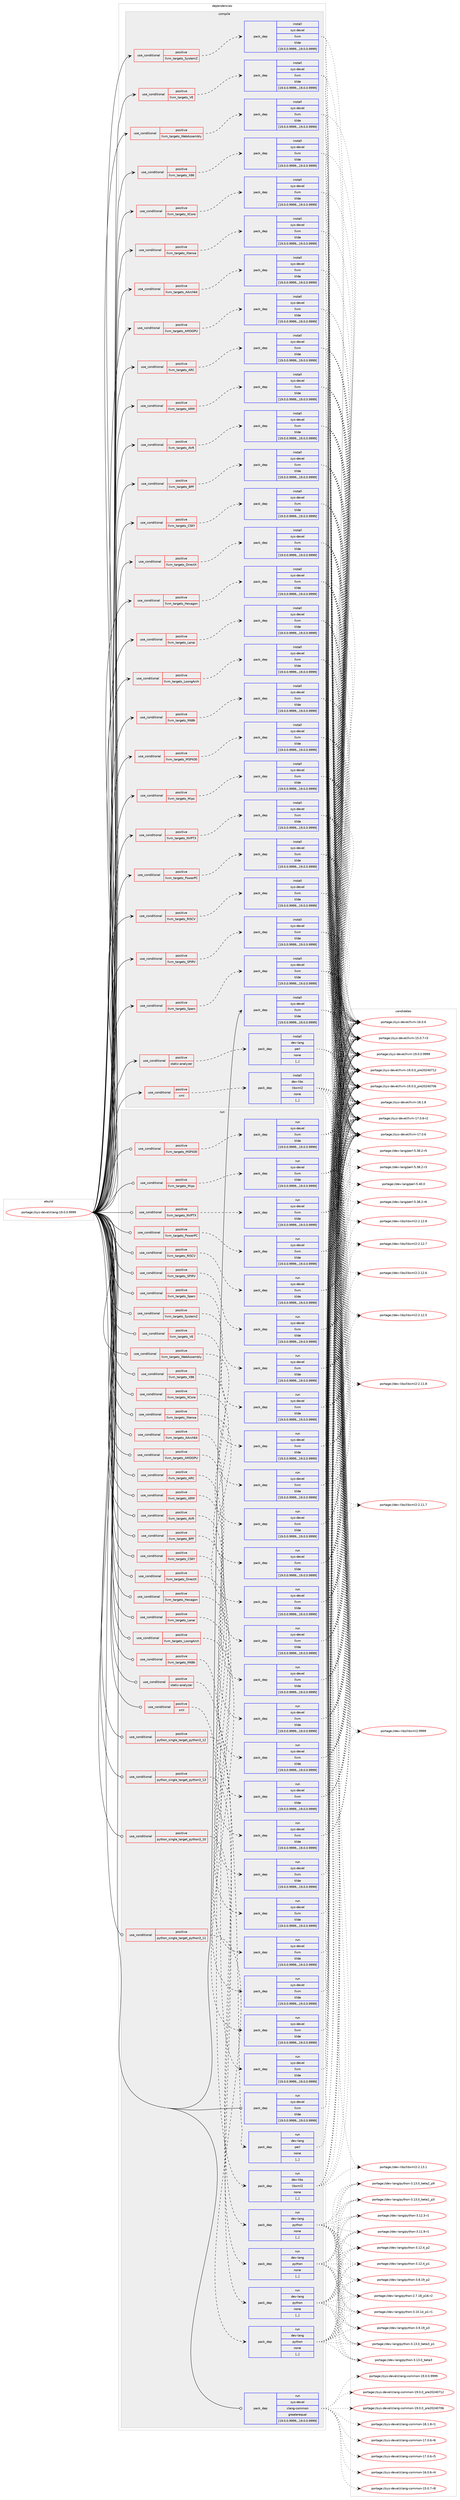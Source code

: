 digraph prolog {

# *************
# Graph options
# *************

newrank=true;
concentrate=true;
compound=true;
graph [rankdir=LR,fontname=Helvetica,fontsize=10,ranksep=1.5];#, ranksep=2.5, nodesep=0.2];
edge  [arrowhead=vee];
node  [fontname=Helvetica,fontsize=10];

# **********
# The ebuild
# **********

subgraph cluster_leftcol {
color=gray;
label=<<i>ebuild</i>>;
id [label="portage://sys-devel/clang-19.0.0.9999", color=red, width=4, href="../sys-devel/clang-19.0.0.9999.svg"];
}

# ****************
# The dependencies
# ****************

subgraph cluster_midcol {
color=gray;
label=<<i>dependencies</i>>;
subgraph cluster_compile {
fillcolor="#eeeeee";
style=filled;
label=<<i>compile</i>>;
subgraph cond114160 {
dependency429987 [label=<<TABLE BORDER="0" CELLBORDER="1" CELLSPACING="0" CELLPADDING="4"><TR><TD ROWSPAN="3" CELLPADDING="10">use_conditional</TD></TR><TR><TD>positive</TD></TR><TR><TD>llvm_targets_AArch64</TD></TR></TABLE>>, shape=none, color=red];
subgraph pack312866 {
dependency429988 [label=<<TABLE BORDER="0" CELLBORDER="1" CELLSPACING="0" CELLPADDING="4" WIDTH="220"><TR><TD ROWSPAN="6" CELLPADDING="30">pack_dep</TD></TR><TR><TD WIDTH="110">install</TD></TR><TR><TD>sys-devel</TD></TR><TR><TD>llvm</TD></TR><TR><TD>tilde</TD></TR><TR><TD>[19.0.0.9999,,,19.0.0.9999]</TD></TR></TABLE>>, shape=none, color=blue];
}
dependency429987:e -> dependency429988:w [weight=20,style="dashed",arrowhead="vee"];
}
id:e -> dependency429987:w [weight=20,style="solid",arrowhead="vee"];
subgraph cond114161 {
dependency429989 [label=<<TABLE BORDER="0" CELLBORDER="1" CELLSPACING="0" CELLPADDING="4"><TR><TD ROWSPAN="3" CELLPADDING="10">use_conditional</TD></TR><TR><TD>positive</TD></TR><TR><TD>llvm_targets_AMDGPU</TD></TR></TABLE>>, shape=none, color=red];
subgraph pack312867 {
dependency429990 [label=<<TABLE BORDER="0" CELLBORDER="1" CELLSPACING="0" CELLPADDING="4" WIDTH="220"><TR><TD ROWSPAN="6" CELLPADDING="30">pack_dep</TD></TR><TR><TD WIDTH="110">install</TD></TR><TR><TD>sys-devel</TD></TR><TR><TD>llvm</TD></TR><TR><TD>tilde</TD></TR><TR><TD>[19.0.0.9999,,,19.0.0.9999]</TD></TR></TABLE>>, shape=none, color=blue];
}
dependency429989:e -> dependency429990:w [weight=20,style="dashed",arrowhead="vee"];
}
id:e -> dependency429989:w [weight=20,style="solid",arrowhead="vee"];
subgraph cond114162 {
dependency429991 [label=<<TABLE BORDER="0" CELLBORDER="1" CELLSPACING="0" CELLPADDING="4"><TR><TD ROWSPAN="3" CELLPADDING="10">use_conditional</TD></TR><TR><TD>positive</TD></TR><TR><TD>llvm_targets_ARC</TD></TR></TABLE>>, shape=none, color=red];
subgraph pack312868 {
dependency429992 [label=<<TABLE BORDER="0" CELLBORDER="1" CELLSPACING="0" CELLPADDING="4" WIDTH="220"><TR><TD ROWSPAN="6" CELLPADDING="30">pack_dep</TD></TR><TR><TD WIDTH="110">install</TD></TR><TR><TD>sys-devel</TD></TR><TR><TD>llvm</TD></TR><TR><TD>tilde</TD></TR><TR><TD>[19.0.0.9999,,,19.0.0.9999]</TD></TR></TABLE>>, shape=none, color=blue];
}
dependency429991:e -> dependency429992:w [weight=20,style="dashed",arrowhead="vee"];
}
id:e -> dependency429991:w [weight=20,style="solid",arrowhead="vee"];
subgraph cond114163 {
dependency429993 [label=<<TABLE BORDER="0" CELLBORDER="1" CELLSPACING="0" CELLPADDING="4"><TR><TD ROWSPAN="3" CELLPADDING="10">use_conditional</TD></TR><TR><TD>positive</TD></TR><TR><TD>llvm_targets_ARM</TD></TR></TABLE>>, shape=none, color=red];
subgraph pack312869 {
dependency429994 [label=<<TABLE BORDER="0" CELLBORDER="1" CELLSPACING="0" CELLPADDING="4" WIDTH="220"><TR><TD ROWSPAN="6" CELLPADDING="30">pack_dep</TD></TR><TR><TD WIDTH="110">install</TD></TR><TR><TD>sys-devel</TD></TR><TR><TD>llvm</TD></TR><TR><TD>tilde</TD></TR><TR><TD>[19.0.0.9999,,,19.0.0.9999]</TD></TR></TABLE>>, shape=none, color=blue];
}
dependency429993:e -> dependency429994:w [weight=20,style="dashed",arrowhead="vee"];
}
id:e -> dependency429993:w [weight=20,style="solid",arrowhead="vee"];
subgraph cond114164 {
dependency429995 [label=<<TABLE BORDER="0" CELLBORDER="1" CELLSPACING="0" CELLPADDING="4"><TR><TD ROWSPAN="3" CELLPADDING="10">use_conditional</TD></TR><TR><TD>positive</TD></TR><TR><TD>llvm_targets_AVR</TD></TR></TABLE>>, shape=none, color=red];
subgraph pack312870 {
dependency429996 [label=<<TABLE BORDER="0" CELLBORDER="1" CELLSPACING="0" CELLPADDING="4" WIDTH="220"><TR><TD ROWSPAN="6" CELLPADDING="30">pack_dep</TD></TR><TR><TD WIDTH="110">install</TD></TR><TR><TD>sys-devel</TD></TR><TR><TD>llvm</TD></TR><TR><TD>tilde</TD></TR><TR><TD>[19.0.0.9999,,,19.0.0.9999]</TD></TR></TABLE>>, shape=none, color=blue];
}
dependency429995:e -> dependency429996:w [weight=20,style="dashed",arrowhead="vee"];
}
id:e -> dependency429995:w [weight=20,style="solid",arrowhead="vee"];
subgraph cond114165 {
dependency429997 [label=<<TABLE BORDER="0" CELLBORDER="1" CELLSPACING="0" CELLPADDING="4"><TR><TD ROWSPAN="3" CELLPADDING="10">use_conditional</TD></TR><TR><TD>positive</TD></TR><TR><TD>llvm_targets_BPF</TD></TR></TABLE>>, shape=none, color=red];
subgraph pack312871 {
dependency429998 [label=<<TABLE BORDER="0" CELLBORDER="1" CELLSPACING="0" CELLPADDING="4" WIDTH="220"><TR><TD ROWSPAN="6" CELLPADDING="30">pack_dep</TD></TR><TR><TD WIDTH="110">install</TD></TR><TR><TD>sys-devel</TD></TR><TR><TD>llvm</TD></TR><TR><TD>tilde</TD></TR><TR><TD>[19.0.0.9999,,,19.0.0.9999]</TD></TR></TABLE>>, shape=none, color=blue];
}
dependency429997:e -> dependency429998:w [weight=20,style="dashed",arrowhead="vee"];
}
id:e -> dependency429997:w [weight=20,style="solid",arrowhead="vee"];
subgraph cond114166 {
dependency429999 [label=<<TABLE BORDER="0" CELLBORDER="1" CELLSPACING="0" CELLPADDING="4"><TR><TD ROWSPAN="3" CELLPADDING="10">use_conditional</TD></TR><TR><TD>positive</TD></TR><TR><TD>llvm_targets_CSKY</TD></TR></TABLE>>, shape=none, color=red];
subgraph pack312872 {
dependency430000 [label=<<TABLE BORDER="0" CELLBORDER="1" CELLSPACING="0" CELLPADDING="4" WIDTH="220"><TR><TD ROWSPAN="6" CELLPADDING="30">pack_dep</TD></TR><TR><TD WIDTH="110">install</TD></TR><TR><TD>sys-devel</TD></TR><TR><TD>llvm</TD></TR><TR><TD>tilde</TD></TR><TR><TD>[19.0.0.9999,,,19.0.0.9999]</TD></TR></TABLE>>, shape=none, color=blue];
}
dependency429999:e -> dependency430000:w [weight=20,style="dashed",arrowhead="vee"];
}
id:e -> dependency429999:w [weight=20,style="solid",arrowhead="vee"];
subgraph cond114167 {
dependency430001 [label=<<TABLE BORDER="0" CELLBORDER="1" CELLSPACING="0" CELLPADDING="4"><TR><TD ROWSPAN="3" CELLPADDING="10">use_conditional</TD></TR><TR><TD>positive</TD></TR><TR><TD>llvm_targets_DirectX</TD></TR></TABLE>>, shape=none, color=red];
subgraph pack312873 {
dependency430002 [label=<<TABLE BORDER="0" CELLBORDER="1" CELLSPACING="0" CELLPADDING="4" WIDTH="220"><TR><TD ROWSPAN="6" CELLPADDING="30">pack_dep</TD></TR><TR><TD WIDTH="110">install</TD></TR><TR><TD>sys-devel</TD></TR><TR><TD>llvm</TD></TR><TR><TD>tilde</TD></TR><TR><TD>[19.0.0.9999,,,19.0.0.9999]</TD></TR></TABLE>>, shape=none, color=blue];
}
dependency430001:e -> dependency430002:w [weight=20,style="dashed",arrowhead="vee"];
}
id:e -> dependency430001:w [weight=20,style="solid",arrowhead="vee"];
subgraph cond114168 {
dependency430003 [label=<<TABLE BORDER="0" CELLBORDER="1" CELLSPACING="0" CELLPADDING="4"><TR><TD ROWSPAN="3" CELLPADDING="10">use_conditional</TD></TR><TR><TD>positive</TD></TR><TR><TD>llvm_targets_Hexagon</TD></TR></TABLE>>, shape=none, color=red];
subgraph pack312874 {
dependency430004 [label=<<TABLE BORDER="0" CELLBORDER="1" CELLSPACING="0" CELLPADDING="4" WIDTH="220"><TR><TD ROWSPAN="6" CELLPADDING="30">pack_dep</TD></TR><TR><TD WIDTH="110">install</TD></TR><TR><TD>sys-devel</TD></TR><TR><TD>llvm</TD></TR><TR><TD>tilde</TD></TR><TR><TD>[19.0.0.9999,,,19.0.0.9999]</TD></TR></TABLE>>, shape=none, color=blue];
}
dependency430003:e -> dependency430004:w [weight=20,style="dashed",arrowhead="vee"];
}
id:e -> dependency430003:w [weight=20,style="solid",arrowhead="vee"];
subgraph cond114169 {
dependency430005 [label=<<TABLE BORDER="0" CELLBORDER="1" CELLSPACING="0" CELLPADDING="4"><TR><TD ROWSPAN="3" CELLPADDING="10">use_conditional</TD></TR><TR><TD>positive</TD></TR><TR><TD>llvm_targets_Lanai</TD></TR></TABLE>>, shape=none, color=red];
subgraph pack312875 {
dependency430006 [label=<<TABLE BORDER="0" CELLBORDER="1" CELLSPACING="0" CELLPADDING="4" WIDTH="220"><TR><TD ROWSPAN="6" CELLPADDING="30">pack_dep</TD></TR><TR><TD WIDTH="110">install</TD></TR><TR><TD>sys-devel</TD></TR><TR><TD>llvm</TD></TR><TR><TD>tilde</TD></TR><TR><TD>[19.0.0.9999,,,19.0.0.9999]</TD></TR></TABLE>>, shape=none, color=blue];
}
dependency430005:e -> dependency430006:w [weight=20,style="dashed",arrowhead="vee"];
}
id:e -> dependency430005:w [weight=20,style="solid",arrowhead="vee"];
subgraph cond114170 {
dependency430007 [label=<<TABLE BORDER="0" CELLBORDER="1" CELLSPACING="0" CELLPADDING="4"><TR><TD ROWSPAN="3" CELLPADDING="10">use_conditional</TD></TR><TR><TD>positive</TD></TR><TR><TD>llvm_targets_LoongArch</TD></TR></TABLE>>, shape=none, color=red];
subgraph pack312876 {
dependency430008 [label=<<TABLE BORDER="0" CELLBORDER="1" CELLSPACING="0" CELLPADDING="4" WIDTH="220"><TR><TD ROWSPAN="6" CELLPADDING="30">pack_dep</TD></TR><TR><TD WIDTH="110">install</TD></TR><TR><TD>sys-devel</TD></TR><TR><TD>llvm</TD></TR><TR><TD>tilde</TD></TR><TR><TD>[19.0.0.9999,,,19.0.0.9999]</TD></TR></TABLE>>, shape=none, color=blue];
}
dependency430007:e -> dependency430008:w [weight=20,style="dashed",arrowhead="vee"];
}
id:e -> dependency430007:w [weight=20,style="solid",arrowhead="vee"];
subgraph cond114171 {
dependency430009 [label=<<TABLE BORDER="0" CELLBORDER="1" CELLSPACING="0" CELLPADDING="4"><TR><TD ROWSPAN="3" CELLPADDING="10">use_conditional</TD></TR><TR><TD>positive</TD></TR><TR><TD>llvm_targets_M68k</TD></TR></TABLE>>, shape=none, color=red];
subgraph pack312877 {
dependency430010 [label=<<TABLE BORDER="0" CELLBORDER="1" CELLSPACING="0" CELLPADDING="4" WIDTH="220"><TR><TD ROWSPAN="6" CELLPADDING="30">pack_dep</TD></TR><TR><TD WIDTH="110">install</TD></TR><TR><TD>sys-devel</TD></TR><TR><TD>llvm</TD></TR><TR><TD>tilde</TD></TR><TR><TD>[19.0.0.9999,,,19.0.0.9999]</TD></TR></TABLE>>, shape=none, color=blue];
}
dependency430009:e -> dependency430010:w [weight=20,style="dashed",arrowhead="vee"];
}
id:e -> dependency430009:w [weight=20,style="solid",arrowhead="vee"];
subgraph cond114172 {
dependency430011 [label=<<TABLE BORDER="0" CELLBORDER="1" CELLSPACING="0" CELLPADDING="4"><TR><TD ROWSPAN="3" CELLPADDING="10">use_conditional</TD></TR><TR><TD>positive</TD></TR><TR><TD>llvm_targets_MSP430</TD></TR></TABLE>>, shape=none, color=red];
subgraph pack312878 {
dependency430012 [label=<<TABLE BORDER="0" CELLBORDER="1" CELLSPACING="0" CELLPADDING="4" WIDTH="220"><TR><TD ROWSPAN="6" CELLPADDING="30">pack_dep</TD></TR><TR><TD WIDTH="110">install</TD></TR><TR><TD>sys-devel</TD></TR><TR><TD>llvm</TD></TR><TR><TD>tilde</TD></TR><TR><TD>[19.0.0.9999,,,19.0.0.9999]</TD></TR></TABLE>>, shape=none, color=blue];
}
dependency430011:e -> dependency430012:w [weight=20,style="dashed",arrowhead="vee"];
}
id:e -> dependency430011:w [weight=20,style="solid",arrowhead="vee"];
subgraph cond114173 {
dependency430013 [label=<<TABLE BORDER="0" CELLBORDER="1" CELLSPACING="0" CELLPADDING="4"><TR><TD ROWSPAN="3" CELLPADDING="10">use_conditional</TD></TR><TR><TD>positive</TD></TR><TR><TD>llvm_targets_Mips</TD></TR></TABLE>>, shape=none, color=red];
subgraph pack312879 {
dependency430014 [label=<<TABLE BORDER="0" CELLBORDER="1" CELLSPACING="0" CELLPADDING="4" WIDTH="220"><TR><TD ROWSPAN="6" CELLPADDING="30">pack_dep</TD></TR><TR><TD WIDTH="110">install</TD></TR><TR><TD>sys-devel</TD></TR><TR><TD>llvm</TD></TR><TR><TD>tilde</TD></TR><TR><TD>[19.0.0.9999,,,19.0.0.9999]</TD></TR></TABLE>>, shape=none, color=blue];
}
dependency430013:e -> dependency430014:w [weight=20,style="dashed",arrowhead="vee"];
}
id:e -> dependency430013:w [weight=20,style="solid",arrowhead="vee"];
subgraph cond114174 {
dependency430015 [label=<<TABLE BORDER="0" CELLBORDER="1" CELLSPACING="0" CELLPADDING="4"><TR><TD ROWSPAN="3" CELLPADDING="10">use_conditional</TD></TR><TR><TD>positive</TD></TR><TR><TD>llvm_targets_NVPTX</TD></TR></TABLE>>, shape=none, color=red];
subgraph pack312880 {
dependency430016 [label=<<TABLE BORDER="0" CELLBORDER="1" CELLSPACING="0" CELLPADDING="4" WIDTH="220"><TR><TD ROWSPAN="6" CELLPADDING="30">pack_dep</TD></TR><TR><TD WIDTH="110">install</TD></TR><TR><TD>sys-devel</TD></TR><TR><TD>llvm</TD></TR><TR><TD>tilde</TD></TR><TR><TD>[19.0.0.9999,,,19.0.0.9999]</TD></TR></TABLE>>, shape=none, color=blue];
}
dependency430015:e -> dependency430016:w [weight=20,style="dashed",arrowhead="vee"];
}
id:e -> dependency430015:w [weight=20,style="solid",arrowhead="vee"];
subgraph cond114175 {
dependency430017 [label=<<TABLE BORDER="0" CELLBORDER="1" CELLSPACING="0" CELLPADDING="4"><TR><TD ROWSPAN="3" CELLPADDING="10">use_conditional</TD></TR><TR><TD>positive</TD></TR><TR><TD>llvm_targets_PowerPC</TD></TR></TABLE>>, shape=none, color=red];
subgraph pack312881 {
dependency430018 [label=<<TABLE BORDER="0" CELLBORDER="1" CELLSPACING="0" CELLPADDING="4" WIDTH="220"><TR><TD ROWSPAN="6" CELLPADDING="30">pack_dep</TD></TR><TR><TD WIDTH="110">install</TD></TR><TR><TD>sys-devel</TD></TR><TR><TD>llvm</TD></TR><TR><TD>tilde</TD></TR><TR><TD>[19.0.0.9999,,,19.0.0.9999]</TD></TR></TABLE>>, shape=none, color=blue];
}
dependency430017:e -> dependency430018:w [weight=20,style="dashed",arrowhead="vee"];
}
id:e -> dependency430017:w [weight=20,style="solid",arrowhead="vee"];
subgraph cond114176 {
dependency430019 [label=<<TABLE BORDER="0" CELLBORDER="1" CELLSPACING="0" CELLPADDING="4"><TR><TD ROWSPAN="3" CELLPADDING="10">use_conditional</TD></TR><TR><TD>positive</TD></TR><TR><TD>llvm_targets_RISCV</TD></TR></TABLE>>, shape=none, color=red];
subgraph pack312882 {
dependency430020 [label=<<TABLE BORDER="0" CELLBORDER="1" CELLSPACING="0" CELLPADDING="4" WIDTH="220"><TR><TD ROWSPAN="6" CELLPADDING="30">pack_dep</TD></TR><TR><TD WIDTH="110">install</TD></TR><TR><TD>sys-devel</TD></TR><TR><TD>llvm</TD></TR><TR><TD>tilde</TD></TR><TR><TD>[19.0.0.9999,,,19.0.0.9999]</TD></TR></TABLE>>, shape=none, color=blue];
}
dependency430019:e -> dependency430020:w [weight=20,style="dashed",arrowhead="vee"];
}
id:e -> dependency430019:w [weight=20,style="solid",arrowhead="vee"];
subgraph cond114177 {
dependency430021 [label=<<TABLE BORDER="0" CELLBORDER="1" CELLSPACING="0" CELLPADDING="4"><TR><TD ROWSPAN="3" CELLPADDING="10">use_conditional</TD></TR><TR><TD>positive</TD></TR><TR><TD>llvm_targets_SPIRV</TD></TR></TABLE>>, shape=none, color=red];
subgraph pack312883 {
dependency430022 [label=<<TABLE BORDER="0" CELLBORDER="1" CELLSPACING="0" CELLPADDING="4" WIDTH="220"><TR><TD ROWSPAN="6" CELLPADDING="30">pack_dep</TD></TR><TR><TD WIDTH="110">install</TD></TR><TR><TD>sys-devel</TD></TR><TR><TD>llvm</TD></TR><TR><TD>tilde</TD></TR><TR><TD>[19.0.0.9999,,,19.0.0.9999]</TD></TR></TABLE>>, shape=none, color=blue];
}
dependency430021:e -> dependency430022:w [weight=20,style="dashed",arrowhead="vee"];
}
id:e -> dependency430021:w [weight=20,style="solid",arrowhead="vee"];
subgraph cond114178 {
dependency430023 [label=<<TABLE BORDER="0" CELLBORDER="1" CELLSPACING="0" CELLPADDING="4"><TR><TD ROWSPAN="3" CELLPADDING="10">use_conditional</TD></TR><TR><TD>positive</TD></TR><TR><TD>llvm_targets_Sparc</TD></TR></TABLE>>, shape=none, color=red];
subgraph pack312884 {
dependency430024 [label=<<TABLE BORDER="0" CELLBORDER="1" CELLSPACING="0" CELLPADDING="4" WIDTH="220"><TR><TD ROWSPAN="6" CELLPADDING="30">pack_dep</TD></TR><TR><TD WIDTH="110">install</TD></TR><TR><TD>sys-devel</TD></TR><TR><TD>llvm</TD></TR><TR><TD>tilde</TD></TR><TR><TD>[19.0.0.9999,,,19.0.0.9999]</TD></TR></TABLE>>, shape=none, color=blue];
}
dependency430023:e -> dependency430024:w [weight=20,style="dashed",arrowhead="vee"];
}
id:e -> dependency430023:w [weight=20,style="solid",arrowhead="vee"];
subgraph cond114179 {
dependency430025 [label=<<TABLE BORDER="0" CELLBORDER="1" CELLSPACING="0" CELLPADDING="4"><TR><TD ROWSPAN="3" CELLPADDING="10">use_conditional</TD></TR><TR><TD>positive</TD></TR><TR><TD>llvm_targets_SystemZ</TD></TR></TABLE>>, shape=none, color=red];
subgraph pack312885 {
dependency430026 [label=<<TABLE BORDER="0" CELLBORDER="1" CELLSPACING="0" CELLPADDING="4" WIDTH="220"><TR><TD ROWSPAN="6" CELLPADDING="30">pack_dep</TD></TR><TR><TD WIDTH="110">install</TD></TR><TR><TD>sys-devel</TD></TR><TR><TD>llvm</TD></TR><TR><TD>tilde</TD></TR><TR><TD>[19.0.0.9999,,,19.0.0.9999]</TD></TR></TABLE>>, shape=none, color=blue];
}
dependency430025:e -> dependency430026:w [weight=20,style="dashed",arrowhead="vee"];
}
id:e -> dependency430025:w [weight=20,style="solid",arrowhead="vee"];
subgraph cond114180 {
dependency430027 [label=<<TABLE BORDER="0" CELLBORDER="1" CELLSPACING="0" CELLPADDING="4"><TR><TD ROWSPAN="3" CELLPADDING="10">use_conditional</TD></TR><TR><TD>positive</TD></TR><TR><TD>llvm_targets_VE</TD></TR></TABLE>>, shape=none, color=red];
subgraph pack312886 {
dependency430028 [label=<<TABLE BORDER="0" CELLBORDER="1" CELLSPACING="0" CELLPADDING="4" WIDTH="220"><TR><TD ROWSPAN="6" CELLPADDING="30">pack_dep</TD></TR><TR><TD WIDTH="110">install</TD></TR><TR><TD>sys-devel</TD></TR><TR><TD>llvm</TD></TR><TR><TD>tilde</TD></TR><TR><TD>[19.0.0.9999,,,19.0.0.9999]</TD></TR></TABLE>>, shape=none, color=blue];
}
dependency430027:e -> dependency430028:w [weight=20,style="dashed",arrowhead="vee"];
}
id:e -> dependency430027:w [weight=20,style="solid",arrowhead="vee"];
subgraph cond114181 {
dependency430029 [label=<<TABLE BORDER="0" CELLBORDER="1" CELLSPACING="0" CELLPADDING="4"><TR><TD ROWSPAN="3" CELLPADDING="10">use_conditional</TD></TR><TR><TD>positive</TD></TR><TR><TD>llvm_targets_WebAssembly</TD></TR></TABLE>>, shape=none, color=red];
subgraph pack312887 {
dependency430030 [label=<<TABLE BORDER="0" CELLBORDER="1" CELLSPACING="0" CELLPADDING="4" WIDTH="220"><TR><TD ROWSPAN="6" CELLPADDING="30">pack_dep</TD></TR><TR><TD WIDTH="110">install</TD></TR><TR><TD>sys-devel</TD></TR><TR><TD>llvm</TD></TR><TR><TD>tilde</TD></TR><TR><TD>[19.0.0.9999,,,19.0.0.9999]</TD></TR></TABLE>>, shape=none, color=blue];
}
dependency430029:e -> dependency430030:w [weight=20,style="dashed",arrowhead="vee"];
}
id:e -> dependency430029:w [weight=20,style="solid",arrowhead="vee"];
subgraph cond114182 {
dependency430031 [label=<<TABLE BORDER="0" CELLBORDER="1" CELLSPACING="0" CELLPADDING="4"><TR><TD ROWSPAN="3" CELLPADDING="10">use_conditional</TD></TR><TR><TD>positive</TD></TR><TR><TD>llvm_targets_X86</TD></TR></TABLE>>, shape=none, color=red];
subgraph pack312888 {
dependency430032 [label=<<TABLE BORDER="0" CELLBORDER="1" CELLSPACING="0" CELLPADDING="4" WIDTH="220"><TR><TD ROWSPAN="6" CELLPADDING="30">pack_dep</TD></TR><TR><TD WIDTH="110">install</TD></TR><TR><TD>sys-devel</TD></TR><TR><TD>llvm</TD></TR><TR><TD>tilde</TD></TR><TR><TD>[19.0.0.9999,,,19.0.0.9999]</TD></TR></TABLE>>, shape=none, color=blue];
}
dependency430031:e -> dependency430032:w [weight=20,style="dashed",arrowhead="vee"];
}
id:e -> dependency430031:w [weight=20,style="solid",arrowhead="vee"];
subgraph cond114183 {
dependency430033 [label=<<TABLE BORDER="0" CELLBORDER="1" CELLSPACING="0" CELLPADDING="4"><TR><TD ROWSPAN="3" CELLPADDING="10">use_conditional</TD></TR><TR><TD>positive</TD></TR><TR><TD>llvm_targets_XCore</TD></TR></TABLE>>, shape=none, color=red];
subgraph pack312889 {
dependency430034 [label=<<TABLE BORDER="0" CELLBORDER="1" CELLSPACING="0" CELLPADDING="4" WIDTH="220"><TR><TD ROWSPAN="6" CELLPADDING="30">pack_dep</TD></TR><TR><TD WIDTH="110">install</TD></TR><TR><TD>sys-devel</TD></TR><TR><TD>llvm</TD></TR><TR><TD>tilde</TD></TR><TR><TD>[19.0.0.9999,,,19.0.0.9999]</TD></TR></TABLE>>, shape=none, color=blue];
}
dependency430033:e -> dependency430034:w [weight=20,style="dashed",arrowhead="vee"];
}
id:e -> dependency430033:w [weight=20,style="solid",arrowhead="vee"];
subgraph cond114184 {
dependency430035 [label=<<TABLE BORDER="0" CELLBORDER="1" CELLSPACING="0" CELLPADDING="4"><TR><TD ROWSPAN="3" CELLPADDING="10">use_conditional</TD></TR><TR><TD>positive</TD></TR><TR><TD>llvm_targets_Xtensa</TD></TR></TABLE>>, shape=none, color=red];
subgraph pack312890 {
dependency430036 [label=<<TABLE BORDER="0" CELLBORDER="1" CELLSPACING="0" CELLPADDING="4" WIDTH="220"><TR><TD ROWSPAN="6" CELLPADDING="30">pack_dep</TD></TR><TR><TD WIDTH="110">install</TD></TR><TR><TD>sys-devel</TD></TR><TR><TD>llvm</TD></TR><TR><TD>tilde</TD></TR><TR><TD>[19.0.0.9999,,,19.0.0.9999]</TD></TR></TABLE>>, shape=none, color=blue];
}
dependency430035:e -> dependency430036:w [weight=20,style="dashed",arrowhead="vee"];
}
id:e -> dependency430035:w [weight=20,style="solid",arrowhead="vee"];
subgraph cond114185 {
dependency430037 [label=<<TABLE BORDER="0" CELLBORDER="1" CELLSPACING="0" CELLPADDING="4"><TR><TD ROWSPAN="3" CELLPADDING="10">use_conditional</TD></TR><TR><TD>positive</TD></TR><TR><TD>static-analyzer</TD></TR></TABLE>>, shape=none, color=red];
subgraph pack312891 {
dependency430038 [label=<<TABLE BORDER="0" CELLBORDER="1" CELLSPACING="0" CELLPADDING="4" WIDTH="220"><TR><TD ROWSPAN="6" CELLPADDING="30">pack_dep</TD></TR><TR><TD WIDTH="110">install</TD></TR><TR><TD>dev-lang</TD></TR><TR><TD>perl</TD></TR><TR><TD>none</TD></TR><TR><TD>[,,]</TD></TR></TABLE>>, shape=none, color=blue];
}
dependency430037:e -> dependency430038:w [weight=20,style="dashed",arrowhead="vee"];
}
id:e -> dependency430037:w [weight=20,style="solid",arrowhead="vee"];
subgraph cond114186 {
dependency430039 [label=<<TABLE BORDER="0" CELLBORDER="1" CELLSPACING="0" CELLPADDING="4"><TR><TD ROWSPAN="3" CELLPADDING="10">use_conditional</TD></TR><TR><TD>positive</TD></TR><TR><TD>xml</TD></TR></TABLE>>, shape=none, color=red];
subgraph pack312892 {
dependency430040 [label=<<TABLE BORDER="0" CELLBORDER="1" CELLSPACING="0" CELLPADDING="4" WIDTH="220"><TR><TD ROWSPAN="6" CELLPADDING="30">pack_dep</TD></TR><TR><TD WIDTH="110">install</TD></TR><TR><TD>dev-libs</TD></TR><TR><TD>libxml2</TD></TR><TR><TD>none</TD></TR><TR><TD>[,,]</TD></TR></TABLE>>, shape=none, color=blue];
}
dependency430039:e -> dependency430040:w [weight=20,style="dashed",arrowhead="vee"];
}
id:e -> dependency430039:w [weight=20,style="solid",arrowhead="vee"];
subgraph pack312893 {
dependency430041 [label=<<TABLE BORDER="0" CELLBORDER="1" CELLSPACING="0" CELLPADDING="4" WIDTH="220"><TR><TD ROWSPAN="6" CELLPADDING="30">pack_dep</TD></TR><TR><TD WIDTH="110">install</TD></TR><TR><TD>sys-devel</TD></TR><TR><TD>llvm</TD></TR><TR><TD>tilde</TD></TR><TR><TD>[19.0.0.9999,,,19.0.0.9999]</TD></TR></TABLE>>, shape=none, color=blue];
}
id:e -> dependency430041:w [weight=20,style="solid",arrowhead="vee"];
}
subgraph cluster_compileandrun {
fillcolor="#eeeeee";
style=filled;
label=<<i>compile and run</i>>;
}
subgraph cluster_run {
fillcolor="#eeeeee";
style=filled;
label=<<i>run</i>>;
subgraph cond114187 {
dependency430042 [label=<<TABLE BORDER="0" CELLBORDER="1" CELLSPACING="0" CELLPADDING="4"><TR><TD ROWSPAN="3" CELLPADDING="10">use_conditional</TD></TR><TR><TD>positive</TD></TR><TR><TD>llvm_targets_AArch64</TD></TR></TABLE>>, shape=none, color=red];
subgraph pack312894 {
dependency430043 [label=<<TABLE BORDER="0" CELLBORDER="1" CELLSPACING="0" CELLPADDING="4" WIDTH="220"><TR><TD ROWSPAN="6" CELLPADDING="30">pack_dep</TD></TR><TR><TD WIDTH="110">run</TD></TR><TR><TD>sys-devel</TD></TR><TR><TD>llvm</TD></TR><TR><TD>tilde</TD></TR><TR><TD>[19.0.0.9999,,,19.0.0.9999]</TD></TR></TABLE>>, shape=none, color=blue];
}
dependency430042:e -> dependency430043:w [weight=20,style="dashed",arrowhead="vee"];
}
id:e -> dependency430042:w [weight=20,style="solid",arrowhead="odot"];
subgraph cond114188 {
dependency430044 [label=<<TABLE BORDER="0" CELLBORDER="1" CELLSPACING="0" CELLPADDING="4"><TR><TD ROWSPAN="3" CELLPADDING="10">use_conditional</TD></TR><TR><TD>positive</TD></TR><TR><TD>llvm_targets_AMDGPU</TD></TR></TABLE>>, shape=none, color=red];
subgraph pack312895 {
dependency430045 [label=<<TABLE BORDER="0" CELLBORDER="1" CELLSPACING="0" CELLPADDING="4" WIDTH="220"><TR><TD ROWSPAN="6" CELLPADDING="30">pack_dep</TD></TR><TR><TD WIDTH="110">run</TD></TR><TR><TD>sys-devel</TD></TR><TR><TD>llvm</TD></TR><TR><TD>tilde</TD></TR><TR><TD>[19.0.0.9999,,,19.0.0.9999]</TD></TR></TABLE>>, shape=none, color=blue];
}
dependency430044:e -> dependency430045:w [weight=20,style="dashed",arrowhead="vee"];
}
id:e -> dependency430044:w [weight=20,style="solid",arrowhead="odot"];
subgraph cond114189 {
dependency430046 [label=<<TABLE BORDER="0" CELLBORDER="1" CELLSPACING="0" CELLPADDING="4"><TR><TD ROWSPAN="3" CELLPADDING="10">use_conditional</TD></TR><TR><TD>positive</TD></TR><TR><TD>llvm_targets_ARC</TD></TR></TABLE>>, shape=none, color=red];
subgraph pack312896 {
dependency430047 [label=<<TABLE BORDER="0" CELLBORDER="1" CELLSPACING="0" CELLPADDING="4" WIDTH="220"><TR><TD ROWSPAN="6" CELLPADDING="30">pack_dep</TD></TR><TR><TD WIDTH="110">run</TD></TR><TR><TD>sys-devel</TD></TR><TR><TD>llvm</TD></TR><TR><TD>tilde</TD></TR><TR><TD>[19.0.0.9999,,,19.0.0.9999]</TD></TR></TABLE>>, shape=none, color=blue];
}
dependency430046:e -> dependency430047:w [weight=20,style="dashed",arrowhead="vee"];
}
id:e -> dependency430046:w [weight=20,style="solid",arrowhead="odot"];
subgraph cond114190 {
dependency430048 [label=<<TABLE BORDER="0" CELLBORDER="1" CELLSPACING="0" CELLPADDING="4"><TR><TD ROWSPAN="3" CELLPADDING="10">use_conditional</TD></TR><TR><TD>positive</TD></TR><TR><TD>llvm_targets_ARM</TD></TR></TABLE>>, shape=none, color=red];
subgraph pack312897 {
dependency430049 [label=<<TABLE BORDER="0" CELLBORDER="1" CELLSPACING="0" CELLPADDING="4" WIDTH="220"><TR><TD ROWSPAN="6" CELLPADDING="30">pack_dep</TD></TR><TR><TD WIDTH="110">run</TD></TR><TR><TD>sys-devel</TD></TR><TR><TD>llvm</TD></TR><TR><TD>tilde</TD></TR><TR><TD>[19.0.0.9999,,,19.0.0.9999]</TD></TR></TABLE>>, shape=none, color=blue];
}
dependency430048:e -> dependency430049:w [weight=20,style="dashed",arrowhead="vee"];
}
id:e -> dependency430048:w [weight=20,style="solid",arrowhead="odot"];
subgraph cond114191 {
dependency430050 [label=<<TABLE BORDER="0" CELLBORDER="1" CELLSPACING="0" CELLPADDING="4"><TR><TD ROWSPAN="3" CELLPADDING="10">use_conditional</TD></TR><TR><TD>positive</TD></TR><TR><TD>llvm_targets_AVR</TD></TR></TABLE>>, shape=none, color=red];
subgraph pack312898 {
dependency430051 [label=<<TABLE BORDER="0" CELLBORDER="1" CELLSPACING="0" CELLPADDING="4" WIDTH="220"><TR><TD ROWSPAN="6" CELLPADDING="30">pack_dep</TD></TR><TR><TD WIDTH="110">run</TD></TR><TR><TD>sys-devel</TD></TR><TR><TD>llvm</TD></TR><TR><TD>tilde</TD></TR><TR><TD>[19.0.0.9999,,,19.0.0.9999]</TD></TR></TABLE>>, shape=none, color=blue];
}
dependency430050:e -> dependency430051:w [weight=20,style="dashed",arrowhead="vee"];
}
id:e -> dependency430050:w [weight=20,style="solid",arrowhead="odot"];
subgraph cond114192 {
dependency430052 [label=<<TABLE BORDER="0" CELLBORDER="1" CELLSPACING="0" CELLPADDING="4"><TR><TD ROWSPAN="3" CELLPADDING="10">use_conditional</TD></TR><TR><TD>positive</TD></TR><TR><TD>llvm_targets_BPF</TD></TR></TABLE>>, shape=none, color=red];
subgraph pack312899 {
dependency430053 [label=<<TABLE BORDER="0" CELLBORDER="1" CELLSPACING="0" CELLPADDING="4" WIDTH="220"><TR><TD ROWSPAN="6" CELLPADDING="30">pack_dep</TD></TR><TR><TD WIDTH="110">run</TD></TR><TR><TD>sys-devel</TD></TR><TR><TD>llvm</TD></TR><TR><TD>tilde</TD></TR><TR><TD>[19.0.0.9999,,,19.0.0.9999]</TD></TR></TABLE>>, shape=none, color=blue];
}
dependency430052:e -> dependency430053:w [weight=20,style="dashed",arrowhead="vee"];
}
id:e -> dependency430052:w [weight=20,style="solid",arrowhead="odot"];
subgraph cond114193 {
dependency430054 [label=<<TABLE BORDER="0" CELLBORDER="1" CELLSPACING="0" CELLPADDING="4"><TR><TD ROWSPAN="3" CELLPADDING="10">use_conditional</TD></TR><TR><TD>positive</TD></TR><TR><TD>llvm_targets_CSKY</TD></TR></TABLE>>, shape=none, color=red];
subgraph pack312900 {
dependency430055 [label=<<TABLE BORDER="0" CELLBORDER="1" CELLSPACING="0" CELLPADDING="4" WIDTH="220"><TR><TD ROWSPAN="6" CELLPADDING="30">pack_dep</TD></TR><TR><TD WIDTH="110">run</TD></TR><TR><TD>sys-devel</TD></TR><TR><TD>llvm</TD></TR><TR><TD>tilde</TD></TR><TR><TD>[19.0.0.9999,,,19.0.0.9999]</TD></TR></TABLE>>, shape=none, color=blue];
}
dependency430054:e -> dependency430055:w [weight=20,style="dashed",arrowhead="vee"];
}
id:e -> dependency430054:w [weight=20,style="solid",arrowhead="odot"];
subgraph cond114194 {
dependency430056 [label=<<TABLE BORDER="0" CELLBORDER="1" CELLSPACING="0" CELLPADDING="4"><TR><TD ROWSPAN="3" CELLPADDING="10">use_conditional</TD></TR><TR><TD>positive</TD></TR><TR><TD>llvm_targets_DirectX</TD></TR></TABLE>>, shape=none, color=red];
subgraph pack312901 {
dependency430057 [label=<<TABLE BORDER="0" CELLBORDER="1" CELLSPACING="0" CELLPADDING="4" WIDTH="220"><TR><TD ROWSPAN="6" CELLPADDING="30">pack_dep</TD></TR><TR><TD WIDTH="110">run</TD></TR><TR><TD>sys-devel</TD></TR><TR><TD>llvm</TD></TR><TR><TD>tilde</TD></TR><TR><TD>[19.0.0.9999,,,19.0.0.9999]</TD></TR></TABLE>>, shape=none, color=blue];
}
dependency430056:e -> dependency430057:w [weight=20,style="dashed",arrowhead="vee"];
}
id:e -> dependency430056:w [weight=20,style="solid",arrowhead="odot"];
subgraph cond114195 {
dependency430058 [label=<<TABLE BORDER="0" CELLBORDER="1" CELLSPACING="0" CELLPADDING="4"><TR><TD ROWSPAN="3" CELLPADDING="10">use_conditional</TD></TR><TR><TD>positive</TD></TR><TR><TD>llvm_targets_Hexagon</TD></TR></TABLE>>, shape=none, color=red];
subgraph pack312902 {
dependency430059 [label=<<TABLE BORDER="0" CELLBORDER="1" CELLSPACING="0" CELLPADDING="4" WIDTH="220"><TR><TD ROWSPAN="6" CELLPADDING="30">pack_dep</TD></TR><TR><TD WIDTH="110">run</TD></TR><TR><TD>sys-devel</TD></TR><TR><TD>llvm</TD></TR><TR><TD>tilde</TD></TR><TR><TD>[19.0.0.9999,,,19.0.0.9999]</TD></TR></TABLE>>, shape=none, color=blue];
}
dependency430058:e -> dependency430059:w [weight=20,style="dashed",arrowhead="vee"];
}
id:e -> dependency430058:w [weight=20,style="solid",arrowhead="odot"];
subgraph cond114196 {
dependency430060 [label=<<TABLE BORDER="0" CELLBORDER="1" CELLSPACING="0" CELLPADDING="4"><TR><TD ROWSPAN="3" CELLPADDING="10">use_conditional</TD></TR><TR><TD>positive</TD></TR><TR><TD>llvm_targets_Lanai</TD></TR></TABLE>>, shape=none, color=red];
subgraph pack312903 {
dependency430061 [label=<<TABLE BORDER="0" CELLBORDER="1" CELLSPACING="0" CELLPADDING="4" WIDTH="220"><TR><TD ROWSPAN="6" CELLPADDING="30">pack_dep</TD></TR><TR><TD WIDTH="110">run</TD></TR><TR><TD>sys-devel</TD></TR><TR><TD>llvm</TD></TR><TR><TD>tilde</TD></TR><TR><TD>[19.0.0.9999,,,19.0.0.9999]</TD></TR></TABLE>>, shape=none, color=blue];
}
dependency430060:e -> dependency430061:w [weight=20,style="dashed",arrowhead="vee"];
}
id:e -> dependency430060:w [weight=20,style="solid",arrowhead="odot"];
subgraph cond114197 {
dependency430062 [label=<<TABLE BORDER="0" CELLBORDER="1" CELLSPACING="0" CELLPADDING="4"><TR><TD ROWSPAN="3" CELLPADDING="10">use_conditional</TD></TR><TR><TD>positive</TD></TR><TR><TD>llvm_targets_LoongArch</TD></TR></TABLE>>, shape=none, color=red];
subgraph pack312904 {
dependency430063 [label=<<TABLE BORDER="0" CELLBORDER="1" CELLSPACING="0" CELLPADDING="4" WIDTH="220"><TR><TD ROWSPAN="6" CELLPADDING="30">pack_dep</TD></TR><TR><TD WIDTH="110">run</TD></TR><TR><TD>sys-devel</TD></TR><TR><TD>llvm</TD></TR><TR><TD>tilde</TD></TR><TR><TD>[19.0.0.9999,,,19.0.0.9999]</TD></TR></TABLE>>, shape=none, color=blue];
}
dependency430062:e -> dependency430063:w [weight=20,style="dashed",arrowhead="vee"];
}
id:e -> dependency430062:w [weight=20,style="solid",arrowhead="odot"];
subgraph cond114198 {
dependency430064 [label=<<TABLE BORDER="0" CELLBORDER="1" CELLSPACING="0" CELLPADDING="4"><TR><TD ROWSPAN="3" CELLPADDING="10">use_conditional</TD></TR><TR><TD>positive</TD></TR><TR><TD>llvm_targets_M68k</TD></TR></TABLE>>, shape=none, color=red];
subgraph pack312905 {
dependency430065 [label=<<TABLE BORDER="0" CELLBORDER="1" CELLSPACING="0" CELLPADDING="4" WIDTH="220"><TR><TD ROWSPAN="6" CELLPADDING="30">pack_dep</TD></TR><TR><TD WIDTH="110">run</TD></TR><TR><TD>sys-devel</TD></TR><TR><TD>llvm</TD></TR><TR><TD>tilde</TD></TR><TR><TD>[19.0.0.9999,,,19.0.0.9999]</TD></TR></TABLE>>, shape=none, color=blue];
}
dependency430064:e -> dependency430065:w [weight=20,style="dashed",arrowhead="vee"];
}
id:e -> dependency430064:w [weight=20,style="solid",arrowhead="odot"];
subgraph cond114199 {
dependency430066 [label=<<TABLE BORDER="0" CELLBORDER="1" CELLSPACING="0" CELLPADDING="4"><TR><TD ROWSPAN="3" CELLPADDING="10">use_conditional</TD></TR><TR><TD>positive</TD></TR><TR><TD>llvm_targets_MSP430</TD></TR></TABLE>>, shape=none, color=red];
subgraph pack312906 {
dependency430067 [label=<<TABLE BORDER="0" CELLBORDER="1" CELLSPACING="0" CELLPADDING="4" WIDTH="220"><TR><TD ROWSPAN="6" CELLPADDING="30">pack_dep</TD></TR><TR><TD WIDTH="110">run</TD></TR><TR><TD>sys-devel</TD></TR><TR><TD>llvm</TD></TR><TR><TD>tilde</TD></TR><TR><TD>[19.0.0.9999,,,19.0.0.9999]</TD></TR></TABLE>>, shape=none, color=blue];
}
dependency430066:e -> dependency430067:w [weight=20,style="dashed",arrowhead="vee"];
}
id:e -> dependency430066:w [weight=20,style="solid",arrowhead="odot"];
subgraph cond114200 {
dependency430068 [label=<<TABLE BORDER="0" CELLBORDER="1" CELLSPACING="0" CELLPADDING="4"><TR><TD ROWSPAN="3" CELLPADDING="10">use_conditional</TD></TR><TR><TD>positive</TD></TR><TR><TD>llvm_targets_Mips</TD></TR></TABLE>>, shape=none, color=red];
subgraph pack312907 {
dependency430069 [label=<<TABLE BORDER="0" CELLBORDER="1" CELLSPACING="0" CELLPADDING="4" WIDTH="220"><TR><TD ROWSPAN="6" CELLPADDING="30">pack_dep</TD></TR><TR><TD WIDTH="110">run</TD></TR><TR><TD>sys-devel</TD></TR><TR><TD>llvm</TD></TR><TR><TD>tilde</TD></TR><TR><TD>[19.0.0.9999,,,19.0.0.9999]</TD></TR></TABLE>>, shape=none, color=blue];
}
dependency430068:e -> dependency430069:w [weight=20,style="dashed",arrowhead="vee"];
}
id:e -> dependency430068:w [weight=20,style="solid",arrowhead="odot"];
subgraph cond114201 {
dependency430070 [label=<<TABLE BORDER="0" CELLBORDER="1" CELLSPACING="0" CELLPADDING="4"><TR><TD ROWSPAN="3" CELLPADDING="10">use_conditional</TD></TR><TR><TD>positive</TD></TR><TR><TD>llvm_targets_NVPTX</TD></TR></TABLE>>, shape=none, color=red];
subgraph pack312908 {
dependency430071 [label=<<TABLE BORDER="0" CELLBORDER="1" CELLSPACING="0" CELLPADDING="4" WIDTH="220"><TR><TD ROWSPAN="6" CELLPADDING="30">pack_dep</TD></TR><TR><TD WIDTH="110">run</TD></TR><TR><TD>sys-devel</TD></TR><TR><TD>llvm</TD></TR><TR><TD>tilde</TD></TR><TR><TD>[19.0.0.9999,,,19.0.0.9999]</TD></TR></TABLE>>, shape=none, color=blue];
}
dependency430070:e -> dependency430071:w [weight=20,style="dashed",arrowhead="vee"];
}
id:e -> dependency430070:w [weight=20,style="solid",arrowhead="odot"];
subgraph cond114202 {
dependency430072 [label=<<TABLE BORDER="0" CELLBORDER="1" CELLSPACING="0" CELLPADDING="4"><TR><TD ROWSPAN="3" CELLPADDING="10">use_conditional</TD></TR><TR><TD>positive</TD></TR><TR><TD>llvm_targets_PowerPC</TD></TR></TABLE>>, shape=none, color=red];
subgraph pack312909 {
dependency430073 [label=<<TABLE BORDER="0" CELLBORDER="1" CELLSPACING="0" CELLPADDING="4" WIDTH="220"><TR><TD ROWSPAN="6" CELLPADDING="30">pack_dep</TD></TR><TR><TD WIDTH="110">run</TD></TR><TR><TD>sys-devel</TD></TR><TR><TD>llvm</TD></TR><TR><TD>tilde</TD></TR><TR><TD>[19.0.0.9999,,,19.0.0.9999]</TD></TR></TABLE>>, shape=none, color=blue];
}
dependency430072:e -> dependency430073:w [weight=20,style="dashed",arrowhead="vee"];
}
id:e -> dependency430072:w [weight=20,style="solid",arrowhead="odot"];
subgraph cond114203 {
dependency430074 [label=<<TABLE BORDER="0" CELLBORDER="1" CELLSPACING="0" CELLPADDING="4"><TR><TD ROWSPAN="3" CELLPADDING="10">use_conditional</TD></TR><TR><TD>positive</TD></TR><TR><TD>llvm_targets_RISCV</TD></TR></TABLE>>, shape=none, color=red];
subgraph pack312910 {
dependency430075 [label=<<TABLE BORDER="0" CELLBORDER="1" CELLSPACING="0" CELLPADDING="4" WIDTH="220"><TR><TD ROWSPAN="6" CELLPADDING="30">pack_dep</TD></TR><TR><TD WIDTH="110">run</TD></TR><TR><TD>sys-devel</TD></TR><TR><TD>llvm</TD></TR><TR><TD>tilde</TD></TR><TR><TD>[19.0.0.9999,,,19.0.0.9999]</TD></TR></TABLE>>, shape=none, color=blue];
}
dependency430074:e -> dependency430075:w [weight=20,style="dashed",arrowhead="vee"];
}
id:e -> dependency430074:w [weight=20,style="solid",arrowhead="odot"];
subgraph cond114204 {
dependency430076 [label=<<TABLE BORDER="0" CELLBORDER="1" CELLSPACING="0" CELLPADDING="4"><TR><TD ROWSPAN="3" CELLPADDING="10">use_conditional</TD></TR><TR><TD>positive</TD></TR><TR><TD>llvm_targets_SPIRV</TD></TR></TABLE>>, shape=none, color=red];
subgraph pack312911 {
dependency430077 [label=<<TABLE BORDER="0" CELLBORDER="1" CELLSPACING="0" CELLPADDING="4" WIDTH="220"><TR><TD ROWSPAN="6" CELLPADDING="30">pack_dep</TD></TR><TR><TD WIDTH="110">run</TD></TR><TR><TD>sys-devel</TD></TR><TR><TD>llvm</TD></TR><TR><TD>tilde</TD></TR><TR><TD>[19.0.0.9999,,,19.0.0.9999]</TD></TR></TABLE>>, shape=none, color=blue];
}
dependency430076:e -> dependency430077:w [weight=20,style="dashed",arrowhead="vee"];
}
id:e -> dependency430076:w [weight=20,style="solid",arrowhead="odot"];
subgraph cond114205 {
dependency430078 [label=<<TABLE BORDER="0" CELLBORDER="1" CELLSPACING="0" CELLPADDING="4"><TR><TD ROWSPAN="3" CELLPADDING="10">use_conditional</TD></TR><TR><TD>positive</TD></TR><TR><TD>llvm_targets_Sparc</TD></TR></TABLE>>, shape=none, color=red];
subgraph pack312912 {
dependency430079 [label=<<TABLE BORDER="0" CELLBORDER="1" CELLSPACING="0" CELLPADDING="4" WIDTH="220"><TR><TD ROWSPAN="6" CELLPADDING="30">pack_dep</TD></TR><TR><TD WIDTH="110">run</TD></TR><TR><TD>sys-devel</TD></TR><TR><TD>llvm</TD></TR><TR><TD>tilde</TD></TR><TR><TD>[19.0.0.9999,,,19.0.0.9999]</TD></TR></TABLE>>, shape=none, color=blue];
}
dependency430078:e -> dependency430079:w [weight=20,style="dashed",arrowhead="vee"];
}
id:e -> dependency430078:w [weight=20,style="solid",arrowhead="odot"];
subgraph cond114206 {
dependency430080 [label=<<TABLE BORDER="0" CELLBORDER="1" CELLSPACING="0" CELLPADDING="4"><TR><TD ROWSPAN="3" CELLPADDING="10">use_conditional</TD></TR><TR><TD>positive</TD></TR><TR><TD>llvm_targets_SystemZ</TD></TR></TABLE>>, shape=none, color=red];
subgraph pack312913 {
dependency430081 [label=<<TABLE BORDER="0" CELLBORDER="1" CELLSPACING="0" CELLPADDING="4" WIDTH="220"><TR><TD ROWSPAN="6" CELLPADDING="30">pack_dep</TD></TR><TR><TD WIDTH="110">run</TD></TR><TR><TD>sys-devel</TD></TR><TR><TD>llvm</TD></TR><TR><TD>tilde</TD></TR><TR><TD>[19.0.0.9999,,,19.0.0.9999]</TD></TR></TABLE>>, shape=none, color=blue];
}
dependency430080:e -> dependency430081:w [weight=20,style="dashed",arrowhead="vee"];
}
id:e -> dependency430080:w [weight=20,style="solid",arrowhead="odot"];
subgraph cond114207 {
dependency430082 [label=<<TABLE BORDER="0" CELLBORDER="1" CELLSPACING="0" CELLPADDING="4"><TR><TD ROWSPAN="3" CELLPADDING="10">use_conditional</TD></TR><TR><TD>positive</TD></TR><TR><TD>llvm_targets_VE</TD></TR></TABLE>>, shape=none, color=red];
subgraph pack312914 {
dependency430083 [label=<<TABLE BORDER="0" CELLBORDER="1" CELLSPACING="0" CELLPADDING="4" WIDTH="220"><TR><TD ROWSPAN="6" CELLPADDING="30">pack_dep</TD></TR><TR><TD WIDTH="110">run</TD></TR><TR><TD>sys-devel</TD></TR><TR><TD>llvm</TD></TR><TR><TD>tilde</TD></TR><TR><TD>[19.0.0.9999,,,19.0.0.9999]</TD></TR></TABLE>>, shape=none, color=blue];
}
dependency430082:e -> dependency430083:w [weight=20,style="dashed",arrowhead="vee"];
}
id:e -> dependency430082:w [weight=20,style="solid",arrowhead="odot"];
subgraph cond114208 {
dependency430084 [label=<<TABLE BORDER="0" CELLBORDER="1" CELLSPACING="0" CELLPADDING="4"><TR><TD ROWSPAN="3" CELLPADDING="10">use_conditional</TD></TR><TR><TD>positive</TD></TR><TR><TD>llvm_targets_WebAssembly</TD></TR></TABLE>>, shape=none, color=red];
subgraph pack312915 {
dependency430085 [label=<<TABLE BORDER="0" CELLBORDER="1" CELLSPACING="0" CELLPADDING="4" WIDTH="220"><TR><TD ROWSPAN="6" CELLPADDING="30">pack_dep</TD></TR><TR><TD WIDTH="110">run</TD></TR><TR><TD>sys-devel</TD></TR><TR><TD>llvm</TD></TR><TR><TD>tilde</TD></TR><TR><TD>[19.0.0.9999,,,19.0.0.9999]</TD></TR></TABLE>>, shape=none, color=blue];
}
dependency430084:e -> dependency430085:w [weight=20,style="dashed",arrowhead="vee"];
}
id:e -> dependency430084:w [weight=20,style="solid",arrowhead="odot"];
subgraph cond114209 {
dependency430086 [label=<<TABLE BORDER="0" CELLBORDER="1" CELLSPACING="0" CELLPADDING="4"><TR><TD ROWSPAN="3" CELLPADDING="10">use_conditional</TD></TR><TR><TD>positive</TD></TR><TR><TD>llvm_targets_X86</TD></TR></TABLE>>, shape=none, color=red];
subgraph pack312916 {
dependency430087 [label=<<TABLE BORDER="0" CELLBORDER="1" CELLSPACING="0" CELLPADDING="4" WIDTH="220"><TR><TD ROWSPAN="6" CELLPADDING="30">pack_dep</TD></TR><TR><TD WIDTH="110">run</TD></TR><TR><TD>sys-devel</TD></TR><TR><TD>llvm</TD></TR><TR><TD>tilde</TD></TR><TR><TD>[19.0.0.9999,,,19.0.0.9999]</TD></TR></TABLE>>, shape=none, color=blue];
}
dependency430086:e -> dependency430087:w [weight=20,style="dashed",arrowhead="vee"];
}
id:e -> dependency430086:w [weight=20,style="solid",arrowhead="odot"];
subgraph cond114210 {
dependency430088 [label=<<TABLE BORDER="0" CELLBORDER="1" CELLSPACING="0" CELLPADDING="4"><TR><TD ROWSPAN="3" CELLPADDING="10">use_conditional</TD></TR><TR><TD>positive</TD></TR><TR><TD>llvm_targets_XCore</TD></TR></TABLE>>, shape=none, color=red];
subgraph pack312917 {
dependency430089 [label=<<TABLE BORDER="0" CELLBORDER="1" CELLSPACING="0" CELLPADDING="4" WIDTH="220"><TR><TD ROWSPAN="6" CELLPADDING="30">pack_dep</TD></TR><TR><TD WIDTH="110">run</TD></TR><TR><TD>sys-devel</TD></TR><TR><TD>llvm</TD></TR><TR><TD>tilde</TD></TR><TR><TD>[19.0.0.9999,,,19.0.0.9999]</TD></TR></TABLE>>, shape=none, color=blue];
}
dependency430088:e -> dependency430089:w [weight=20,style="dashed",arrowhead="vee"];
}
id:e -> dependency430088:w [weight=20,style="solid",arrowhead="odot"];
subgraph cond114211 {
dependency430090 [label=<<TABLE BORDER="0" CELLBORDER="1" CELLSPACING="0" CELLPADDING="4"><TR><TD ROWSPAN="3" CELLPADDING="10">use_conditional</TD></TR><TR><TD>positive</TD></TR><TR><TD>llvm_targets_Xtensa</TD></TR></TABLE>>, shape=none, color=red];
subgraph pack312918 {
dependency430091 [label=<<TABLE BORDER="0" CELLBORDER="1" CELLSPACING="0" CELLPADDING="4" WIDTH="220"><TR><TD ROWSPAN="6" CELLPADDING="30">pack_dep</TD></TR><TR><TD WIDTH="110">run</TD></TR><TR><TD>sys-devel</TD></TR><TR><TD>llvm</TD></TR><TR><TD>tilde</TD></TR><TR><TD>[19.0.0.9999,,,19.0.0.9999]</TD></TR></TABLE>>, shape=none, color=blue];
}
dependency430090:e -> dependency430091:w [weight=20,style="dashed",arrowhead="vee"];
}
id:e -> dependency430090:w [weight=20,style="solid",arrowhead="odot"];
subgraph cond114212 {
dependency430092 [label=<<TABLE BORDER="0" CELLBORDER="1" CELLSPACING="0" CELLPADDING="4"><TR><TD ROWSPAN="3" CELLPADDING="10">use_conditional</TD></TR><TR><TD>positive</TD></TR><TR><TD>python_single_target_python3_10</TD></TR></TABLE>>, shape=none, color=red];
subgraph pack312919 {
dependency430093 [label=<<TABLE BORDER="0" CELLBORDER="1" CELLSPACING="0" CELLPADDING="4" WIDTH="220"><TR><TD ROWSPAN="6" CELLPADDING="30">pack_dep</TD></TR><TR><TD WIDTH="110">run</TD></TR><TR><TD>dev-lang</TD></TR><TR><TD>python</TD></TR><TR><TD>none</TD></TR><TR><TD>[,,]</TD></TR></TABLE>>, shape=none, color=blue];
}
dependency430092:e -> dependency430093:w [weight=20,style="dashed",arrowhead="vee"];
}
id:e -> dependency430092:w [weight=20,style="solid",arrowhead="odot"];
subgraph cond114213 {
dependency430094 [label=<<TABLE BORDER="0" CELLBORDER="1" CELLSPACING="0" CELLPADDING="4"><TR><TD ROWSPAN="3" CELLPADDING="10">use_conditional</TD></TR><TR><TD>positive</TD></TR><TR><TD>python_single_target_python3_11</TD></TR></TABLE>>, shape=none, color=red];
subgraph pack312920 {
dependency430095 [label=<<TABLE BORDER="0" CELLBORDER="1" CELLSPACING="0" CELLPADDING="4" WIDTH="220"><TR><TD ROWSPAN="6" CELLPADDING="30">pack_dep</TD></TR><TR><TD WIDTH="110">run</TD></TR><TR><TD>dev-lang</TD></TR><TR><TD>python</TD></TR><TR><TD>none</TD></TR><TR><TD>[,,]</TD></TR></TABLE>>, shape=none, color=blue];
}
dependency430094:e -> dependency430095:w [weight=20,style="dashed",arrowhead="vee"];
}
id:e -> dependency430094:w [weight=20,style="solid",arrowhead="odot"];
subgraph cond114214 {
dependency430096 [label=<<TABLE BORDER="0" CELLBORDER="1" CELLSPACING="0" CELLPADDING="4"><TR><TD ROWSPAN="3" CELLPADDING="10">use_conditional</TD></TR><TR><TD>positive</TD></TR><TR><TD>python_single_target_python3_12</TD></TR></TABLE>>, shape=none, color=red];
subgraph pack312921 {
dependency430097 [label=<<TABLE BORDER="0" CELLBORDER="1" CELLSPACING="0" CELLPADDING="4" WIDTH="220"><TR><TD ROWSPAN="6" CELLPADDING="30">pack_dep</TD></TR><TR><TD WIDTH="110">run</TD></TR><TR><TD>dev-lang</TD></TR><TR><TD>python</TD></TR><TR><TD>none</TD></TR><TR><TD>[,,]</TD></TR></TABLE>>, shape=none, color=blue];
}
dependency430096:e -> dependency430097:w [weight=20,style="dashed",arrowhead="vee"];
}
id:e -> dependency430096:w [weight=20,style="solid",arrowhead="odot"];
subgraph cond114215 {
dependency430098 [label=<<TABLE BORDER="0" CELLBORDER="1" CELLSPACING="0" CELLPADDING="4"><TR><TD ROWSPAN="3" CELLPADDING="10">use_conditional</TD></TR><TR><TD>positive</TD></TR><TR><TD>python_single_target_python3_13</TD></TR></TABLE>>, shape=none, color=red];
subgraph pack312922 {
dependency430099 [label=<<TABLE BORDER="0" CELLBORDER="1" CELLSPACING="0" CELLPADDING="4" WIDTH="220"><TR><TD ROWSPAN="6" CELLPADDING="30">pack_dep</TD></TR><TR><TD WIDTH="110">run</TD></TR><TR><TD>dev-lang</TD></TR><TR><TD>python</TD></TR><TR><TD>none</TD></TR><TR><TD>[,,]</TD></TR></TABLE>>, shape=none, color=blue];
}
dependency430098:e -> dependency430099:w [weight=20,style="dashed",arrowhead="vee"];
}
id:e -> dependency430098:w [weight=20,style="solid",arrowhead="odot"];
subgraph cond114216 {
dependency430100 [label=<<TABLE BORDER="0" CELLBORDER="1" CELLSPACING="0" CELLPADDING="4"><TR><TD ROWSPAN="3" CELLPADDING="10">use_conditional</TD></TR><TR><TD>positive</TD></TR><TR><TD>static-analyzer</TD></TR></TABLE>>, shape=none, color=red];
subgraph pack312923 {
dependency430101 [label=<<TABLE BORDER="0" CELLBORDER="1" CELLSPACING="0" CELLPADDING="4" WIDTH="220"><TR><TD ROWSPAN="6" CELLPADDING="30">pack_dep</TD></TR><TR><TD WIDTH="110">run</TD></TR><TR><TD>dev-lang</TD></TR><TR><TD>perl</TD></TR><TR><TD>none</TD></TR><TR><TD>[,,]</TD></TR></TABLE>>, shape=none, color=blue];
}
dependency430100:e -> dependency430101:w [weight=20,style="dashed",arrowhead="vee"];
}
id:e -> dependency430100:w [weight=20,style="solid",arrowhead="odot"];
subgraph cond114217 {
dependency430102 [label=<<TABLE BORDER="0" CELLBORDER="1" CELLSPACING="0" CELLPADDING="4"><TR><TD ROWSPAN="3" CELLPADDING="10">use_conditional</TD></TR><TR><TD>positive</TD></TR><TR><TD>xml</TD></TR></TABLE>>, shape=none, color=red];
subgraph pack312924 {
dependency430103 [label=<<TABLE BORDER="0" CELLBORDER="1" CELLSPACING="0" CELLPADDING="4" WIDTH="220"><TR><TD ROWSPAN="6" CELLPADDING="30">pack_dep</TD></TR><TR><TD WIDTH="110">run</TD></TR><TR><TD>dev-libs</TD></TR><TR><TD>libxml2</TD></TR><TR><TD>none</TD></TR><TR><TD>[,,]</TD></TR></TABLE>>, shape=none, color=blue];
}
dependency430102:e -> dependency430103:w [weight=20,style="dashed",arrowhead="vee"];
}
id:e -> dependency430102:w [weight=20,style="solid",arrowhead="odot"];
subgraph pack312925 {
dependency430104 [label=<<TABLE BORDER="0" CELLBORDER="1" CELLSPACING="0" CELLPADDING="4" WIDTH="220"><TR><TD ROWSPAN="6" CELLPADDING="30">pack_dep</TD></TR><TR><TD WIDTH="110">run</TD></TR><TR><TD>sys-devel</TD></TR><TR><TD>clang-common</TD></TR><TR><TD>greaterequal</TD></TR><TR><TD>[19.0.0.9999,,,19.0.0.9999]</TD></TR></TABLE>>, shape=none, color=blue];
}
id:e -> dependency430104:w [weight=20,style="solid",arrowhead="odot"];
subgraph pack312926 {
dependency430105 [label=<<TABLE BORDER="0" CELLBORDER="1" CELLSPACING="0" CELLPADDING="4" WIDTH="220"><TR><TD ROWSPAN="6" CELLPADDING="30">pack_dep</TD></TR><TR><TD WIDTH="110">run</TD></TR><TR><TD>sys-devel</TD></TR><TR><TD>llvm</TD></TR><TR><TD>tilde</TD></TR><TR><TD>[19.0.0.9999,,,19.0.0.9999]</TD></TR></TABLE>>, shape=none, color=blue];
}
id:e -> dependency430105:w [weight=20,style="solid",arrowhead="odot"];
}
}

# **************
# The candidates
# **************

subgraph cluster_choices {
rank=same;
color=gray;
label=<<i>candidates</i>>;

subgraph choice312866 {
color=black;
nodesep=1;
choice1151211154510010111810110847108108118109454957464846484657575757 [label="portage://sys-devel/llvm-19.0.0.9999", color=red, width=4,href="../sys-devel/llvm-19.0.0.9999.svg"];
choice115121115451001011181011084710810811810945495746484648951121141015048505248554950 [label="portage://sys-devel/llvm-19.0.0_pre20240712", color=red, width=4,href="../sys-devel/llvm-19.0.0_pre20240712.svg"];
choice115121115451001011181011084710810811810945495746484648951121141015048505248554854 [label="portage://sys-devel/llvm-19.0.0_pre20240706", color=red, width=4,href="../sys-devel/llvm-19.0.0_pre20240706.svg"];
choice115121115451001011181011084710810811810945495646494656 [label="portage://sys-devel/llvm-18.1.8", color=red, width=4,href="../sys-devel/llvm-18.1.8.svg"];
choice1151211154510010111810110847108108118109454955464846544511450 [label="portage://sys-devel/llvm-17.0.6-r2", color=red, width=4,href="../sys-devel/llvm-17.0.6-r2.svg"];
choice115121115451001011181011084710810811810945495546484654 [label="portage://sys-devel/llvm-17.0.6", color=red, width=4,href="../sys-devel/llvm-17.0.6.svg"];
choice115121115451001011181011084710810811810945495446484654 [label="portage://sys-devel/llvm-16.0.6", color=red, width=4,href="../sys-devel/llvm-16.0.6.svg"];
choice1151211154510010111810110847108108118109454953464846554511451 [label="portage://sys-devel/llvm-15.0.7-r3", color=red, width=4,href="../sys-devel/llvm-15.0.7-r3.svg"];
dependency429988:e -> choice1151211154510010111810110847108108118109454957464846484657575757:w [style=dotted,weight="100"];
dependency429988:e -> choice115121115451001011181011084710810811810945495746484648951121141015048505248554950:w [style=dotted,weight="100"];
dependency429988:e -> choice115121115451001011181011084710810811810945495746484648951121141015048505248554854:w [style=dotted,weight="100"];
dependency429988:e -> choice115121115451001011181011084710810811810945495646494656:w [style=dotted,weight="100"];
dependency429988:e -> choice1151211154510010111810110847108108118109454955464846544511450:w [style=dotted,weight="100"];
dependency429988:e -> choice115121115451001011181011084710810811810945495546484654:w [style=dotted,weight="100"];
dependency429988:e -> choice115121115451001011181011084710810811810945495446484654:w [style=dotted,weight="100"];
dependency429988:e -> choice1151211154510010111810110847108108118109454953464846554511451:w [style=dotted,weight="100"];
}
subgraph choice312867 {
color=black;
nodesep=1;
choice1151211154510010111810110847108108118109454957464846484657575757 [label="portage://sys-devel/llvm-19.0.0.9999", color=red, width=4,href="../sys-devel/llvm-19.0.0.9999.svg"];
choice115121115451001011181011084710810811810945495746484648951121141015048505248554950 [label="portage://sys-devel/llvm-19.0.0_pre20240712", color=red, width=4,href="../sys-devel/llvm-19.0.0_pre20240712.svg"];
choice115121115451001011181011084710810811810945495746484648951121141015048505248554854 [label="portage://sys-devel/llvm-19.0.0_pre20240706", color=red, width=4,href="../sys-devel/llvm-19.0.0_pre20240706.svg"];
choice115121115451001011181011084710810811810945495646494656 [label="portage://sys-devel/llvm-18.1.8", color=red, width=4,href="../sys-devel/llvm-18.1.8.svg"];
choice1151211154510010111810110847108108118109454955464846544511450 [label="portage://sys-devel/llvm-17.0.6-r2", color=red, width=4,href="../sys-devel/llvm-17.0.6-r2.svg"];
choice115121115451001011181011084710810811810945495546484654 [label="portage://sys-devel/llvm-17.0.6", color=red, width=4,href="../sys-devel/llvm-17.0.6.svg"];
choice115121115451001011181011084710810811810945495446484654 [label="portage://sys-devel/llvm-16.0.6", color=red, width=4,href="../sys-devel/llvm-16.0.6.svg"];
choice1151211154510010111810110847108108118109454953464846554511451 [label="portage://sys-devel/llvm-15.0.7-r3", color=red, width=4,href="../sys-devel/llvm-15.0.7-r3.svg"];
dependency429990:e -> choice1151211154510010111810110847108108118109454957464846484657575757:w [style=dotted,weight="100"];
dependency429990:e -> choice115121115451001011181011084710810811810945495746484648951121141015048505248554950:w [style=dotted,weight="100"];
dependency429990:e -> choice115121115451001011181011084710810811810945495746484648951121141015048505248554854:w [style=dotted,weight="100"];
dependency429990:e -> choice115121115451001011181011084710810811810945495646494656:w [style=dotted,weight="100"];
dependency429990:e -> choice1151211154510010111810110847108108118109454955464846544511450:w [style=dotted,weight="100"];
dependency429990:e -> choice115121115451001011181011084710810811810945495546484654:w [style=dotted,weight="100"];
dependency429990:e -> choice115121115451001011181011084710810811810945495446484654:w [style=dotted,weight="100"];
dependency429990:e -> choice1151211154510010111810110847108108118109454953464846554511451:w [style=dotted,weight="100"];
}
subgraph choice312868 {
color=black;
nodesep=1;
choice1151211154510010111810110847108108118109454957464846484657575757 [label="portage://sys-devel/llvm-19.0.0.9999", color=red, width=4,href="../sys-devel/llvm-19.0.0.9999.svg"];
choice115121115451001011181011084710810811810945495746484648951121141015048505248554950 [label="portage://sys-devel/llvm-19.0.0_pre20240712", color=red, width=4,href="../sys-devel/llvm-19.0.0_pre20240712.svg"];
choice115121115451001011181011084710810811810945495746484648951121141015048505248554854 [label="portage://sys-devel/llvm-19.0.0_pre20240706", color=red, width=4,href="../sys-devel/llvm-19.0.0_pre20240706.svg"];
choice115121115451001011181011084710810811810945495646494656 [label="portage://sys-devel/llvm-18.1.8", color=red, width=4,href="../sys-devel/llvm-18.1.8.svg"];
choice1151211154510010111810110847108108118109454955464846544511450 [label="portage://sys-devel/llvm-17.0.6-r2", color=red, width=4,href="../sys-devel/llvm-17.0.6-r2.svg"];
choice115121115451001011181011084710810811810945495546484654 [label="portage://sys-devel/llvm-17.0.6", color=red, width=4,href="../sys-devel/llvm-17.0.6.svg"];
choice115121115451001011181011084710810811810945495446484654 [label="portage://sys-devel/llvm-16.0.6", color=red, width=4,href="../sys-devel/llvm-16.0.6.svg"];
choice1151211154510010111810110847108108118109454953464846554511451 [label="portage://sys-devel/llvm-15.0.7-r3", color=red, width=4,href="../sys-devel/llvm-15.0.7-r3.svg"];
dependency429992:e -> choice1151211154510010111810110847108108118109454957464846484657575757:w [style=dotted,weight="100"];
dependency429992:e -> choice115121115451001011181011084710810811810945495746484648951121141015048505248554950:w [style=dotted,weight="100"];
dependency429992:e -> choice115121115451001011181011084710810811810945495746484648951121141015048505248554854:w [style=dotted,weight="100"];
dependency429992:e -> choice115121115451001011181011084710810811810945495646494656:w [style=dotted,weight="100"];
dependency429992:e -> choice1151211154510010111810110847108108118109454955464846544511450:w [style=dotted,weight="100"];
dependency429992:e -> choice115121115451001011181011084710810811810945495546484654:w [style=dotted,weight="100"];
dependency429992:e -> choice115121115451001011181011084710810811810945495446484654:w [style=dotted,weight="100"];
dependency429992:e -> choice1151211154510010111810110847108108118109454953464846554511451:w [style=dotted,weight="100"];
}
subgraph choice312869 {
color=black;
nodesep=1;
choice1151211154510010111810110847108108118109454957464846484657575757 [label="portage://sys-devel/llvm-19.0.0.9999", color=red, width=4,href="../sys-devel/llvm-19.0.0.9999.svg"];
choice115121115451001011181011084710810811810945495746484648951121141015048505248554950 [label="portage://sys-devel/llvm-19.0.0_pre20240712", color=red, width=4,href="../sys-devel/llvm-19.0.0_pre20240712.svg"];
choice115121115451001011181011084710810811810945495746484648951121141015048505248554854 [label="portage://sys-devel/llvm-19.0.0_pre20240706", color=red, width=4,href="../sys-devel/llvm-19.0.0_pre20240706.svg"];
choice115121115451001011181011084710810811810945495646494656 [label="portage://sys-devel/llvm-18.1.8", color=red, width=4,href="../sys-devel/llvm-18.1.8.svg"];
choice1151211154510010111810110847108108118109454955464846544511450 [label="portage://sys-devel/llvm-17.0.6-r2", color=red, width=4,href="../sys-devel/llvm-17.0.6-r2.svg"];
choice115121115451001011181011084710810811810945495546484654 [label="portage://sys-devel/llvm-17.0.6", color=red, width=4,href="../sys-devel/llvm-17.0.6.svg"];
choice115121115451001011181011084710810811810945495446484654 [label="portage://sys-devel/llvm-16.0.6", color=red, width=4,href="../sys-devel/llvm-16.0.6.svg"];
choice1151211154510010111810110847108108118109454953464846554511451 [label="portage://sys-devel/llvm-15.0.7-r3", color=red, width=4,href="../sys-devel/llvm-15.0.7-r3.svg"];
dependency429994:e -> choice1151211154510010111810110847108108118109454957464846484657575757:w [style=dotted,weight="100"];
dependency429994:e -> choice115121115451001011181011084710810811810945495746484648951121141015048505248554950:w [style=dotted,weight="100"];
dependency429994:e -> choice115121115451001011181011084710810811810945495746484648951121141015048505248554854:w [style=dotted,weight="100"];
dependency429994:e -> choice115121115451001011181011084710810811810945495646494656:w [style=dotted,weight="100"];
dependency429994:e -> choice1151211154510010111810110847108108118109454955464846544511450:w [style=dotted,weight="100"];
dependency429994:e -> choice115121115451001011181011084710810811810945495546484654:w [style=dotted,weight="100"];
dependency429994:e -> choice115121115451001011181011084710810811810945495446484654:w [style=dotted,weight="100"];
dependency429994:e -> choice1151211154510010111810110847108108118109454953464846554511451:w [style=dotted,weight="100"];
}
subgraph choice312870 {
color=black;
nodesep=1;
choice1151211154510010111810110847108108118109454957464846484657575757 [label="portage://sys-devel/llvm-19.0.0.9999", color=red, width=4,href="../sys-devel/llvm-19.0.0.9999.svg"];
choice115121115451001011181011084710810811810945495746484648951121141015048505248554950 [label="portage://sys-devel/llvm-19.0.0_pre20240712", color=red, width=4,href="../sys-devel/llvm-19.0.0_pre20240712.svg"];
choice115121115451001011181011084710810811810945495746484648951121141015048505248554854 [label="portage://sys-devel/llvm-19.0.0_pre20240706", color=red, width=4,href="../sys-devel/llvm-19.0.0_pre20240706.svg"];
choice115121115451001011181011084710810811810945495646494656 [label="portage://sys-devel/llvm-18.1.8", color=red, width=4,href="../sys-devel/llvm-18.1.8.svg"];
choice1151211154510010111810110847108108118109454955464846544511450 [label="portage://sys-devel/llvm-17.0.6-r2", color=red, width=4,href="../sys-devel/llvm-17.0.6-r2.svg"];
choice115121115451001011181011084710810811810945495546484654 [label="portage://sys-devel/llvm-17.0.6", color=red, width=4,href="../sys-devel/llvm-17.0.6.svg"];
choice115121115451001011181011084710810811810945495446484654 [label="portage://sys-devel/llvm-16.0.6", color=red, width=4,href="../sys-devel/llvm-16.0.6.svg"];
choice1151211154510010111810110847108108118109454953464846554511451 [label="portage://sys-devel/llvm-15.0.7-r3", color=red, width=4,href="../sys-devel/llvm-15.0.7-r3.svg"];
dependency429996:e -> choice1151211154510010111810110847108108118109454957464846484657575757:w [style=dotted,weight="100"];
dependency429996:e -> choice115121115451001011181011084710810811810945495746484648951121141015048505248554950:w [style=dotted,weight="100"];
dependency429996:e -> choice115121115451001011181011084710810811810945495746484648951121141015048505248554854:w [style=dotted,weight="100"];
dependency429996:e -> choice115121115451001011181011084710810811810945495646494656:w [style=dotted,weight="100"];
dependency429996:e -> choice1151211154510010111810110847108108118109454955464846544511450:w [style=dotted,weight="100"];
dependency429996:e -> choice115121115451001011181011084710810811810945495546484654:w [style=dotted,weight="100"];
dependency429996:e -> choice115121115451001011181011084710810811810945495446484654:w [style=dotted,weight="100"];
dependency429996:e -> choice1151211154510010111810110847108108118109454953464846554511451:w [style=dotted,weight="100"];
}
subgraph choice312871 {
color=black;
nodesep=1;
choice1151211154510010111810110847108108118109454957464846484657575757 [label="portage://sys-devel/llvm-19.0.0.9999", color=red, width=4,href="../sys-devel/llvm-19.0.0.9999.svg"];
choice115121115451001011181011084710810811810945495746484648951121141015048505248554950 [label="portage://sys-devel/llvm-19.0.0_pre20240712", color=red, width=4,href="../sys-devel/llvm-19.0.0_pre20240712.svg"];
choice115121115451001011181011084710810811810945495746484648951121141015048505248554854 [label="portage://sys-devel/llvm-19.0.0_pre20240706", color=red, width=4,href="../sys-devel/llvm-19.0.0_pre20240706.svg"];
choice115121115451001011181011084710810811810945495646494656 [label="portage://sys-devel/llvm-18.1.8", color=red, width=4,href="../sys-devel/llvm-18.1.8.svg"];
choice1151211154510010111810110847108108118109454955464846544511450 [label="portage://sys-devel/llvm-17.0.6-r2", color=red, width=4,href="../sys-devel/llvm-17.0.6-r2.svg"];
choice115121115451001011181011084710810811810945495546484654 [label="portage://sys-devel/llvm-17.0.6", color=red, width=4,href="../sys-devel/llvm-17.0.6.svg"];
choice115121115451001011181011084710810811810945495446484654 [label="portage://sys-devel/llvm-16.0.6", color=red, width=4,href="../sys-devel/llvm-16.0.6.svg"];
choice1151211154510010111810110847108108118109454953464846554511451 [label="portage://sys-devel/llvm-15.0.7-r3", color=red, width=4,href="../sys-devel/llvm-15.0.7-r3.svg"];
dependency429998:e -> choice1151211154510010111810110847108108118109454957464846484657575757:w [style=dotted,weight="100"];
dependency429998:e -> choice115121115451001011181011084710810811810945495746484648951121141015048505248554950:w [style=dotted,weight="100"];
dependency429998:e -> choice115121115451001011181011084710810811810945495746484648951121141015048505248554854:w [style=dotted,weight="100"];
dependency429998:e -> choice115121115451001011181011084710810811810945495646494656:w [style=dotted,weight="100"];
dependency429998:e -> choice1151211154510010111810110847108108118109454955464846544511450:w [style=dotted,weight="100"];
dependency429998:e -> choice115121115451001011181011084710810811810945495546484654:w [style=dotted,weight="100"];
dependency429998:e -> choice115121115451001011181011084710810811810945495446484654:w [style=dotted,weight="100"];
dependency429998:e -> choice1151211154510010111810110847108108118109454953464846554511451:w [style=dotted,weight="100"];
}
subgraph choice312872 {
color=black;
nodesep=1;
choice1151211154510010111810110847108108118109454957464846484657575757 [label="portage://sys-devel/llvm-19.0.0.9999", color=red, width=4,href="../sys-devel/llvm-19.0.0.9999.svg"];
choice115121115451001011181011084710810811810945495746484648951121141015048505248554950 [label="portage://sys-devel/llvm-19.0.0_pre20240712", color=red, width=4,href="../sys-devel/llvm-19.0.0_pre20240712.svg"];
choice115121115451001011181011084710810811810945495746484648951121141015048505248554854 [label="portage://sys-devel/llvm-19.0.0_pre20240706", color=red, width=4,href="../sys-devel/llvm-19.0.0_pre20240706.svg"];
choice115121115451001011181011084710810811810945495646494656 [label="portage://sys-devel/llvm-18.1.8", color=red, width=4,href="../sys-devel/llvm-18.1.8.svg"];
choice1151211154510010111810110847108108118109454955464846544511450 [label="portage://sys-devel/llvm-17.0.6-r2", color=red, width=4,href="../sys-devel/llvm-17.0.6-r2.svg"];
choice115121115451001011181011084710810811810945495546484654 [label="portage://sys-devel/llvm-17.0.6", color=red, width=4,href="../sys-devel/llvm-17.0.6.svg"];
choice115121115451001011181011084710810811810945495446484654 [label="portage://sys-devel/llvm-16.0.6", color=red, width=4,href="../sys-devel/llvm-16.0.6.svg"];
choice1151211154510010111810110847108108118109454953464846554511451 [label="portage://sys-devel/llvm-15.0.7-r3", color=red, width=4,href="../sys-devel/llvm-15.0.7-r3.svg"];
dependency430000:e -> choice1151211154510010111810110847108108118109454957464846484657575757:w [style=dotted,weight="100"];
dependency430000:e -> choice115121115451001011181011084710810811810945495746484648951121141015048505248554950:w [style=dotted,weight="100"];
dependency430000:e -> choice115121115451001011181011084710810811810945495746484648951121141015048505248554854:w [style=dotted,weight="100"];
dependency430000:e -> choice115121115451001011181011084710810811810945495646494656:w [style=dotted,weight="100"];
dependency430000:e -> choice1151211154510010111810110847108108118109454955464846544511450:w [style=dotted,weight="100"];
dependency430000:e -> choice115121115451001011181011084710810811810945495546484654:w [style=dotted,weight="100"];
dependency430000:e -> choice115121115451001011181011084710810811810945495446484654:w [style=dotted,weight="100"];
dependency430000:e -> choice1151211154510010111810110847108108118109454953464846554511451:w [style=dotted,weight="100"];
}
subgraph choice312873 {
color=black;
nodesep=1;
choice1151211154510010111810110847108108118109454957464846484657575757 [label="portage://sys-devel/llvm-19.0.0.9999", color=red, width=4,href="../sys-devel/llvm-19.0.0.9999.svg"];
choice115121115451001011181011084710810811810945495746484648951121141015048505248554950 [label="portage://sys-devel/llvm-19.0.0_pre20240712", color=red, width=4,href="../sys-devel/llvm-19.0.0_pre20240712.svg"];
choice115121115451001011181011084710810811810945495746484648951121141015048505248554854 [label="portage://sys-devel/llvm-19.0.0_pre20240706", color=red, width=4,href="../sys-devel/llvm-19.0.0_pre20240706.svg"];
choice115121115451001011181011084710810811810945495646494656 [label="portage://sys-devel/llvm-18.1.8", color=red, width=4,href="../sys-devel/llvm-18.1.8.svg"];
choice1151211154510010111810110847108108118109454955464846544511450 [label="portage://sys-devel/llvm-17.0.6-r2", color=red, width=4,href="../sys-devel/llvm-17.0.6-r2.svg"];
choice115121115451001011181011084710810811810945495546484654 [label="portage://sys-devel/llvm-17.0.6", color=red, width=4,href="../sys-devel/llvm-17.0.6.svg"];
choice115121115451001011181011084710810811810945495446484654 [label="portage://sys-devel/llvm-16.0.6", color=red, width=4,href="../sys-devel/llvm-16.0.6.svg"];
choice1151211154510010111810110847108108118109454953464846554511451 [label="portage://sys-devel/llvm-15.0.7-r3", color=red, width=4,href="../sys-devel/llvm-15.0.7-r3.svg"];
dependency430002:e -> choice1151211154510010111810110847108108118109454957464846484657575757:w [style=dotted,weight="100"];
dependency430002:e -> choice115121115451001011181011084710810811810945495746484648951121141015048505248554950:w [style=dotted,weight="100"];
dependency430002:e -> choice115121115451001011181011084710810811810945495746484648951121141015048505248554854:w [style=dotted,weight="100"];
dependency430002:e -> choice115121115451001011181011084710810811810945495646494656:w [style=dotted,weight="100"];
dependency430002:e -> choice1151211154510010111810110847108108118109454955464846544511450:w [style=dotted,weight="100"];
dependency430002:e -> choice115121115451001011181011084710810811810945495546484654:w [style=dotted,weight="100"];
dependency430002:e -> choice115121115451001011181011084710810811810945495446484654:w [style=dotted,weight="100"];
dependency430002:e -> choice1151211154510010111810110847108108118109454953464846554511451:w [style=dotted,weight="100"];
}
subgraph choice312874 {
color=black;
nodesep=1;
choice1151211154510010111810110847108108118109454957464846484657575757 [label="portage://sys-devel/llvm-19.0.0.9999", color=red, width=4,href="../sys-devel/llvm-19.0.0.9999.svg"];
choice115121115451001011181011084710810811810945495746484648951121141015048505248554950 [label="portage://sys-devel/llvm-19.0.0_pre20240712", color=red, width=4,href="../sys-devel/llvm-19.0.0_pre20240712.svg"];
choice115121115451001011181011084710810811810945495746484648951121141015048505248554854 [label="portage://sys-devel/llvm-19.0.0_pre20240706", color=red, width=4,href="../sys-devel/llvm-19.0.0_pre20240706.svg"];
choice115121115451001011181011084710810811810945495646494656 [label="portage://sys-devel/llvm-18.1.8", color=red, width=4,href="../sys-devel/llvm-18.1.8.svg"];
choice1151211154510010111810110847108108118109454955464846544511450 [label="portage://sys-devel/llvm-17.0.6-r2", color=red, width=4,href="../sys-devel/llvm-17.0.6-r2.svg"];
choice115121115451001011181011084710810811810945495546484654 [label="portage://sys-devel/llvm-17.0.6", color=red, width=4,href="../sys-devel/llvm-17.0.6.svg"];
choice115121115451001011181011084710810811810945495446484654 [label="portage://sys-devel/llvm-16.0.6", color=red, width=4,href="../sys-devel/llvm-16.0.6.svg"];
choice1151211154510010111810110847108108118109454953464846554511451 [label="portage://sys-devel/llvm-15.0.7-r3", color=red, width=4,href="../sys-devel/llvm-15.0.7-r3.svg"];
dependency430004:e -> choice1151211154510010111810110847108108118109454957464846484657575757:w [style=dotted,weight="100"];
dependency430004:e -> choice115121115451001011181011084710810811810945495746484648951121141015048505248554950:w [style=dotted,weight="100"];
dependency430004:e -> choice115121115451001011181011084710810811810945495746484648951121141015048505248554854:w [style=dotted,weight="100"];
dependency430004:e -> choice115121115451001011181011084710810811810945495646494656:w [style=dotted,weight="100"];
dependency430004:e -> choice1151211154510010111810110847108108118109454955464846544511450:w [style=dotted,weight="100"];
dependency430004:e -> choice115121115451001011181011084710810811810945495546484654:w [style=dotted,weight="100"];
dependency430004:e -> choice115121115451001011181011084710810811810945495446484654:w [style=dotted,weight="100"];
dependency430004:e -> choice1151211154510010111810110847108108118109454953464846554511451:w [style=dotted,weight="100"];
}
subgraph choice312875 {
color=black;
nodesep=1;
choice1151211154510010111810110847108108118109454957464846484657575757 [label="portage://sys-devel/llvm-19.0.0.9999", color=red, width=4,href="../sys-devel/llvm-19.0.0.9999.svg"];
choice115121115451001011181011084710810811810945495746484648951121141015048505248554950 [label="portage://sys-devel/llvm-19.0.0_pre20240712", color=red, width=4,href="../sys-devel/llvm-19.0.0_pre20240712.svg"];
choice115121115451001011181011084710810811810945495746484648951121141015048505248554854 [label="portage://sys-devel/llvm-19.0.0_pre20240706", color=red, width=4,href="../sys-devel/llvm-19.0.0_pre20240706.svg"];
choice115121115451001011181011084710810811810945495646494656 [label="portage://sys-devel/llvm-18.1.8", color=red, width=4,href="../sys-devel/llvm-18.1.8.svg"];
choice1151211154510010111810110847108108118109454955464846544511450 [label="portage://sys-devel/llvm-17.0.6-r2", color=red, width=4,href="../sys-devel/llvm-17.0.6-r2.svg"];
choice115121115451001011181011084710810811810945495546484654 [label="portage://sys-devel/llvm-17.0.6", color=red, width=4,href="../sys-devel/llvm-17.0.6.svg"];
choice115121115451001011181011084710810811810945495446484654 [label="portage://sys-devel/llvm-16.0.6", color=red, width=4,href="../sys-devel/llvm-16.0.6.svg"];
choice1151211154510010111810110847108108118109454953464846554511451 [label="portage://sys-devel/llvm-15.0.7-r3", color=red, width=4,href="../sys-devel/llvm-15.0.7-r3.svg"];
dependency430006:e -> choice1151211154510010111810110847108108118109454957464846484657575757:w [style=dotted,weight="100"];
dependency430006:e -> choice115121115451001011181011084710810811810945495746484648951121141015048505248554950:w [style=dotted,weight="100"];
dependency430006:e -> choice115121115451001011181011084710810811810945495746484648951121141015048505248554854:w [style=dotted,weight="100"];
dependency430006:e -> choice115121115451001011181011084710810811810945495646494656:w [style=dotted,weight="100"];
dependency430006:e -> choice1151211154510010111810110847108108118109454955464846544511450:w [style=dotted,weight="100"];
dependency430006:e -> choice115121115451001011181011084710810811810945495546484654:w [style=dotted,weight="100"];
dependency430006:e -> choice115121115451001011181011084710810811810945495446484654:w [style=dotted,weight="100"];
dependency430006:e -> choice1151211154510010111810110847108108118109454953464846554511451:w [style=dotted,weight="100"];
}
subgraph choice312876 {
color=black;
nodesep=1;
choice1151211154510010111810110847108108118109454957464846484657575757 [label="portage://sys-devel/llvm-19.0.0.9999", color=red, width=4,href="../sys-devel/llvm-19.0.0.9999.svg"];
choice115121115451001011181011084710810811810945495746484648951121141015048505248554950 [label="portage://sys-devel/llvm-19.0.0_pre20240712", color=red, width=4,href="../sys-devel/llvm-19.0.0_pre20240712.svg"];
choice115121115451001011181011084710810811810945495746484648951121141015048505248554854 [label="portage://sys-devel/llvm-19.0.0_pre20240706", color=red, width=4,href="../sys-devel/llvm-19.0.0_pre20240706.svg"];
choice115121115451001011181011084710810811810945495646494656 [label="portage://sys-devel/llvm-18.1.8", color=red, width=4,href="../sys-devel/llvm-18.1.8.svg"];
choice1151211154510010111810110847108108118109454955464846544511450 [label="portage://sys-devel/llvm-17.0.6-r2", color=red, width=4,href="../sys-devel/llvm-17.0.6-r2.svg"];
choice115121115451001011181011084710810811810945495546484654 [label="portage://sys-devel/llvm-17.0.6", color=red, width=4,href="../sys-devel/llvm-17.0.6.svg"];
choice115121115451001011181011084710810811810945495446484654 [label="portage://sys-devel/llvm-16.0.6", color=red, width=4,href="../sys-devel/llvm-16.0.6.svg"];
choice1151211154510010111810110847108108118109454953464846554511451 [label="portage://sys-devel/llvm-15.0.7-r3", color=red, width=4,href="../sys-devel/llvm-15.0.7-r3.svg"];
dependency430008:e -> choice1151211154510010111810110847108108118109454957464846484657575757:w [style=dotted,weight="100"];
dependency430008:e -> choice115121115451001011181011084710810811810945495746484648951121141015048505248554950:w [style=dotted,weight="100"];
dependency430008:e -> choice115121115451001011181011084710810811810945495746484648951121141015048505248554854:w [style=dotted,weight="100"];
dependency430008:e -> choice115121115451001011181011084710810811810945495646494656:w [style=dotted,weight="100"];
dependency430008:e -> choice1151211154510010111810110847108108118109454955464846544511450:w [style=dotted,weight="100"];
dependency430008:e -> choice115121115451001011181011084710810811810945495546484654:w [style=dotted,weight="100"];
dependency430008:e -> choice115121115451001011181011084710810811810945495446484654:w [style=dotted,weight="100"];
dependency430008:e -> choice1151211154510010111810110847108108118109454953464846554511451:w [style=dotted,weight="100"];
}
subgraph choice312877 {
color=black;
nodesep=1;
choice1151211154510010111810110847108108118109454957464846484657575757 [label="portage://sys-devel/llvm-19.0.0.9999", color=red, width=4,href="../sys-devel/llvm-19.0.0.9999.svg"];
choice115121115451001011181011084710810811810945495746484648951121141015048505248554950 [label="portage://sys-devel/llvm-19.0.0_pre20240712", color=red, width=4,href="../sys-devel/llvm-19.0.0_pre20240712.svg"];
choice115121115451001011181011084710810811810945495746484648951121141015048505248554854 [label="portage://sys-devel/llvm-19.0.0_pre20240706", color=red, width=4,href="../sys-devel/llvm-19.0.0_pre20240706.svg"];
choice115121115451001011181011084710810811810945495646494656 [label="portage://sys-devel/llvm-18.1.8", color=red, width=4,href="../sys-devel/llvm-18.1.8.svg"];
choice1151211154510010111810110847108108118109454955464846544511450 [label="portage://sys-devel/llvm-17.0.6-r2", color=red, width=4,href="../sys-devel/llvm-17.0.6-r2.svg"];
choice115121115451001011181011084710810811810945495546484654 [label="portage://sys-devel/llvm-17.0.6", color=red, width=4,href="../sys-devel/llvm-17.0.6.svg"];
choice115121115451001011181011084710810811810945495446484654 [label="portage://sys-devel/llvm-16.0.6", color=red, width=4,href="../sys-devel/llvm-16.0.6.svg"];
choice1151211154510010111810110847108108118109454953464846554511451 [label="portage://sys-devel/llvm-15.0.7-r3", color=red, width=4,href="../sys-devel/llvm-15.0.7-r3.svg"];
dependency430010:e -> choice1151211154510010111810110847108108118109454957464846484657575757:w [style=dotted,weight="100"];
dependency430010:e -> choice115121115451001011181011084710810811810945495746484648951121141015048505248554950:w [style=dotted,weight="100"];
dependency430010:e -> choice115121115451001011181011084710810811810945495746484648951121141015048505248554854:w [style=dotted,weight="100"];
dependency430010:e -> choice115121115451001011181011084710810811810945495646494656:w [style=dotted,weight="100"];
dependency430010:e -> choice1151211154510010111810110847108108118109454955464846544511450:w [style=dotted,weight="100"];
dependency430010:e -> choice115121115451001011181011084710810811810945495546484654:w [style=dotted,weight="100"];
dependency430010:e -> choice115121115451001011181011084710810811810945495446484654:w [style=dotted,weight="100"];
dependency430010:e -> choice1151211154510010111810110847108108118109454953464846554511451:w [style=dotted,weight="100"];
}
subgraph choice312878 {
color=black;
nodesep=1;
choice1151211154510010111810110847108108118109454957464846484657575757 [label="portage://sys-devel/llvm-19.0.0.9999", color=red, width=4,href="../sys-devel/llvm-19.0.0.9999.svg"];
choice115121115451001011181011084710810811810945495746484648951121141015048505248554950 [label="portage://sys-devel/llvm-19.0.0_pre20240712", color=red, width=4,href="../sys-devel/llvm-19.0.0_pre20240712.svg"];
choice115121115451001011181011084710810811810945495746484648951121141015048505248554854 [label="portage://sys-devel/llvm-19.0.0_pre20240706", color=red, width=4,href="../sys-devel/llvm-19.0.0_pre20240706.svg"];
choice115121115451001011181011084710810811810945495646494656 [label="portage://sys-devel/llvm-18.1.8", color=red, width=4,href="../sys-devel/llvm-18.1.8.svg"];
choice1151211154510010111810110847108108118109454955464846544511450 [label="portage://sys-devel/llvm-17.0.6-r2", color=red, width=4,href="../sys-devel/llvm-17.0.6-r2.svg"];
choice115121115451001011181011084710810811810945495546484654 [label="portage://sys-devel/llvm-17.0.6", color=red, width=4,href="../sys-devel/llvm-17.0.6.svg"];
choice115121115451001011181011084710810811810945495446484654 [label="portage://sys-devel/llvm-16.0.6", color=red, width=4,href="../sys-devel/llvm-16.0.6.svg"];
choice1151211154510010111810110847108108118109454953464846554511451 [label="portage://sys-devel/llvm-15.0.7-r3", color=red, width=4,href="../sys-devel/llvm-15.0.7-r3.svg"];
dependency430012:e -> choice1151211154510010111810110847108108118109454957464846484657575757:w [style=dotted,weight="100"];
dependency430012:e -> choice115121115451001011181011084710810811810945495746484648951121141015048505248554950:w [style=dotted,weight="100"];
dependency430012:e -> choice115121115451001011181011084710810811810945495746484648951121141015048505248554854:w [style=dotted,weight="100"];
dependency430012:e -> choice115121115451001011181011084710810811810945495646494656:w [style=dotted,weight="100"];
dependency430012:e -> choice1151211154510010111810110847108108118109454955464846544511450:w [style=dotted,weight="100"];
dependency430012:e -> choice115121115451001011181011084710810811810945495546484654:w [style=dotted,weight="100"];
dependency430012:e -> choice115121115451001011181011084710810811810945495446484654:w [style=dotted,weight="100"];
dependency430012:e -> choice1151211154510010111810110847108108118109454953464846554511451:w [style=dotted,weight="100"];
}
subgraph choice312879 {
color=black;
nodesep=1;
choice1151211154510010111810110847108108118109454957464846484657575757 [label="portage://sys-devel/llvm-19.0.0.9999", color=red, width=4,href="../sys-devel/llvm-19.0.0.9999.svg"];
choice115121115451001011181011084710810811810945495746484648951121141015048505248554950 [label="portage://sys-devel/llvm-19.0.0_pre20240712", color=red, width=4,href="../sys-devel/llvm-19.0.0_pre20240712.svg"];
choice115121115451001011181011084710810811810945495746484648951121141015048505248554854 [label="portage://sys-devel/llvm-19.0.0_pre20240706", color=red, width=4,href="../sys-devel/llvm-19.0.0_pre20240706.svg"];
choice115121115451001011181011084710810811810945495646494656 [label="portage://sys-devel/llvm-18.1.8", color=red, width=4,href="../sys-devel/llvm-18.1.8.svg"];
choice1151211154510010111810110847108108118109454955464846544511450 [label="portage://sys-devel/llvm-17.0.6-r2", color=red, width=4,href="../sys-devel/llvm-17.0.6-r2.svg"];
choice115121115451001011181011084710810811810945495546484654 [label="portage://sys-devel/llvm-17.0.6", color=red, width=4,href="../sys-devel/llvm-17.0.6.svg"];
choice115121115451001011181011084710810811810945495446484654 [label="portage://sys-devel/llvm-16.0.6", color=red, width=4,href="../sys-devel/llvm-16.0.6.svg"];
choice1151211154510010111810110847108108118109454953464846554511451 [label="portage://sys-devel/llvm-15.0.7-r3", color=red, width=4,href="../sys-devel/llvm-15.0.7-r3.svg"];
dependency430014:e -> choice1151211154510010111810110847108108118109454957464846484657575757:w [style=dotted,weight="100"];
dependency430014:e -> choice115121115451001011181011084710810811810945495746484648951121141015048505248554950:w [style=dotted,weight="100"];
dependency430014:e -> choice115121115451001011181011084710810811810945495746484648951121141015048505248554854:w [style=dotted,weight="100"];
dependency430014:e -> choice115121115451001011181011084710810811810945495646494656:w [style=dotted,weight="100"];
dependency430014:e -> choice1151211154510010111810110847108108118109454955464846544511450:w [style=dotted,weight="100"];
dependency430014:e -> choice115121115451001011181011084710810811810945495546484654:w [style=dotted,weight="100"];
dependency430014:e -> choice115121115451001011181011084710810811810945495446484654:w [style=dotted,weight="100"];
dependency430014:e -> choice1151211154510010111810110847108108118109454953464846554511451:w [style=dotted,weight="100"];
}
subgraph choice312880 {
color=black;
nodesep=1;
choice1151211154510010111810110847108108118109454957464846484657575757 [label="portage://sys-devel/llvm-19.0.0.9999", color=red, width=4,href="../sys-devel/llvm-19.0.0.9999.svg"];
choice115121115451001011181011084710810811810945495746484648951121141015048505248554950 [label="portage://sys-devel/llvm-19.0.0_pre20240712", color=red, width=4,href="../sys-devel/llvm-19.0.0_pre20240712.svg"];
choice115121115451001011181011084710810811810945495746484648951121141015048505248554854 [label="portage://sys-devel/llvm-19.0.0_pre20240706", color=red, width=4,href="../sys-devel/llvm-19.0.0_pre20240706.svg"];
choice115121115451001011181011084710810811810945495646494656 [label="portage://sys-devel/llvm-18.1.8", color=red, width=4,href="../sys-devel/llvm-18.1.8.svg"];
choice1151211154510010111810110847108108118109454955464846544511450 [label="portage://sys-devel/llvm-17.0.6-r2", color=red, width=4,href="../sys-devel/llvm-17.0.6-r2.svg"];
choice115121115451001011181011084710810811810945495546484654 [label="portage://sys-devel/llvm-17.0.6", color=red, width=4,href="../sys-devel/llvm-17.0.6.svg"];
choice115121115451001011181011084710810811810945495446484654 [label="portage://sys-devel/llvm-16.0.6", color=red, width=4,href="../sys-devel/llvm-16.0.6.svg"];
choice1151211154510010111810110847108108118109454953464846554511451 [label="portage://sys-devel/llvm-15.0.7-r3", color=red, width=4,href="../sys-devel/llvm-15.0.7-r3.svg"];
dependency430016:e -> choice1151211154510010111810110847108108118109454957464846484657575757:w [style=dotted,weight="100"];
dependency430016:e -> choice115121115451001011181011084710810811810945495746484648951121141015048505248554950:w [style=dotted,weight="100"];
dependency430016:e -> choice115121115451001011181011084710810811810945495746484648951121141015048505248554854:w [style=dotted,weight="100"];
dependency430016:e -> choice115121115451001011181011084710810811810945495646494656:w [style=dotted,weight="100"];
dependency430016:e -> choice1151211154510010111810110847108108118109454955464846544511450:w [style=dotted,weight="100"];
dependency430016:e -> choice115121115451001011181011084710810811810945495546484654:w [style=dotted,weight="100"];
dependency430016:e -> choice115121115451001011181011084710810811810945495446484654:w [style=dotted,weight="100"];
dependency430016:e -> choice1151211154510010111810110847108108118109454953464846554511451:w [style=dotted,weight="100"];
}
subgraph choice312881 {
color=black;
nodesep=1;
choice1151211154510010111810110847108108118109454957464846484657575757 [label="portage://sys-devel/llvm-19.0.0.9999", color=red, width=4,href="../sys-devel/llvm-19.0.0.9999.svg"];
choice115121115451001011181011084710810811810945495746484648951121141015048505248554950 [label="portage://sys-devel/llvm-19.0.0_pre20240712", color=red, width=4,href="../sys-devel/llvm-19.0.0_pre20240712.svg"];
choice115121115451001011181011084710810811810945495746484648951121141015048505248554854 [label="portage://sys-devel/llvm-19.0.0_pre20240706", color=red, width=4,href="../sys-devel/llvm-19.0.0_pre20240706.svg"];
choice115121115451001011181011084710810811810945495646494656 [label="portage://sys-devel/llvm-18.1.8", color=red, width=4,href="../sys-devel/llvm-18.1.8.svg"];
choice1151211154510010111810110847108108118109454955464846544511450 [label="portage://sys-devel/llvm-17.0.6-r2", color=red, width=4,href="../sys-devel/llvm-17.0.6-r2.svg"];
choice115121115451001011181011084710810811810945495546484654 [label="portage://sys-devel/llvm-17.0.6", color=red, width=4,href="../sys-devel/llvm-17.0.6.svg"];
choice115121115451001011181011084710810811810945495446484654 [label="portage://sys-devel/llvm-16.0.6", color=red, width=4,href="../sys-devel/llvm-16.0.6.svg"];
choice1151211154510010111810110847108108118109454953464846554511451 [label="portage://sys-devel/llvm-15.0.7-r3", color=red, width=4,href="../sys-devel/llvm-15.0.7-r3.svg"];
dependency430018:e -> choice1151211154510010111810110847108108118109454957464846484657575757:w [style=dotted,weight="100"];
dependency430018:e -> choice115121115451001011181011084710810811810945495746484648951121141015048505248554950:w [style=dotted,weight="100"];
dependency430018:e -> choice115121115451001011181011084710810811810945495746484648951121141015048505248554854:w [style=dotted,weight="100"];
dependency430018:e -> choice115121115451001011181011084710810811810945495646494656:w [style=dotted,weight="100"];
dependency430018:e -> choice1151211154510010111810110847108108118109454955464846544511450:w [style=dotted,weight="100"];
dependency430018:e -> choice115121115451001011181011084710810811810945495546484654:w [style=dotted,weight="100"];
dependency430018:e -> choice115121115451001011181011084710810811810945495446484654:w [style=dotted,weight="100"];
dependency430018:e -> choice1151211154510010111810110847108108118109454953464846554511451:w [style=dotted,weight="100"];
}
subgraph choice312882 {
color=black;
nodesep=1;
choice1151211154510010111810110847108108118109454957464846484657575757 [label="portage://sys-devel/llvm-19.0.0.9999", color=red, width=4,href="../sys-devel/llvm-19.0.0.9999.svg"];
choice115121115451001011181011084710810811810945495746484648951121141015048505248554950 [label="portage://sys-devel/llvm-19.0.0_pre20240712", color=red, width=4,href="../sys-devel/llvm-19.0.0_pre20240712.svg"];
choice115121115451001011181011084710810811810945495746484648951121141015048505248554854 [label="portage://sys-devel/llvm-19.0.0_pre20240706", color=red, width=4,href="../sys-devel/llvm-19.0.0_pre20240706.svg"];
choice115121115451001011181011084710810811810945495646494656 [label="portage://sys-devel/llvm-18.1.8", color=red, width=4,href="../sys-devel/llvm-18.1.8.svg"];
choice1151211154510010111810110847108108118109454955464846544511450 [label="portage://sys-devel/llvm-17.0.6-r2", color=red, width=4,href="../sys-devel/llvm-17.0.6-r2.svg"];
choice115121115451001011181011084710810811810945495546484654 [label="portage://sys-devel/llvm-17.0.6", color=red, width=4,href="../sys-devel/llvm-17.0.6.svg"];
choice115121115451001011181011084710810811810945495446484654 [label="portage://sys-devel/llvm-16.0.6", color=red, width=4,href="../sys-devel/llvm-16.0.6.svg"];
choice1151211154510010111810110847108108118109454953464846554511451 [label="portage://sys-devel/llvm-15.0.7-r3", color=red, width=4,href="../sys-devel/llvm-15.0.7-r3.svg"];
dependency430020:e -> choice1151211154510010111810110847108108118109454957464846484657575757:w [style=dotted,weight="100"];
dependency430020:e -> choice115121115451001011181011084710810811810945495746484648951121141015048505248554950:w [style=dotted,weight="100"];
dependency430020:e -> choice115121115451001011181011084710810811810945495746484648951121141015048505248554854:w [style=dotted,weight="100"];
dependency430020:e -> choice115121115451001011181011084710810811810945495646494656:w [style=dotted,weight="100"];
dependency430020:e -> choice1151211154510010111810110847108108118109454955464846544511450:w [style=dotted,weight="100"];
dependency430020:e -> choice115121115451001011181011084710810811810945495546484654:w [style=dotted,weight="100"];
dependency430020:e -> choice115121115451001011181011084710810811810945495446484654:w [style=dotted,weight="100"];
dependency430020:e -> choice1151211154510010111810110847108108118109454953464846554511451:w [style=dotted,weight="100"];
}
subgraph choice312883 {
color=black;
nodesep=1;
choice1151211154510010111810110847108108118109454957464846484657575757 [label="portage://sys-devel/llvm-19.0.0.9999", color=red, width=4,href="../sys-devel/llvm-19.0.0.9999.svg"];
choice115121115451001011181011084710810811810945495746484648951121141015048505248554950 [label="portage://sys-devel/llvm-19.0.0_pre20240712", color=red, width=4,href="../sys-devel/llvm-19.0.0_pre20240712.svg"];
choice115121115451001011181011084710810811810945495746484648951121141015048505248554854 [label="portage://sys-devel/llvm-19.0.0_pre20240706", color=red, width=4,href="../sys-devel/llvm-19.0.0_pre20240706.svg"];
choice115121115451001011181011084710810811810945495646494656 [label="portage://sys-devel/llvm-18.1.8", color=red, width=4,href="../sys-devel/llvm-18.1.8.svg"];
choice1151211154510010111810110847108108118109454955464846544511450 [label="portage://sys-devel/llvm-17.0.6-r2", color=red, width=4,href="../sys-devel/llvm-17.0.6-r2.svg"];
choice115121115451001011181011084710810811810945495546484654 [label="portage://sys-devel/llvm-17.0.6", color=red, width=4,href="../sys-devel/llvm-17.0.6.svg"];
choice115121115451001011181011084710810811810945495446484654 [label="portage://sys-devel/llvm-16.0.6", color=red, width=4,href="../sys-devel/llvm-16.0.6.svg"];
choice1151211154510010111810110847108108118109454953464846554511451 [label="portage://sys-devel/llvm-15.0.7-r3", color=red, width=4,href="../sys-devel/llvm-15.0.7-r3.svg"];
dependency430022:e -> choice1151211154510010111810110847108108118109454957464846484657575757:w [style=dotted,weight="100"];
dependency430022:e -> choice115121115451001011181011084710810811810945495746484648951121141015048505248554950:w [style=dotted,weight="100"];
dependency430022:e -> choice115121115451001011181011084710810811810945495746484648951121141015048505248554854:w [style=dotted,weight="100"];
dependency430022:e -> choice115121115451001011181011084710810811810945495646494656:w [style=dotted,weight="100"];
dependency430022:e -> choice1151211154510010111810110847108108118109454955464846544511450:w [style=dotted,weight="100"];
dependency430022:e -> choice115121115451001011181011084710810811810945495546484654:w [style=dotted,weight="100"];
dependency430022:e -> choice115121115451001011181011084710810811810945495446484654:w [style=dotted,weight="100"];
dependency430022:e -> choice1151211154510010111810110847108108118109454953464846554511451:w [style=dotted,weight="100"];
}
subgraph choice312884 {
color=black;
nodesep=1;
choice1151211154510010111810110847108108118109454957464846484657575757 [label="portage://sys-devel/llvm-19.0.0.9999", color=red, width=4,href="../sys-devel/llvm-19.0.0.9999.svg"];
choice115121115451001011181011084710810811810945495746484648951121141015048505248554950 [label="portage://sys-devel/llvm-19.0.0_pre20240712", color=red, width=4,href="../sys-devel/llvm-19.0.0_pre20240712.svg"];
choice115121115451001011181011084710810811810945495746484648951121141015048505248554854 [label="portage://sys-devel/llvm-19.0.0_pre20240706", color=red, width=4,href="../sys-devel/llvm-19.0.0_pre20240706.svg"];
choice115121115451001011181011084710810811810945495646494656 [label="portage://sys-devel/llvm-18.1.8", color=red, width=4,href="../sys-devel/llvm-18.1.8.svg"];
choice1151211154510010111810110847108108118109454955464846544511450 [label="portage://sys-devel/llvm-17.0.6-r2", color=red, width=4,href="../sys-devel/llvm-17.0.6-r2.svg"];
choice115121115451001011181011084710810811810945495546484654 [label="portage://sys-devel/llvm-17.0.6", color=red, width=4,href="../sys-devel/llvm-17.0.6.svg"];
choice115121115451001011181011084710810811810945495446484654 [label="portage://sys-devel/llvm-16.0.6", color=red, width=4,href="../sys-devel/llvm-16.0.6.svg"];
choice1151211154510010111810110847108108118109454953464846554511451 [label="portage://sys-devel/llvm-15.0.7-r3", color=red, width=4,href="../sys-devel/llvm-15.0.7-r3.svg"];
dependency430024:e -> choice1151211154510010111810110847108108118109454957464846484657575757:w [style=dotted,weight="100"];
dependency430024:e -> choice115121115451001011181011084710810811810945495746484648951121141015048505248554950:w [style=dotted,weight="100"];
dependency430024:e -> choice115121115451001011181011084710810811810945495746484648951121141015048505248554854:w [style=dotted,weight="100"];
dependency430024:e -> choice115121115451001011181011084710810811810945495646494656:w [style=dotted,weight="100"];
dependency430024:e -> choice1151211154510010111810110847108108118109454955464846544511450:w [style=dotted,weight="100"];
dependency430024:e -> choice115121115451001011181011084710810811810945495546484654:w [style=dotted,weight="100"];
dependency430024:e -> choice115121115451001011181011084710810811810945495446484654:w [style=dotted,weight="100"];
dependency430024:e -> choice1151211154510010111810110847108108118109454953464846554511451:w [style=dotted,weight="100"];
}
subgraph choice312885 {
color=black;
nodesep=1;
choice1151211154510010111810110847108108118109454957464846484657575757 [label="portage://sys-devel/llvm-19.0.0.9999", color=red, width=4,href="../sys-devel/llvm-19.0.0.9999.svg"];
choice115121115451001011181011084710810811810945495746484648951121141015048505248554950 [label="portage://sys-devel/llvm-19.0.0_pre20240712", color=red, width=4,href="../sys-devel/llvm-19.0.0_pre20240712.svg"];
choice115121115451001011181011084710810811810945495746484648951121141015048505248554854 [label="portage://sys-devel/llvm-19.0.0_pre20240706", color=red, width=4,href="../sys-devel/llvm-19.0.0_pre20240706.svg"];
choice115121115451001011181011084710810811810945495646494656 [label="portage://sys-devel/llvm-18.1.8", color=red, width=4,href="../sys-devel/llvm-18.1.8.svg"];
choice1151211154510010111810110847108108118109454955464846544511450 [label="portage://sys-devel/llvm-17.0.6-r2", color=red, width=4,href="../sys-devel/llvm-17.0.6-r2.svg"];
choice115121115451001011181011084710810811810945495546484654 [label="portage://sys-devel/llvm-17.0.6", color=red, width=4,href="../sys-devel/llvm-17.0.6.svg"];
choice115121115451001011181011084710810811810945495446484654 [label="portage://sys-devel/llvm-16.0.6", color=red, width=4,href="../sys-devel/llvm-16.0.6.svg"];
choice1151211154510010111810110847108108118109454953464846554511451 [label="portage://sys-devel/llvm-15.0.7-r3", color=red, width=4,href="../sys-devel/llvm-15.0.7-r3.svg"];
dependency430026:e -> choice1151211154510010111810110847108108118109454957464846484657575757:w [style=dotted,weight="100"];
dependency430026:e -> choice115121115451001011181011084710810811810945495746484648951121141015048505248554950:w [style=dotted,weight="100"];
dependency430026:e -> choice115121115451001011181011084710810811810945495746484648951121141015048505248554854:w [style=dotted,weight="100"];
dependency430026:e -> choice115121115451001011181011084710810811810945495646494656:w [style=dotted,weight="100"];
dependency430026:e -> choice1151211154510010111810110847108108118109454955464846544511450:w [style=dotted,weight="100"];
dependency430026:e -> choice115121115451001011181011084710810811810945495546484654:w [style=dotted,weight="100"];
dependency430026:e -> choice115121115451001011181011084710810811810945495446484654:w [style=dotted,weight="100"];
dependency430026:e -> choice1151211154510010111810110847108108118109454953464846554511451:w [style=dotted,weight="100"];
}
subgraph choice312886 {
color=black;
nodesep=1;
choice1151211154510010111810110847108108118109454957464846484657575757 [label="portage://sys-devel/llvm-19.0.0.9999", color=red, width=4,href="../sys-devel/llvm-19.0.0.9999.svg"];
choice115121115451001011181011084710810811810945495746484648951121141015048505248554950 [label="portage://sys-devel/llvm-19.0.0_pre20240712", color=red, width=4,href="../sys-devel/llvm-19.0.0_pre20240712.svg"];
choice115121115451001011181011084710810811810945495746484648951121141015048505248554854 [label="portage://sys-devel/llvm-19.0.0_pre20240706", color=red, width=4,href="../sys-devel/llvm-19.0.0_pre20240706.svg"];
choice115121115451001011181011084710810811810945495646494656 [label="portage://sys-devel/llvm-18.1.8", color=red, width=4,href="../sys-devel/llvm-18.1.8.svg"];
choice1151211154510010111810110847108108118109454955464846544511450 [label="portage://sys-devel/llvm-17.0.6-r2", color=red, width=4,href="../sys-devel/llvm-17.0.6-r2.svg"];
choice115121115451001011181011084710810811810945495546484654 [label="portage://sys-devel/llvm-17.0.6", color=red, width=4,href="../sys-devel/llvm-17.0.6.svg"];
choice115121115451001011181011084710810811810945495446484654 [label="portage://sys-devel/llvm-16.0.6", color=red, width=4,href="../sys-devel/llvm-16.0.6.svg"];
choice1151211154510010111810110847108108118109454953464846554511451 [label="portage://sys-devel/llvm-15.0.7-r3", color=red, width=4,href="../sys-devel/llvm-15.0.7-r3.svg"];
dependency430028:e -> choice1151211154510010111810110847108108118109454957464846484657575757:w [style=dotted,weight="100"];
dependency430028:e -> choice115121115451001011181011084710810811810945495746484648951121141015048505248554950:w [style=dotted,weight="100"];
dependency430028:e -> choice115121115451001011181011084710810811810945495746484648951121141015048505248554854:w [style=dotted,weight="100"];
dependency430028:e -> choice115121115451001011181011084710810811810945495646494656:w [style=dotted,weight="100"];
dependency430028:e -> choice1151211154510010111810110847108108118109454955464846544511450:w [style=dotted,weight="100"];
dependency430028:e -> choice115121115451001011181011084710810811810945495546484654:w [style=dotted,weight="100"];
dependency430028:e -> choice115121115451001011181011084710810811810945495446484654:w [style=dotted,weight="100"];
dependency430028:e -> choice1151211154510010111810110847108108118109454953464846554511451:w [style=dotted,weight="100"];
}
subgraph choice312887 {
color=black;
nodesep=1;
choice1151211154510010111810110847108108118109454957464846484657575757 [label="portage://sys-devel/llvm-19.0.0.9999", color=red, width=4,href="../sys-devel/llvm-19.0.0.9999.svg"];
choice115121115451001011181011084710810811810945495746484648951121141015048505248554950 [label="portage://sys-devel/llvm-19.0.0_pre20240712", color=red, width=4,href="../sys-devel/llvm-19.0.0_pre20240712.svg"];
choice115121115451001011181011084710810811810945495746484648951121141015048505248554854 [label="portage://sys-devel/llvm-19.0.0_pre20240706", color=red, width=4,href="../sys-devel/llvm-19.0.0_pre20240706.svg"];
choice115121115451001011181011084710810811810945495646494656 [label="portage://sys-devel/llvm-18.1.8", color=red, width=4,href="../sys-devel/llvm-18.1.8.svg"];
choice1151211154510010111810110847108108118109454955464846544511450 [label="portage://sys-devel/llvm-17.0.6-r2", color=red, width=4,href="../sys-devel/llvm-17.0.6-r2.svg"];
choice115121115451001011181011084710810811810945495546484654 [label="portage://sys-devel/llvm-17.0.6", color=red, width=4,href="../sys-devel/llvm-17.0.6.svg"];
choice115121115451001011181011084710810811810945495446484654 [label="portage://sys-devel/llvm-16.0.6", color=red, width=4,href="../sys-devel/llvm-16.0.6.svg"];
choice1151211154510010111810110847108108118109454953464846554511451 [label="portage://sys-devel/llvm-15.0.7-r3", color=red, width=4,href="../sys-devel/llvm-15.0.7-r3.svg"];
dependency430030:e -> choice1151211154510010111810110847108108118109454957464846484657575757:w [style=dotted,weight="100"];
dependency430030:e -> choice115121115451001011181011084710810811810945495746484648951121141015048505248554950:w [style=dotted,weight="100"];
dependency430030:e -> choice115121115451001011181011084710810811810945495746484648951121141015048505248554854:w [style=dotted,weight="100"];
dependency430030:e -> choice115121115451001011181011084710810811810945495646494656:w [style=dotted,weight="100"];
dependency430030:e -> choice1151211154510010111810110847108108118109454955464846544511450:w [style=dotted,weight="100"];
dependency430030:e -> choice115121115451001011181011084710810811810945495546484654:w [style=dotted,weight="100"];
dependency430030:e -> choice115121115451001011181011084710810811810945495446484654:w [style=dotted,weight="100"];
dependency430030:e -> choice1151211154510010111810110847108108118109454953464846554511451:w [style=dotted,weight="100"];
}
subgraph choice312888 {
color=black;
nodesep=1;
choice1151211154510010111810110847108108118109454957464846484657575757 [label="portage://sys-devel/llvm-19.0.0.9999", color=red, width=4,href="../sys-devel/llvm-19.0.0.9999.svg"];
choice115121115451001011181011084710810811810945495746484648951121141015048505248554950 [label="portage://sys-devel/llvm-19.0.0_pre20240712", color=red, width=4,href="../sys-devel/llvm-19.0.0_pre20240712.svg"];
choice115121115451001011181011084710810811810945495746484648951121141015048505248554854 [label="portage://sys-devel/llvm-19.0.0_pre20240706", color=red, width=4,href="../sys-devel/llvm-19.0.0_pre20240706.svg"];
choice115121115451001011181011084710810811810945495646494656 [label="portage://sys-devel/llvm-18.1.8", color=red, width=4,href="../sys-devel/llvm-18.1.8.svg"];
choice1151211154510010111810110847108108118109454955464846544511450 [label="portage://sys-devel/llvm-17.0.6-r2", color=red, width=4,href="../sys-devel/llvm-17.0.6-r2.svg"];
choice115121115451001011181011084710810811810945495546484654 [label="portage://sys-devel/llvm-17.0.6", color=red, width=4,href="../sys-devel/llvm-17.0.6.svg"];
choice115121115451001011181011084710810811810945495446484654 [label="portage://sys-devel/llvm-16.0.6", color=red, width=4,href="../sys-devel/llvm-16.0.6.svg"];
choice1151211154510010111810110847108108118109454953464846554511451 [label="portage://sys-devel/llvm-15.0.7-r3", color=red, width=4,href="../sys-devel/llvm-15.0.7-r3.svg"];
dependency430032:e -> choice1151211154510010111810110847108108118109454957464846484657575757:w [style=dotted,weight="100"];
dependency430032:e -> choice115121115451001011181011084710810811810945495746484648951121141015048505248554950:w [style=dotted,weight="100"];
dependency430032:e -> choice115121115451001011181011084710810811810945495746484648951121141015048505248554854:w [style=dotted,weight="100"];
dependency430032:e -> choice115121115451001011181011084710810811810945495646494656:w [style=dotted,weight="100"];
dependency430032:e -> choice1151211154510010111810110847108108118109454955464846544511450:w [style=dotted,weight="100"];
dependency430032:e -> choice115121115451001011181011084710810811810945495546484654:w [style=dotted,weight="100"];
dependency430032:e -> choice115121115451001011181011084710810811810945495446484654:w [style=dotted,weight="100"];
dependency430032:e -> choice1151211154510010111810110847108108118109454953464846554511451:w [style=dotted,weight="100"];
}
subgraph choice312889 {
color=black;
nodesep=1;
choice1151211154510010111810110847108108118109454957464846484657575757 [label="portage://sys-devel/llvm-19.0.0.9999", color=red, width=4,href="../sys-devel/llvm-19.0.0.9999.svg"];
choice115121115451001011181011084710810811810945495746484648951121141015048505248554950 [label="portage://sys-devel/llvm-19.0.0_pre20240712", color=red, width=4,href="../sys-devel/llvm-19.0.0_pre20240712.svg"];
choice115121115451001011181011084710810811810945495746484648951121141015048505248554854 [label="portage://sys-devel/llvm-19.0.0_pre20240706", color=red, width=4,href="../sys-devel/llvm-19.0.0_pre20240706.svg"];
choice115121115451001011181011084710810811810945495646494656 [label="portage://sys-devel/llvm-18.1.8", color=red, width=4,href="../sys-devel/llvm-18.1.8.svg"];
choice1151211154510010111810110847108108118109454955464846544511450 [label="portage://sys-devel/llvm-17.0.6-r2", color=red, width=4,href="../sys-devel/llvm-17.0.6-r2.svg"];
choice115121115451001011181011084710810811810945495546484654 [label="portage://sys-devel/llvm-17.0.6", color=red, width=4,href="../sys-devel/llvm-17.0.6.svg"];
choice115121115451001011181011084710810811810945495446484654 [label="portage://sys-devel/llvm-16.0.6", color=red, width=4,href="../sys-devel/llvm-16.0.6.svg"];
choice1151211154510010111810110847108108118109454953464846554511451 [label="portage://sys-devel/llvm-15.0.7-r3", color=red, width=4,href="../sys-devel/llvm-15.0.7-r3.svg"];
dependency430034:e -> choice1151211154510010111810110847108108118109454957464846484657575757:w [style=dotted,weight="100"];
dependency430034:e -> choice115121115451001011181011084710810811810945495746484648951121141015048505248554950:w [style=dotted,weight="100"];
dependency430034:e -> choice115121115451001011181011084710810811810945495746484648951121141015048505248554854:w [style=dotted,weight="100"];
dependency430034:e -> choice115121115451001011181011084710810811810945495646494656:w [style=dotted,weight="100"];
dependency430034:e -> choice1151211154510010111810110847108108118109454955464846544511450:w [style=dotted,weight="100"];
dependency430034:e -> choice115121115451001011181011084710810811810945495546484654:w [style=dotted,weight="100"];
dependency430034:e -> choice115121115451001011181011084710810811810945495446484654:w [style=dotted,weight="100"];
dependency430034:e -> choice1151211154510010111810110847108108118109454953464846554511451:w [style=dotted,weight="100"];
}
subgraph choice312890 {
color=black;
nodesep=1;
choice1151211154510010111810110847108108118109454957464846484657575757 [label="portage://sys-devel/llvm-19.0.0.9999", color=red, width=4,href="../sys-devel/llvm-19.0.0.9999.svg"];
choice115121115451001011181011084710810811810945495746484648951121141015048505248554950 [label="portage://sys-devel/llvm-19.0.0_pre20240712", color=red, width=4,href="../sys-devel/llvm-19.0.0_pre20240712.svg"];
choice115121115451001011181011084710810811810945495746484648951121141015048505248554854 [label="portage://sys-devel/llvm-19.0.0_pre20240706", color=red, width=4,href="../sys-devel/llvm-19.0.0_pre20240706.svg"];
choice115121115451001011181011084710810811810945495646494656 [label="portage://sys-devel/llvm-18.1.8", color=red, width=4,href="../sys-devel/llvm-18.1.8.svg"];
choice1151211154510010111810110847108108118109454955464846544511450 [label="portage://sys-devel/llvm-17.0.6-r2", color=red, width=4,href="../sys-devel/llvm-17.0.6-r2.svg"];
choice115121115451001011181011084710810811810945495546484654 [label="portage://sys-devel/llvm-17.0.6", color=red, width=4,href="../sys-devel/llvm-17.0.6.svg"];
choice115121115451001011181011084710810811810945495446484654 [label="portage://sys-devel/llvm-16.0.6", color=red, width=4,href="../sys-devel/llvm-16.0.6.svg"];
choice1151211154510010111810110847108108118109454953464846554511451 [label="portage://sys-devel/llvm-15.0.7-r3", color=red, width=4,href="../sys-devel/llvm-15.0.7-r3.svg"];
dependency430036:e -> choice1151211154510010111810110847108108118109454957464846484657575757:w [style=dotted,weight="100"];
dependency430036:e -> choice115121115451001011181011084710810811810945495746484648951121141015048505248554950:w [style=dotted,weight="100"];
dependency430036:e -> choice115121115451001011181011084710810811810945495746484648951121141015048505248554854:w [style=dotted,weight="100"];
dependency430036:e -> choice115121115451001011181011084710810811810945495646494656:w [style=dotted,weight="100"];
dependency430036:e -> choice1151211154510010111810110847108108118109454955464846544511450:w [style=dotted,weight="100"];
dependency430036:e -> choice115121115451001011181011084710810811810945495546484654:w [style=dotted,weight="100"];
dependency430036:e -> choice115121115451001011181011084710810811810945495446484654:w [style=dotted,weight="100"];
dependency430036:e -> choice1151211154510010111810110847108108118109454953464846554511451:w [style=dotted,weight="100"];
}
subgraph choice312891 {
color=black;
nodesep=1;
choice10010111845108971101034711210111410845534652484648 [label="portage://dev-lang/perl-5.40.0", color=red, width=4,href="../dev-lang/perl-5.40.0.svg"];
choice100101118451089711010347112101114108455346515646504511454 [label="portage://dev-lang/perl-5.38.2-r6", color=red, width=4,href="../dev-lang/perl-5.38.2-r6.svg"];
choice100101118451089711010347112101114108455346515646504511453 [label="portage://dev-lang/perl-5.38.2-r5", color=red, width=4,href="../dev-lang/perl-5.38.2-r5.svg"];
choice100101118451089711010347112101114108455346515646504511451 [label="portage://dev-lang/perl-5.38.2-r3", color=red, width=4,href="../dev-lang/perl-5.38.2-r3.svg"];
dependency430038:e -> choice10010111845108971101034711210111410845534652484648:w [style=dotted,weight="100"];
dependency430038:e -> choice100101118451089711010347112101114108455346515646504511454:w [style=dotted,weight="100"];
dependency430038:e -> choice100101118451089711010347112101114108455346515646504511453:w [style=dotted,weight="100"];
dependency430038:e -> choice100101118451089711010347112101114108455346515646504511451:w [style=dotted,weight="100"];
}
subgraph choice312892 {
color=black;
nodesep=1;
choice10010111845108105981154710810598120109108504557575757 [label="portage://dev-libs/libxml2-9999", color=red, width=4,href="../dev-libs/libxml2-9999.svg"];
choice100101118451081059811547108105981201091085045504649514649 [label="portage://dev-libs/libxml2-2.13.1", color=red, width=4,href="../dev-libs/libxml2-2.13.1.svg"];
choice100101118451081059811547108105981201091085045504649504656 [label="portage://dev-libs/libxml2-2.12.8", color=red, width=4,href="../dev-libs/libxml2-2.12.8.svg"];
choice100101118451081059811547108105981201091085045504649504655 [label="portage://dev-libs/libxml2-2.12.7", color=red, width=4,href="../dev-libs/libxml2-2.12.7.svg"];
choice100101118451081059811547108105981201091085045504649504654 [label="portage://dev-libs/libxml2-2.12.6", color=red, width=4,href="../dev-libs/libxml2-2.12.6.svg"];
choice100101118451081059811547108105981201091085045504649504653 [label="portage://dev-libs/libxml2-2.12.5", color=red, width=4,href="../dev-libs/libxml2-2.12.5.svg"];
choice100101118451081059811547108105981201091085045504649494656 [label="portage://dev-libs/libxml2-2.11.8", color=red, width=4,href="../dev-libs/libxml2-2.11.8.svg"];
choice100101118451081059811547108105981201091085045504649494655 [label="portage://dev-libs/libxml2-2.11.7", color=red, width=4,href="../dev-libs/libxml2-2.11.7.svg"];
dependency430040:e -> choice10010111845108105981154710810598120109108504557575757:w [style=dotted,weight="100"];
dependency430040:e -> choice100101118451081059811547108105981201091085045504649514649:w [style=dotted,weight="100"];
dependency430040:e -> choice100101118451081059811547108105981201091085045504649504656:w [style=dotted,weight="100"];
dependency430040:e -> choice100101118451081059811547108105981201091085045504649504655:w [style=dotted,weight="100"];
dependency430040:e -> choice100101118451081059811547108105981201091085045504649504654:w [style=dotted,weight="100"];
dependency430040:e -> choice100101118451081059811547108105981201091085045504649504653:w [style=dotted,weight="100"];
dependency430040:e -> choice100101118451081059811547108105981201091085045504649494656:w [style=dotted,weight="100"];
dependency430040:e -> choice100101118451081059811547108105981201091085045504649494655:w [style=dotted,weight="100"];
}
subgraph choice312893 {
color=black;
nodesep=1;
choice1151211154510010111810110847108108118109454957464846484657575757 [label="portage://sys-devel/llvm-19.0.0.9999", color=red, width=4,href="../sys-devel/llvm-19.0.0.9999.svg"];
choice115121115451001011181011084710810811810945495746484648951121141015048505248554950 [label="portage://sys-devel/llvm-19.0.0_pre20240712", color=red, width=4,href="../sys-devel/llvm-19.0.0_pre20240712.svg"];
choice115121115451001011181011084710810811810945495746484648951121141015048505248554854 [label="portage://sys-devel/llvm-19.0.0_pre20240706", color=red, width=4,href="../sys-devel/llvm-19.0.0_pre20240706.svg"];
choice115121115451001011181011084710810811810945495646494656 [label="portage://sys-devel/llvm-18.1.8", color=red, width=4,href="../sys-devel/llvm-18.1.8.svg"];
choice1151211154510010111810110847108108118109454955464846544511450 [label="portage://sys-devel/llvm-17.0.6-r2", color=red, width=4,href="../sys-devel/llvm-17.0.6-r2.svg"];
choice115121115451001011181011084710810811810945495546484654 [label="portage://sys-devel/llvm-17.0.6", color=red, width=4,href="../sys-devel/llvm-17.0.6.svg"];
choice115121115451001011181011084710810811810945495446484654 [label="portage://sys-devel/llvm-16.0.6", color=red, width=4,href="../sys-devel/llvm-16.0.6.svg"];
choice1151211154510010111810110847108108118109454953464846554511451 [label="portage://sys-devel/llvm-15.0.7-r3", color=red, width=4,href="../sys-devel/llvm-15.0.7-r3.svg"];
dependency430041:e -> choice1151211154510010111810110847108108118109454957464846484657575757:w [style=dotted,weight="100"];
dependency430041:e -> choice115121115451001011181011084710810811810945495746484648951121141015048505248554950:w [style=dotted,weight="100"];
dependency430041:e -> choice115121115451001011181011084710810811810945495746484648951121141015048505248554854:w [style=dotted,weight="100"];
dependency430041:e -> choice115121115451001011181011084710810811810945495646494656:w [style=dotted,weight="100"];
dependency430041:e -> choice1151211154510010111810110847108108118109454955464846544511450:w [style=dotted,weight="100"];
dependency430041:e -> choice115121115451001011181011084710810811810945495546484654:w [style=dotted,weight="100"];
dependency430041:e -> choice115121115451001011181011084710810811810945495446484654:w [style=dotted,weight="100"];
dependency430041:e -> choice1151211154510010111810110847108108118109454953464846554511451:w [style=dotted,weight="100"];
}
subgraph choice312894 {
color=black;
nodesep=1;
choice1151211154510010111810110847108108118109454957464846484657575757 [label="portage://sys-devel/llvm-19.0.0.9999", color=red, width=4,href="../sys-devel/llvm-19.0.0.9999.svg"];
choice115121115451001011181011084710810811810945495746484648951121141015048505248554950 [label="portage://sys-devel/llvm-19.0.0_pre20240712", color=red, width=4,href="../sys-devel/llvm-19.0.0_pre20240712.svg"];
choice115121115451001011181011084710810811810945495746484648951121141015048505248554854 [label="portage://sys-devel/llvm-19.0.0_pre20240706", color=red, width=4,href="../sys-devel/llvm-19.0.0_pre20240706.svg"];
choice115121115451001011181011084710810811810945495646494656 [label="portage://sys-devel/llvm-18.1.8", color=red, width=4,href="../sys-devel/llvm-18.1.8.svg"];
choice1151211154510010111810110847108108118109454955464846544511450 [label="portage://sys-devel/llvm-17.0.6-r2", color=red, width=4,href="../sys-devel/llvm-17.0.6-r2.svg"];
choice115121115451001011181011084710810811810945495546484654 [label="portage://sys-devel/llvm-17.0.6", color=red, width=4,href="../sys-devel/llvm-17.0.6.svg"];
choice115121115451001011181011084710810811810945495446484654 [label="portage://sys-devel/llvm-16.0.6", color=red, width=4,href="../sys-devel/llvm-16.0.6.svg"];
choice1151211154510010111810110847108108118109454953464846554511451 [label="portage://sys-devel/llvm-15.0.7-r3", color=red, width=4,href="../sys-devel/llvm-15.0.7-r3.svg"];
dependency430043:e -> choice1151211154510010111810110847108108118109454957464846484657575757:w [style=dotted,weight="100"];
dependency430043:e -> choice115121115451001011181011084710810811810945495746484648951121141015048505248554950:w [style=dotted,weight="100"];
dependency430043:e -> choice115121115451001011181011084710810811810945495746484648951121141015048505248554854:w [style=dotted,weight="100"];
dependency430043:e -> choice115121115451001011181011084710810811810945495646494656:w [style=dotted,weight="100"];
dependency430043:e -> choice1151211154510010111810110847108108118109454955464846544511450:w [style=dotted,weight="100"];
dependency430043:e -> choice115121115451001011181011084710810811810945495546484654:w [style=dotted,weight="100"];
dependency430043:e -> choice115121115451001011181011084710810811810945495446484654:w [style=dotted,weight="100"];
dependency430043:e -> choice1151211154510010111810110847108108118109454953464846554511451:w [style=dotted,weight="100"];
}
subgraph choice312895 {
color=black;
nodesep=1;
choice1151211154510010111810110847108108118109454957464846484657575757 [label="portage://sys-devel/llvm-19.0.0.9999", color=red, width=4,href="../sys-devel/llvm-19.0.0.9999.svg"];
choice115121115451001011181011084710810811810945495746484648951121141015048505248554950 [label="portage://sys-devel/llvm-19.0.0_pre20240712", color=red, width=4,href="../sys-devel/llvm-19.0.0_pre20240712.svg"];
choice115121115451001011181011084710810811810945495746484648951121141015048505248554854 [label="portage://sys-devel/llvm-19.0.0_pre20240706", color=red, width=4,href="../sys-devel/llvm-19.0.0_pre20240706.svg"];
choice115121115451001011181011084710810811810945495646494656 [label="portage://sys-devel/llvm-18.1.8", color=red, width=4,href="../sys-devel/llvm-18.1.8.svg"];
choice1151211154510010111810110847108108118109454955464846544511450 [label="portage://sys-devel/llvm-17.0.6-r2", color=red, width=4,href="../sys-devel/llvm-17.0.6-r2.svg"];
choice115121115451001011181011084710810811810945495546484654 [label="portage://sys-devel/llvm-17.0.6", color=red, width=4,href="../sys-devel/llvm-17.0.6.svg"];
choice115121115451001011181011084710810811810945495446484654 [label="portage://sys-devel/llvm-16.0.6", color=red, width=4,href="../sys-devel/llvm-16.0.6.svg"];
choice1151211154510010111810110847108108118109454953464846554511451 [label="portage://sys-devel/llvm-15.0.7-r3", color=red, width=4,href="../sys-devel/llvm-15.0.7-r3.svg"];
dependency430045:e -> choice1151211154510010111810110847108108118109454957464846484657575757:w [style=dotted,weight="100"];
dependency430045:e -> choice115121115451001011181011084710810811810945495746484648951121141015048505248554950:w [style=dotted,weight="100"];
dependency430045:e -> choice115121115451001011181011084710810811810945495746484648951121141015048505248554854:w [style=dotted,weight="100"];
dependency430045:e -> choice115121115451001011181011084710810811810945495646494656:w [style=dotted,weight="100"];
dependency430045:e -> choice1151211154510010111810110847108108118109454955464846544511450:w [style=dotted,weight="100"];
dependency430045:e -> choice115121115451001011181011084710810811810945495546484654:w [style=dotted,weight="100"];
dependency430045:e -> choice115121115451001011181011084710810811810945495446484654:w [style=dotted,weight="100"];
dependency430045:e -> choice1151211154510010111810110847108108118109454953464846554511451:w [style=dotted,weight="100"];
}
subgraph choice312896 {
color=black;
nodesep=1;
choice1151211154510010111810110847108108118109454957464846484657575757 [label="portage://sys-devel/llvm-19.0.0.9999", color=red, width=4,href="../sys-devel/llvm-19.0.0.9999.svg"];
choice115121115451001011181011084710810811810945495746484648951121141015048505248554950 [label="portage://sys-devel/llvm-19.0.0_pre20240712", color=red, width=4,href="../sys-devel/llvm-19.0.0_pre20240712.svg"];
choice115121115451001011181011084710810811810945495746484648951121141015048505248554854 [label="portage://sys-devel/llvm-19.0.0_pre20240706", color=red, width=4,href="../sys-devel/llvm-19.0.0_pre20240706.svg"];
choice115121115451001011181011084710810811810945495646494656 [label="portage://sys-devel/llvm-18.1.8", color=red, width=4,href="../sys-devel/llvm-18.1.8.svg"];
choice1151211154510010111810110847108108118109454955464846544511450 [label="portage://sys-devel/llvm-17.0.6-r2", color=red, width=4,href="../sys-devel/llvm-17.0.6-r2.svg"];
choice115121115451001011181011084710810811810945495546484654 [label="portage://sys-devel/llvm-17.0.6", color=red, width=4,href="../sys-devel/llvm-17.0.6.svg"];
choice115121115451001011181011084710810811810945495446484654 [label="portage://sys-devel/llvm-16.0.6", color=red, width=4,href="../sys-devel/llvm-16.0.6.svg"];
choice1151211154510010111810110847108108118109454953464846554511451 [label="portage://sys-devel/llvm-15.0.7-r3", color=red, width=4,href="../sys-devel/llvm-15.0.7-r3.svg"];
dependency430047:e -> choice1151211154510010111810110847108108118109454957464846484657575757:w [style=dotted,weight="100"];
dependency430047:e -> choice115121115451001011181011084710810811810945495746484648951121141015048505248554950:w [style=dotted,weight="100"];
dependency430047:e -> choice115121115451001011181011084710810811810945495746484648951121141015048505248554854:w [style=dotted,weight="100"];
dependency430047:e -> choice115121115451001011181011084710810811810945495646494656:w [style=dotted,weight="100"];
dependency430047:e -> choice1151211154510010111810110847108108118109454955464846544511450:w [style=dotted,weight="100"];
dependency430047:e -> choice115121115451001011181011084710810811810945495546484654:w [style=dotted,weight="100"];
dependency430047:e -> choice115121115451001011181011084710810811810945495446484654:w [style=dotted,weight="100"];
dependency430047:e -> choice1151211154510010111810110847108108118109454953464846554511451:w [style=dotted,weight="100"];
}
subgraph choice312897 {
color=black;
nodesep=1;
choice1151211154510010111810110847108108118109454957464846484657575757 [label="portage://sys-devel/llvm-19.0.0.9999", color=red, width=4,href="../sys-devel/llvm-19.0.0.9999.svg"];
choice115121115451001011181011084710810811810945495746484648951121141015048505248554950 [label="portage://sys-devel/llvm-19.0.0_pre20240712", color=red, width=4,href="../sys-devel/llvm-19.0.0_pre20240712.svg"];
choice115121115451001011181011084710810811810945495746484648951121141015048505248554854 [label="portage://sys-devel/llvm-19.0.0_pre20240706", color=red, width=4,href="../sys-devel/llvm-19.0.0_pre20240706.svg"];
choice115121115451001011181011084710810811810945495646494656 [label="portage://sys-devel/llvm-18.1.8", color=red, width=4,href="../sys-devel/llvm-18.1.8.svg"];
choice1151211154510010111810110847108108118109454955464846544511450 [label="portage://sys-devel/llvm-17.0.6-r2", color=red, width=4,href="../sys-devel/llvm-17.0.6-r2.svg"];
choice115121115451001011181011084710810811810945495546484654 [label="portage://sys-devel/llvm-17.0.6", color=red, width=4,href="../sys-devel/llvm-17.0.6.svg"];
choice115121115451001011181011084710810811810945495446484654 [label="portage://sys-devel/llvm-16.0.6", color=red, width=4,href="../sys-devel/llvm-16.0.6.svg"];
choice1151211154510010111810110847108108118109454953464846554511451 [label="portage://sys-devel/llvm-15.0.7-r3", color=red, width=4,href="../sys-devel/llvm-15.0.7-r3.svg"];
dependency430049:e -> choice1151211154510010111810110847108108118109454957464846484657575757:w [style=dotted,weight="100"];
dependency430049:e -> choice115121115451001011181011084710810811810945495746484648951121141015048505248554950:w [style=dotted,weight="100"];
dependency430049:e -> choice115121115451001011181011084710810811810945495746484648951121141015048505248554854:w [style=dotted,weight="100"];
dependency430049:e -> choice115121115451001011181011084710810811810945495646494656:w [style=dotted,weight="100"];
dependency430049:e -> choice1151211154510010111810110847108108118109454955464846544511450:w [style=dotted,weight="100"];
dependency430049:e -> choice115121115451001011181011084710810811810945495546484654:w [style=dotted,weight="100"];
dependency430049:e -> choice115121115451001011181011084710810811810945495446484654:w [style=dotted,weight="100"];
dependency430049:e -> choice1151211154510010111810110847108108118109454953464846554511451:w [style=dotted,weight="100"];
}
subgraph choice312898 {
color=black;
nodesep=1;
choice1151211154510010111810110847108108118109454957464846484657575757 [label="portage://sys-devel/llvm-19.0.0.9999", color=red, width=4,href="../sys-devel/llvm-19.0.0.9999.svg"];
choice115121115451001011181011084710810811810945495746484648951121141015048505248554950 [label="portage://sys-devel/llvm-19.0.0_pre20240712", color=red, width=4,href="../sys-devel/llvm-19.0.0_pre20240712.svg"];
choice115121115451001011181011084710810811810945495746484648951121141015048505248554854 [label="portage://sys-devel/llvm-19.0.0_pre20240706", color=red, width=4,href="../sys-devel/llvm-19.0.0_pre20240706.svg"];
choice115121115451001011181011084710810811810945495646494656 [label="portage://sys-devel/llvm-18.1.8", color=red, width=4,href="../sys-devel/llvm-18.1.8.svg"];
choice1151211154510010111810110847108108118109454955464846544511450 [label="portage://sys-devel/llvm-17.0.6-r2", color=red, width=4,href="../sys-devel/llvm-17.0.6-r2.svg"];
choice115121115451001011181011084710810811810945495546484654 [label="portage://sys-devel/llvm-17.0.6", color=red, width=4,href="../sys-devel/llvm-17.0.6.svg"];
choice115121115451001011181011084710810811810945495446484654 [label="portage://sys-devel/llvm-16.0.6", color=red, width=4,href="../sys-devel/llvm-16.0.6.svg"];
choice1151211154510010111810110847108108118109454953464846554511451 [label="portage://sys-devel/llvm-15.0.7-r3", color=red, width=4,href="../sys-devel/llvm-15.0.7-r3.svg"];
dependency430051:e -> choice1151211154510010111810110847108108118109454957464846484657575757:w [style=dotted,weight="100"];
dependency430051:e -> choice115121115451001011181011084710810811810945495746484648951121141015048505248554950:w [style=dotted,weight="100"];
dependency430051:e -> choice115121115451001011181011084710810811810945495746484648951121141015048505248554854:w [style=dotted,weight="100"];
dependency430051:e -> choice115121115451001011181011084710810811810945495646494656:w [style=dotted,weight="100"];
dependency430051:e -> choice1151211154510010111810110847108108118109454955464846544511450:w [style=dotted,weight="100"];
dependency430051:e -> choice115121115451001011181011084710810811810945495546484654:w [style=dotted,weight="100"];
dependency430051:e -> choice115121115451001011181011084710810811810945495446484654:w [style=dotted,weight="100"];
dependency430051:e -> choice1151211154510010111810110847108108118109454953464846554511451:w [style=dotted,weight="100"];
}
subgraph choice312899 {
color=black;
nodesep=1;
choice1151211154510010111810110847108108118109454957464846484657575757 [label="portage://sys-devel/llvm-19.0.0.9999", color=red, width=4,href="../sys-devel/llvm-19.0.0.9999.svg"];
choice115121115451001011181011084710810811810945495746484648951121141015048505248554950 [label="portage://sys-devel/llvm-19.0.0_pre20240712", color=red, width=4,href="../sys-devel/llvm-19.0.0_pre20240712.svg"];
choice115121115451001011181011084710810811810945495746484648951121141015048505248554854 [label="portage://sys-devel/llvm-19.0.0_pre20240706", color=red, width=4,href="../sys-devel/llvm-19.0.0_pre20240706.svg"];
choice115121115451001011181011084710810811810945495646494656 [label="portage://sys-devel/llvm-18.1.8", color=red, width=4,href="../sys-devel/llvm-18.1.8.svg"];
choice1151211154510010111810110847108108118109454955464846544511450 [label="portage://sys-devel/llvm-17.0.6-r2", color=red, width=4,href="../sys-devel/llvm-17.0.6-r2.svg"];
choice115121115451001011181011084710810811810945495546484654 [label="portage://sys-devel/llvm-17.0.6", color=red, width=4,href="../sys-devel/llvm-17.0.6.svg"];
choice115121115451001011181011084710810811810945495446484654 [label="portage://sys-devel/llvm-16.0.6", color=red, width=4,href="../sys-devel/llvm-16.0.6.svg"];
choice1151211154510010111810110847108108118109454953464846554511451 [label="portage://sys-devel/llvm-15.0.7-r3", color=red, width=4,href="../sys-devel/llvm-15.0.7-r3.svg"];
dependency430053:e -> choice1151211154510010111810110847108108118109454957464846484657575757:w [style=dotted,weight="100"];
dependency430053:e -> choice115121115451001011181011084710810811810945495746484648951121141015048505248554950:w [style=dotted,weight="100"];
dependency430053:e -> choice115121115451001011181011084710810811810945495746484648951121141015048505248554854:w [style=dotted,weight="100"];
dependency430053:e -> choice115121115451001011181011084710810811810945495646494656:w [style=dotted,weight="100"];
dependency430053:e -> choice1151211154510010111810110847108108118109454955464846544511450:w [style=dotted,weight="100"];
dependency430053:e -> choice115121115451001011181011084710810811810945495546484654:w [style=dotted,weight="100"];
dependency430053:e -> choice115121115451001011181011084710810811810945495446484654:w [style=dotted,weight="100"];
dependency430053:e -> choice1151211154510010111810110847108108118109454953464846554511451:w [style=dotted,weight="100"];
}
subgraph choice312900 {
color=black;
nodesep=1;
choice1151211154510010111810110847108108118109454957464846484657575757 [label="portage://sys-devel/llvm-19.0.0.9999", color=red, width=4,href="../sys-devel/llvm-19.0.0.9999.svg"];
choice115121115451001011181011084710810811810945495746484648951121141015048505248554950 [label="portage://sys-devel/llvm-19.0.0_pre20240712", color=red, width=4,href="../sys-devel/llvm-19.0.0_pre20240712.svg"];
choice115121115451001011181011084710810811810945495746484648951121141015048505248554854 [label="portage://sys-devel/llvm-19.0.0_pre20240706", color=red, width=4,href="../sys-devel/llvm-19.0.0_pre20240706.svg"];
choice115121115451001011181011084710810811810945495646494656 [label="portage://sys-devel/llvm-18.1.8", color=red, width=4,href="../sys-devel/llvm-18.1.8.svg"];
choice1151211154510010111810110847108108118109454955464846544511450 [label="portage://sys-devel/llvm-17.0.6-r2", color=red, width=4,href="../sys-devel/llvm-17.0.6-r2.svg"];
choice115121115451001011181011084710810811810945495546484654 [label="portage://sys-devel/llvm-17.0.6", color=red, width=4,href="../sys-devel/llvm-17.0.6.svg"];
choice115121115451001011181011084710810811810945495446484654 [label="portage://sys-devel/llvm-16.0.6", color=red, width=4,href="../sys-devel/llvm-16.0.6.svg"];
choice1151211154510010111810110847108108118109454953464846554511451 [label="portage://sys-devel/llvm-15.0.7-r3", color=red, width=4,href="../sys-devel/llvm-15.0.7-r3.svg"];
dependency430055:e -> choice1151211154510010111810110847108108118109454957464846484657575757:w [style=dotted,weight="100"];
dependency430055:e -> choice115121115451001011181011084710810811810945495746484648951121141015048505248554950:w [style=dotted,weight="100"];
dependency430055:e -> choice115121115451001011181011084710810811810945495746484648951121141015048505248554854:w [style=dotted,weight="100"];
dependency430055:e -> choice115121115451001011181011084710810811810945495646494656:w [style=dotted,weight="100"];
dependency430055:e -> choice1151211154510010111810110847108108118109454955464846544511450:w [style=dotted,weight="100"];
dependency430055:e -> choice115121115451001011181011084710810811810945495546484654:w [style=dotted,weight="100"];
dependency430055:e -> choice115121115451001011181011084710810811810945495446484654:w [style=dotted,weight="100"];
dependency430055:e -> choice1151211154510010111810110847108108118109454953464846554511451:w [style=dotted,weight="100"];
}
subgraph choice312901 {
color=black;
nodesep=1;
choice1151211154510010111810110847108108118109454957464846484657575757 [label="portage://sys-devel/llvm-19.0.0.9999", color=red, width=4,href="../sys-devel/llvm-19.0.0.9999.svg"];
choice115121115451001011181011084710810811810945495746484648951121141015048505248554950 [label="portage://sys-devel/llvm-19.0.0_pre20240712", color=red, width=4,href="../sys-devel/llvm-19.0.0_pre20240712.svg"];
choice115121115451001011181011084710810811810945495746484648951121141015048505248554854 [label="portage://sys-devel/llvm-19.0.0_pre20240706", color=red, width=4,href="../sys-devel/llvm-19.0.0_pre20240706.svg"];
choice115121115451001011181011084710810811810945495646494656 [label="portage://sys-devel/llvm-18.1.8", color=red, width=4,href="../sys-devel/llvm-18.1.8.svg"];
choice1151211154510010111810110847108108118109454955464846544511450 [label="portage://sys-devel/llvm-17.0.6-r2", color=red, width=4,href="../sys-devel/llvm-17.0.6-r2.svg"];
choice115121115451001011181011084710810811810945495546484654 [label="portage://sys-devel/llvm-17.0.6", color=red, width=4,href="../sys-devel/llvm-17.0.6.svg"];
choice115121115451001011181011084710810811810945495446484654 [label="portage://sys-devel/llvm-16.0.6", color=red, width=4,href="../sys-devel/llvm-16.0.6.svg"];
choice1151211154510010111810110847108108118109454953464846554511451 [label="portage://sys-devel/llvm-15.0.7-r3", color=red, width=4,href="../sys-devel/llvm-15.0.7-r3.svg"];
dependency430057:e -> choice1151211154510010111810110847108108118109454957464846484657575757:w [style=dotted,weight="100"];
dependency430057:e -> choice115121115451001011181011084710810811810945495746484648951121141015048505248554950:w [style=dotted,weight="100"];
dependency430057:e -> choice115121115451001011181011084710810811810945495746484648951121141015048505248554854:w [style=dotted,weight="100"];
dependency430057:e -> choice115121115451001011181011084710810811810945495646494656:w [style=dotted,weight="100"];
dependency430057:e -> choice1151211154510010111810110847108108118109454955464846544511450:w [style=dotted,weight="100"];
dependency430057:e -> choice115121115451001011181011084710810811810945495546484654:w [style=dotted,weight="100"];
dependency430057:e -> choice115121115451001011181011084710810811810945495446484654:w [style=dotted,weight="100"];
dependency430057:e -> choice1151211154510010111810110847108108118109454953464846554511451:w [style=dotted,weight="100"];
}
subgraph choice312902 {
color=black;
nodesep=1;
choice1151211154510010111810110847108108118109454957464846484657575757 [label="portage://sys-devel/llvm-19.0.0.9999", color=red, width=4,href="../sys-devel/llvm-19.0.0.9999.svg"];
choice115121115451001011181011084710810811810945495746484648951121141015048505248554950 [label="portage://sys-devel/llvm-19.0.0_pre20240712", color=red, width=4,href="../sys-devel/llvm-19.0.0_pre20240712.svg"];
choice115121115451001011181011084710810811810945495746484648951121141015048505248554854 [label="portage://sys-devel/llvm-19.0.0_pre20240706", color=red, width=4,href="../sys-devel/llvm-19.0.0_pre20240706.svg"];
choice115121115451001011181011084710810811810945495646494656 [label="portage://sys-devel/llvm-18.1.8", color=red, width=4,href="../sys-devel/llvm-18.1.8.svg"];
choice1151211154510010111810110847108108118109454955464846544511450 [label="portage://sys-devel/llvm-17.0.6-r2", color=red, width=4,href="../sys-devel/llvm-17.0.6-r2.svg"];
choice115121115451001011181011084710810811810945495546484654 [label="portage://sys-devel/llvm-17.0.6", color=red, width=4,href="../sys-devel/llvm-17.0.6.svg"];
choice115121115451001011181011084710810811810945495446484654 [label="portage://sys-devel/llvm-16.0.6", color=red, width=4,href="../sys-devel/llvm-16.0.6.svg"];
choice1151211154510010111810110847108108118109454953464846554511451 [label="portage://sys-devel/llvm-15.0.7-r3", color=red, width=4,href="../sys-devel/llvm-15.0.7-r3.svg"];
dependency430059:e -> choice1151211154510010111810110847108108118109454957464846484657575757:w [style=dotted,weight="100"];
dependency430059:e -> choice115121115451001011181011084710810811810945495746484648951121141015048505248554950:w [style=dotted,weight="100"];
dependency430059:e -> choice115121115451001011181011084710810811810945495746484648951121141015048505248554854:w [style=dotted,weight="100"];
dependency430059:e -> choice115121115451001011181011084710810811810945495646494656:w [style=dotted,weight="100"];
dependency430059:e -> choice1151211154510010111810110847108108118109454955464846544511450:w [style=dotted,weight="100"];
dependency430059:e -> choice115121115451001011181011084710810811810945495546484654:w [style=dotted,weight="100"];
dependency430059:e -> choice115121115451001011181011084710810811810945495446484654:w [style=dotted,weight="100"];
dependency430059:e -> choice1151211154510010111810110847108108118109454953464846554511451:w [style=dotted,weight="100"];
}
subgraph choice312903 {
color=black;
nodesep=1;
choice1151211154510010111810110847108108118109454957464846484657575757 [label="portage://sys-devel/llvm-19.0.0.9999", color=red, width=4,href="../sys-devel/llvm-19.0.0.9999.svg"];
choice115121115451001011181011084710810811810945495746484648951121141015048505248554950 [label="portage://sys-devel/llvm-19.0.0_pre20240712", color=red, width=4,href="../sys-devel/llvm-19.0.0_pre20240712.svg"];
choice115121115451001011181011084710810811810945495746484648951121141015048505248554854 [label="portage://sys-devel/llvm-19.0.0_pre20240706", color=red, width=4,href="../sys-devel/llvm-19.0.0_pre20240706.svg"];
choice115121115451001011181011084710810811810945495646494656 [label="portage://sys-devel/llvm-18.1.8", color=red, width=4,href="../sys-devel/llvm-18.1.8.svg"];
choice1151211154510010111810110847108108118109454955464846544511450 [label="portage://sys-devel/llvm-17.0.6-r2", color=red, width=4,href="../sys-devel/llvm-17.0.6-r2.svg"];
choice115121115451001011181011084710810811810945495546484654 [label="portage://sys-devel/llvm-17.0.6", color=red, width=4,href="../sys-devel/llvm-17.0.6.svg"];
choice115121115451001011181011084710810811810945495446484654 [label="portage://sys-devel/llvm-16.0.6", color=red, width=4,href="../sys-devel/llvm-16.0.6.svg"];
choice1151211154510010111810110847108108118109454953464846554511451 [label="portage://sys-devel/llvm-15.0.7-r3", color=red, width=4,href="../sys-devel/llvm-15.0.7-r3.svg"];
dependency430061:e -> choice1151211154510010111810110847108108118109454957464846484657575757:w [style=dotted,weight="100"];
dependency430061:e -> choice115121115451001011181011084710810811810945495746484648951121141015048505248554950:w [style=dotted,weight="100"];
dependency430061:e -> choice115121115451001011181011084710810811810945495746484648951121141015048505248554854:w [style=dotted,weight="100"];
dependency430061:e -> choice115121115451001011181011084710810811810945495646494656:w [style=dotted,weight="100"];
dependency430061:e -> choice1151211154510010111810110847108108118109454955464846544511450:w [style=dotted,weight="100"];
dependency430061:e -> choice115121115451001011181011084710810811810945495546484654:w [style=dotted,weight="100"];
dependency430061:e -> choice115121115451001011181011084710810811810945495446484654:w [style=dotted,weight="100"];
dependency430061:e -> choice1151211154510010111810110847108108118109454953464846554511451:w [style=dotted,weight="100"];
}
subgraph choice312904 {
color=black;
nodesep=1;
choice1151211154510010111810110847108108118109454957464846484657575757 [label="portage://sys-devel/llvm-19.0.0.9999", color=red, width=4,href="../sys-devel/llvm-19.0.0.9999.svg"];
choice115121115451001011181011084710810811810945495746484648951121141015048505248554950 [label="portage://sys-devel/llvm-19.0.0_pre20240712", color=red, width=4,href="../sys-devel/llvm-19.0.0_pre20240712.svg"];
choice115121115451001011181011084710810811810945495746484648951121141015048505248554854 [label="portage://sys-devel/llvm-19.0.0_pre20240706", color=red, width=4,href="../sys-devel/llvm-19.0.0_pre20240706.svg"];
choice115121115451001011181011084710810811810945495646494656 [label="portage://sys-devel/llvm-18.1.8", color=red, width=4,href="../sys-devel/llvm-18.1.8.svg"];
choice1151211154510010111810110847108108118109454955464846544511450 [label="portage://sys-devel/llvm-17.0.6-r2", color=red, width=4,href="../sys-devel/llvm-17.0.6-r2.svg"];
choice115121115451001011181011084710810811810945495546484654 [label="portage://sys-devel/llvm-17.0.6", color=red, width=4,href="../sys-devel/llvm-17.0.6.svg"];
choice115121115451001011181011084710810811810945495446484654 [label="portage://sys-devel/llvm-16.0.6", color=red, width=4,href="../sys-devel/llvm-16.0.6.svg"];
choice1151211154510010111810110847108108118109454953464846554511451 [label="portage://sys-devel/llvm-15.0.7-r3", color=red, width=4,href="../sys-devel/llvm-15.0.7-r3.svg"];
dependency430063:e -> choice1151211154510010111810110847108108118109454957464846484657575757:w [style=dotted,weight="100"];
dependency430063:e -> choice115121115451001011181011084710810811810945495746484648951121141015048505248554950:w [style=dotted,weight="100"];
dependency430063:e -> choice115121115451001011181011084710810811810945495746484648951121141015048505248554854:w [style=dotted,weight="100"];
dependency430063:e -> choice115121115451001011181011084710810811810945495646494656:w [style=dotted,weight="100"];
dependency430063:e -> choice1151211154510010111810110847108108118109454955464846544511450:w [style=dotted,weight="100"];
dependency430063:e -> choice115121115451001011181011084710810811810945495546484654:w [style=dotted,weight="100"];
dependency430063:e -> choice115121115451001011181011084710810811810945495446484654:w [style=dotted,weight="100"];
dependency430063:e -> choice1151211154510010111810110847108108118109454953464846554511451:w [style=dotted,weight="100"];
}
subgraph choice312905 {
color=black;
nodesep=1;
choice1151211154510010111810110847108108118109454957464846484657575757 [label="portage://sys-devel/llvm-19.0.0.9999", color=red, width=4,href="../sys-devel/llvm-19.0.0.9999.svg"];
choice115121115451001011181011084710810811810945495746484648951121141015048505248554950 [label="portage://sys-devel/llvm-19.0.0_pre20240712", color=red, width=4,href="../sys-devel/llvm-19.0.0_pre20240712.svg"];
choice115121115451001011181011084710810811810945495746484648951121141015048505248554854 [label="portage://sys-devel/llvm-19.0.0_pre20240706", color=red, width=4,href="../sys-devel/llvm-19.0.0_pre20240706.svg"];
choice115121115451001011181011084710810811810945495646494656 [label="portage://sys-devel/llvm-18.1.8", color=red, width=4,href="../sys-devel/llvm-18.1.8.svg"];
choice1151211154510010111810110847108108118109454955464846544511450 [label="portage://sys-devel/llvm-17.0.6-r2", color=red, width=4,href="../sys-devel/llvm-17.0.6-r2.svg"];
choice115121115451001011181011084710810811810945495546484654 [label="portage://sys-devel/llvm-17.0.6", color=red, width=4,href="../sys-devel/llvm-17.0.6.svg"];
choice115121115451001011181011084710810811810945495446484654 [label="portage://sys-devel/llvm-16.0.6", color=red, width=4,href="../sys-devel/llvm-16.0.6.svg"];
choice1151211154510010111810110847108108118109454953464846554511451 [label="portage://sys-devel/llvm-15.0.7-r3", color=red, width=4,href="../sys-devel/llvm-15.0.7-r3.svg"];
dependency430065:e -> choice1151211154510010111810110847108108118109454957464846484657575757:w [style=dotted,weight="100"];
dependency430065:e -> choice115121115451001011181011084710810811810945495746484648951121141015048505248554950:w [style=dotted,weight="100"];
dependency430065:e -> choice115121115451001011181011084710810811810945495746484648951121141015048505248554854:w [style=dotted,weight="100"];
dependency430065:e -> choice115121115451001011181011084710810811810945495646494656:w [style=dotted,weight="100"];
dependency430065:e -> choice1151211154510010111810110847108108118109454955464846544511450:w [style=dotted,weight="100"];
dependency430065:e -> choice115121115451001011181011084710810811810945495546484654:w [style=dotted,weight="100"];
dependency430065:e -> choice115121115451001011181011084710810811810945495446484654:w [style=dotted,weight="100"];
dependency430065:e -> choice1151211154510010111810110847108108118109454953464846554511451:w [style=dotted,weight="100"];
}
subgraph choice312906 {
color=black;
nodesep=1;
choice1151211154510010111810110847108108118109454957464846484657575757 [label="portage://sys-devel/llvm-19.0.0.9999", color=red, width=4,href="../sys-devel/llvm-19.0.0.9999.svg"];
choice115121115451001011181011084710810811810945495746484648951121141015048505248554950 [label="portage://sys-devel/llvm-19.0.0_pre20240712", color=red, width=4,href="../sys-devel/llvm-19.0.0_pre20240712.svg"];
choice115121115451001011181011084710810811810945495746484648951121141015048505248554854 [label="portage://sys-devel/llvm-19.0.0_pre20240706", color=red, width=4,href="../sys-devel/llvm-19.0.0_pre20240706.svg"];
choice115121115451001011181011084710810811810945495646494656 [label="portage://sys-devel/llvm-18.1.8", color=red, width=4,href="../sys-devel/llvm-18.1.8.svg"];
choice1151211154510010111810110847108108118109454955464846544511450 [label="portage://sys-devel/llvm-17.0.6-r2", color=red, width=4,href="../sys-devel/llvm-17.0.6-r2.svg"];
choice115121115451001011181011084710810811810945495546484654 [label="portage://sys-devel/llvm-17.0.6", color=red, width=4,href="../sys-devel/llvm-17.0.6.svg"];
choice115121115451001011181011084710810811810945495446484654 [label="portage://sys-devel/llvm-16.0.6", color=red, width=4,href="../sys-devel/llvm-16.0.6.svg"];
choice1151211154510010111810110847108108118109454953464846554511451 [label="portage://sys-devel/llvm-15.0.7-r3", color=red, width=4,href="../sys-devel/llvm-15.0.7-r3.svg"];
dependency430067:e -> choice1151211154510010111810110847108108118109454957464846484657575757:w [style=dotted,weight="100"];
dependency430067:e -> choice115121115451001011181011084710810811810945495746484648951121141015048505248554950:w [style=dotted,weight="100"];
dependency430067:e -> choice115121115451001011181011084710810811810945495746484648951121141015048505248554854:w [style=dotted,weight="100"];
dependency430067:e -> choice115121115451001011181011084710810811810945495646494656:w [style=dotted,weight="100"];
dependency430067:e -> choice1151211154510010111810110847108108118109454955464846544511450:w [style=dotted,weight="100"];
dependency430067:e -> choice115121115451001011181011084710810811810945495546484654:w [style=dotted,weight="100"];
dependency430067:e -> choice115121115451001011181011084710810811810945495446484654:w [style=dotted,weight="100"];
dependency430067:e -> choice1151211154510010111810110847108108118109454953464846554511451:w [style=dotted,weight="100"];
}
subgraph choice312907 {
color=black;
nodesep=1;
choice1151211154510010111810110847108108118109454957464846484657575757 [label="portage://sys-devel/llvm-19.0.0.9999", color=red, width=4,href="../sys-devel/llvm-19.0.0.9999.svg"];
choice115121115451001011181011084710810811810945495746484648951121141015048505248554950 [label="portage://sys-devel/llvm-19.0.0_pre20240712", color=red, width=4,href="../sys-devel/llvm-19.0.0_pre20240712.svg"];
choice115121115451001011181011084710810811810945495746484648951121141015048505248554854 [label="portage://sys-devel/llvm-19.0.0_pre20240706", color=red, width=4,href="../sys-devel/llvm-19.0.0_pre20240706.svg"];
choice115121115451001011181011084710810811810945495646494656 [label="portage://sys-devel/llvm-18.1.8", color=red, width=4,href="../sys-devel/llvm-18.1.8.svg"];
choice1151211154510010111810110847108108118109454955464846544511450 [label="portage://sys-devel/llvm-17.0.6-r2", color=red, width=4,href="../sys-devel/llvm-17.0.6-r2.svg"];
choice115121115451001011181011084710810811810945495546484654 [label="portage://sys-devel/llvm-17.0.6", color=red, width=4,href="../sys-devel/llvm-17.0.6.svg"];
choice115121115451001011181011084710810811810945495446484654 [label="portage://sys-devel/llvm-16.0.6", color=red, width=4,href="../sys-devel/llvm-16.0.6.svg"];
choice1151211154510010111810110847108108118109454953464846554511451 [label="portage://sys-devel/llvm-15.0.7-r3", color=red, width=4,href="../sys-devel/llvm-15.0.7-r3.svg"];
dependency430069:e -> choice1151211154510010111810110847108108118109454957464846484657575757:w [style=dotted,weight="100"];
dependency430069:e -> choice115121115451001011181011084710810811810945495746484648951121141015048505248554950:w [style=dotted,weight="100"];
dependency430069:e -> choice115121115451001011181011084710810811810945495746484648951121141015048505248554854:w [style=dotted,weight="100"];
dependency430069:e -> choice115121115451001011181011084710810811810945495646494656:w [style=dotted,weight="100"];
dependency430069:e -> choice1151211154510010111810110847108108118109454955464846544511450:w [style=dotted,weight="100"];
dependency430069:e -> choice115121115451001011181011084710810811810945495546484654:w [style=dotted,weight="100"];
dependency430069:e -> choice115121115451001011181011084710810811810945495446484654:w [style=dotted,weight="100"];
dependency430069:e -> choice1151211154510010111810110847108108118109454953464846554511451:w [style=dotted,weight="100"];
}
subgraph choice312908 {
color=black;
nodesep=1;
choice1151211154510010111810110847108108118109454957464846484657575757 [label="portage://sys-devel/llvm-19.0.0.9999", color=red, width=4,href="../sys-devel/llvm-19.0.0.9999.svg"];
choice115121115451001011181011084710810811810945495746484648951121141015048505248554950 [label="portage://sys-devel/llvm-19.0.0_pre20240712", color=red, width=4,href="../sys-devel/llvm-19.0.0_pre20240712.svg"];
choice115121115451001011181011084710810811810945495746484648951121141015048505248554854 [label="portage://sys-devel/llvm-19.0.0_pre20240706", color=red, width=4,href="../sys-devel/llvm-19.0.0_pre20240706.svg"];
choice115121115451001011181011084710810811810945495646494656 [label="portage://sys-devel/llvm-18.1.8", color=red, width=4,href="../sys-devel/llvm-18.1.8.svg"];
choice1151211154510010111810110847108108118109454955464846544511450 [label="portage://sys-devel/llvm-17.0.6-r2", color=red, width=4,href="../sys-devel/llvm-17.0.6-r2.svg"];
choice115121115451001011181011084710810811810945495546484654 [label="portage://sys-devel/llvm-17.0.6", color=red, width=4,href="../sys-devel/llvm-17.0.6.svg"];
choice115121115451001011181011084710810811810945495446484654 [label="portage://sys-devel/llvm-16.0.6", color=red, width=4,href="../sys-devel/llvm-16.0.6.svg"];
choice1151211154510010111810110847108108118109454953464846554511451 [label="portage://sys-devel/llvm-15.0.7-r3", color=red, width=4,href="../sys-devel/llvm-15.0.7-r3.svg"];
dependency430071:e -> choice1151211154510010111810110847108108118109454957464846484657575757:w [style=dotted,weight="100"];
dependency430071:e -> choice115121115451001011181011084710810811810945495746484648951121141015048505248554950:w [style=dotted,weight="100"];
dependency430071:e -> choice115121115451001011181011084710810811810945495746484648951121141015048505248554854:w [style=dotted,weight="100"];
dependency430071:e -> choice115121115451001011181011084710810811810945495646494656:w [style=dotted,weight="100"];
dependency430071:e -> choice1151211154510010111810110847108108118109454955464846544511450:w [style=dotted,weight="100"];
dependency430071:e -> choice115121115451001011181011084710810811810945495546484654:w [style=dotted,weight="100"];
dependency430071:e -> choice115121115451001011181011084710810811810945495446484654:w [style=dotted,weight="100"];
dependency430071:e -> choice1151211154510010111810110847108108118109454953464846554511451:w [style=dotted,weight="100"];
}
subgraph choice312909 {
color=black;
nodesep=1;
choice1151211154510010111810110847108108118109454957464846484657575757 [label="portage://sys-devel/llvm-19.0.0.9999", color=red, width=4,href="../sys-devel/llvm-19.0.0.9999.svg"];
choice115121115451001011181011084710810811810945495746484648951121141015048505248554950 [label="portage://sys-devel/llvm-19.0.0_pre20240712", color=red, width=4,href="../sys-devel/llvm-19.0.0_pre20240712.svg"];
choice115121115451001011181011084710810811810945495746484648951121141015048505248554854 [label="portage://sys-devel/llvm-19.0.0_pre20240706", color=red, width=4,href="../sys-devel/llvm-19.0.0_pre20240706.svg"];
choice115121115451001011181011084710810811810945495646494656 [label="portage://sys-devel/llvm-18.1.8", color=red, width=4,href="../sys-devel/llvm-18.1.8.svg"];
choice1151211154510010111810110847108108118109454955464846544511450 [label="portage://sys-devel/llvm-17.0.6-r2", color=red, width=4,href="../sys-devel/llvm-17.0.6-r2.svg"];
choice115121115451001011181011084710810811810945495546484654 [label="portage://sys-devel/llvm-17.0.6", color=red, width=4,href="../sys-devel/llvm-17.0.6.svg"];
choice115121115451001011181011084710810811810945495446484654 [label="portage://sys-devel/llvm-16.0.6", color=red, width=4,href="../sys-devel/llvm-16.0.6.svg"];
choice1151211154510010111810110847108108118109454953464846554511451 [label="portage://sys-devel/llvm-15.0.7-r3", color=red, width=4,href="../sys-devel/llvm-15.0.7-r3.svg"];
dependency430073:e -> choice1151211154510010111810110847108108118109454957464846484657575757:w [style=dotted,weight="100"];
dependency430073:e -> choice115121115451001011181011084710810811810945495746484648951121141015048505248554950:w [style=dotted,weight="100"];
dependency430073:e -> choice115121115451001011181011084710810811810945495746484648951121141015048505248554854:w [style=dotted,weight="100"];
dependency430073:e -> choice115121115451001011181011084710810811810945495646494656:w [style=dotted,weight="100"];
dependency430073:e -> choice1151211154510010111810110847108108118109454955464846544511450:w [style=dotted,weight="100"];
dependency430073:e -> choice115121115451001011181011084710810811810945495546484654:w [style=dotted,weight="100"];
dependency430073:e -> choice115121115451001011181011084710810811810945495446484654:w [style=dotted,weight="100"];
dependency430073:e -> choice1151211154510010111810110847108108118109454953464846554511451:w [style=dotted,weight="100"];
}
subgraph choice312910 {
color=black;
nodesep=1;
choice1151211154510010111810110847108108118109454957464846484657575757 [label="portage://sys-devel/llvm-19.0.0.9999", color=red, width=4,href="../sys-devel/llvm-19.0.0.9999.svg"];
choice115121115451001011181011084710810811810945495746484648951121141015048505248554950 [label="portage://sys-devel/llvm-19.0.0_pre20240712", color=red, width=4,href="../sys-devel/llvm-19.0.0_pre20240712.svg"];
choice115121115451001011181011084710810811810945495746484648951121141015048505248554854 [label="portage://sys-devel/llvm-19.0.0_pre20240706", color=red, width=4,href="../sys-devel/llvm-19.0.0_pre20240706.svg"];
choice115121115451001011181011084710810811810945495646494656 [label="portage://sys-devel/llvm-18.1.8", color=red, width=4,href="../sys-devel/llvm-18.1.8.svg"];
choice1151211154510010111810110847108108118109454955464846544511450 [label="portage://sys-devel/llvm-17.0.6-r2", color=red, width=4,href="../sys-devel/llvm-17.0.6-r2.svg"];
choice115121115451001011181011084710810811810945495546484654 [label="portage://sys-devel/llvm-17.0.6", color=red, width=4,href="../sys-devel/llvm-17.0.6.svg"];
choice115121115451001011181011084710810811810945495446484654 [label="portage://sys-devel/llvm-16.0.6", color=red, width=4,href="../sys-devel/llvm-16.0.6.svg"];
choice1151211154510010111810110847108108118109454953464846554511451 [label="portage://sys-devel/llvm-15.0.7-r3", color=red, width=4,href="../sys-devel/llvm-15.0.7-r3.svg"];
dependency430075:e -> choice1151211154510010111810110847108108118109454957464846484657575757:w [style=dotted,weight="100"];
dependency430075:e -> choice115121115451001011181011084710810811810945495746484648951121141015048505248554950:w [style=dotted,weight="100"];
dependency430075:e -> choice115121115451001011181011084710810811810945495746484648951121141015048505248554854:w [style=dotted,weight="100"];
dependency430075:e -> choice115121115451001011181011084710810811810945495646494656:w [style=dotted,weight="100"];
dependency430075:e -> choice1151211154510010111810110847108108118109454955464846544511450:w [style=dotted,weight="100"];
dependency430075:e -> choice115121115451001011181011084710810811810945495546484654:w [style=dotted,weight="100"];
dependency430075:e -> choice115121115451001011181011084710810811810945495446484654:w [style=dotted,weight="100"];
dependency430075:e -> choice1151211154510010111810110847108108118109454953464846554511451:w [style=dotted,weight="100"];
}
subgraph choice312911 {
color=black;
nodesep=1;
choice1151211154510010111810110847108108118109454957464846484657575757 [label="portage://sys-devel/llvm-19.0.0.9999", color=red, width=4,href="../sys-devel/llvm-19.0.0.9999.svg"];
choice115121115451001011181011084710810811810945495746484648951121141015048505248554950 [label="portage://sys-devel/llvm-19.0.0_pre20240712", color=red, width=4,href="../sys-devel/llvm-19.0.0_pre20240712.svg"];
choice115121115451001011181011084710810811810945495746484648951121141015048505248554854 [label="portage://sys-devel/llvm-19.0.0_pre20240706", color=red, width=4,href="../sys-devel/llvm-19.0.0_pre20240706.svg"];
choice115121115451001011181011084710810811810945495646494656 [label="portage://sys-devel/llvm-18.1.8", color=red, width=4,href="../sys-devel/llvm-18.1.8.svg"];
choice1151211154510010111810110847108108118109454955464846544511450 [label="portage://sys-devel/llvm-17.0.6-r2", color=red, width=4,href="../sys-devel/llvm-17.0.6-r2.svg"];
choice115121115451001011181011084710810811810945495546484654 [label="portage://sys-devel/llvm-17.0.6", color=red, width=4,href="../sys-devel/llvm-17.0.6.svg"];
choice115121115451001011181011084710810811810945495446484654 [label="portage://sys-devel/llvm-16.0.6", color=red, width=4,href="../sys-devel/llvm-16.0.6.svg"];
choice1151211154510010111810110847108108118109454953464846554511451 [label="portage://sys-devel/llvm-15.0.7-r3", color=red, width=4,href="../sys-devel/llvm-15.0.7-r3.svg"];
dependency430077:e -> choice1151211154510010111810110847108108118109454957464846484657575757:w [style=dotted,weight="100"];
dependency430077:e -> choice115121115451001011181011084710810811810945495746484648951121141015048505248554950:w [style=dotted,weight="100"];
dependency430077:e -> choice115121115451001011181011084710810811810945495746484648951121141015048505248554854:w [style=dotted,weight="100"];
dependency430077:e -> choice115121115451001011181011084710810811810945495646494656:w [style=dotted,weight="100"];
dependency430077:e -> choice1151211154510010111810110847108108118109454955464846544511450:w [style=dotted,weight="100"];
dependency430077:e -> choice115121115451001011181011084710810811810945495546484654:w [style=dotted,weight="100"];
dependency430077:e -> choice115121115451001011181011084710810811810945495446484654:w [style=dotted,weight="100"];
dependency430077:e -> choice1151211154510010111810110847108108118109454953464846554511451:w [style=dotted,weight="100"];
}
subgraph choice312912 {
color=black;
nodesep=1;
choice1151211154510010111810110847108108118109454957464846484657575757 [label="portage://sys-devel/llvm-19.0.0.9999", color=red, width=4,href="../sys-devel/llvm-19.0.0.9999.svg"];
choice115121115451001011181011084710810811810945495746484648951121141015048505248554950 [label="portage://sys-devel/llvm-19.0.0_pre20240712", color=red, width=4,href="../sys-devel/llvm-19.0.0_pre20240712.svg"];
choice115121115451001011181011084710810811810945495746484648951121141015048505248554854 [label="portage://sys-devel/llvm-19.0.0_pre20240706", color=red, width=4,href="../sys-devel/llvm-19.0.0_pre20240706.svg"];
choice115121115451001011181011084710810811810945495646494656 [label="portage://sys-devel/llvm-18.1.8", color=red, width=4,href="../sys-devel/llvm-18.1.8.svg"];
choice1151211154510010111810110847108108118109454955464846544511450 [label="portage://sys-devel/llvm-17.0.6-r2", color=red, width=4,href="../sys-devel/llvm-17.0.6-r2.svg"];
choice115121115451001011181011084710810811810945495546484654 [label="portage://sys-devel/llvm-17.0.6", color=red, width=4,href="../sys-devel/llvm-17.0.6.svg"];
choice115121115451001011181011084710810811810945495446484654 [label="portage://sys-devel/llvm-16.0.6", color=red, width=4,href="../sys-devel/llvm-16.0.6.svg"];
choice1151211154510010111810110847108108118109454953464846554511451 [label="portage://sys-devel/llvm-15.0.7-r3", color=red, width=4,href="../sys-devel/llvm-15.0.7-r3.svg"];
dependency430079:e -> choice1151211154510010111810110847108108118109454957464846484657575757:w [style=dotted,weight="100"];
dependency430079:e -> choice115121115451001011181011084710810811810945495746484648951121141015048505248554950:w [style=dotted,weight="100"];
dependency430079:e -> choice115121115451001011181011084710810811810945495746484648951121141015048505248554854:w [style=dotted,weight="100"];
dependency430079:e -> choice115121115451001011181011084710810811810945495646494656:w [style=dotted,weight="100"];
dependency430079:e -> choice1151211154510010111810110847108108118109454955464846544511450:w [style=dotted,weight="100"];
dependency430079:e -> choice115121115451001011181011084710810811810945495546484654:w [style=dotted,weight="100"];
dependency430079:e -> choice115121115451001011181011084710810811810945495446484654:w [style=dotted,weight="100"];
dependency430079:e -> choice1151211154510010111810110847108108118109454953464846554511451:w [style=dotted,weight="100"];
}
subgraph choice312913 {
color=black;
nodesep=1;
choice1151211154510010111810110847108108118109454957464846484657575757 [label="portage://sys-devel/llvm-19.0.0.9999", color=red, width=4,href="../sys-devel/llvm-19.0.0.9999.svg"];
choice115121115451001011181011084710810811810945495746484648951121141015048505248554950 [label="portage://sys-devel/llvm-19.0.0_pre20240712", color=red, width=4,href="../sys-devel/llvm-19.0.0_pre20240712.svg"];
choice115121115451001011181011084710810811810945495746484648951121141015048505248554854 [label="portage://sys-devel/llvm-19.0.0_pre20240706", color=red, width=4,href="../sys-devel/llvm-19.0.0_pre20240706.svg"];
choice115121115451001011181011084710810811810945495646494656 [label="portage://sys-devel/llvm-18.1.8", color=red, width=4,href="../sys-devel/llvm-18.1.8.svg"];
choice1151211154510010111810110847108108118109454955464846544511450 [label="portage://sys-devel/llvm-17.0.6-r2", color=red, width=4,href="../sys-devel/llvm-17.0.6-r2.svg"];
choice115121115451001011181011084710810811810945495546484654 [label="portage://sys-devel/llvm-17.0.6", color=red, width=4,href="../sys-devel/llvm-17.0.6.svg"];
choice115121115451001011181011084710810811810945495446484654 [label="portage://sys-devel/llvm-16.0.6", color=red, width=4,href="../sys-devel/llvm-16.0.6.svg"];
choice1151211154510010111810110847108108118109454953464846554511451 [label="portage://sys-devel/llvm-15.0.7-r3", color=red, width=4,href="../sys-devel/llvm-15.0.7-r3.svg"];
dependency430081:e -> choice1151211154510010111810110847108108118109454957464846484657575757:w [style=dotted,weight="100"];
dependency430081:e -> choice115121115451001011181011084710810811810945495746484648951121141015048505248554950:w [style=dotted,weight="100"];
dependency430081:e -> choice115121115451001011181011084710810811810945495746484648951121141015048505248554854:w [style=dotted,weight="100"];
dependency430081:e -> choice115121115451001011181011084710810811810945495646494656:w [style=dotted,weight="100"];
dependency430081:e -> choice1151211154510010111810110847108108118109454955464846544511450:w [style=dotted,weight="100"];
dependency430081:e -> choice115121115451001011181011084710810811810945495546484654:w [style=dotted,weight="100"];
dependency430081:e -> choice115121115451001011181011084710810811810945495446484654:w [style=dotted,weight="100"];
dependency430081:e -> choice1151211154510010111810110847108108118109454953464846554511451:w [style=dotted,weight="100"];
}
subgraph choice312914 {
color=black;
nodesep=1;
choice1151211154510010111810110847108108118109454957464846484657575757 [label="portage://sys-devel/llvm-19.0.0.9999", color=red, width=4,href="../sys-devel/llvm-19.0.0.9999.svg"];
choice115121115451001011181011084710810811810945495746484648951121141015048505248554950 [label="portage://sys-devel/llvm-19.0.0_pre20240712", color=red, width=4,href="../sys-devel/llvm-19.0.0_pre20240712.svg"];
choice115121115451001011181011084710810811810945495746484648951121141015048505248554854 [label="portage://sys-devel/llvm-19.0.0_pre20240706", color=red, width=4,href="../sys-devel/llvm-19.0.0_pre20240706.svg"];
choice115121115451001011181011084710810811810945495646494656 [label="portage://sys-devel/llvm-18.1.8", color=red, width=4,href="../sys-devel/llvm-18.1.8.svg"];
choice1151211154510010111810110847108108118109454955464846544511450 [label="portage://sys-devel/llvm-17.0.6-r2", color=red, width=4,href="../sys-devel/llvm-17.0.6-r2.svg"];
choice115121115451001011181011084710810811810945495546484654 [label="portage://sys-devel/llvm-17.0.6", color=red, width=4,href="../sys-devel/llvm-17.0.6.svg"];
choice115121115451001011181011084710810811810945495446484654 [label="portage://sys-devel/llvm-16.0.6", color=red, width=4,href="../sys-devel/llvm-16.0.6.svg"];
choice1151211154510010111810110847108108118109454953464846554511451 [label="portage://sys-devel/llvm-15.0.7-r3", color=red, width=4,href="../sys-devel/llvm-15.0.7-r3.svg"];
dependency430083:e -> choice1151211154510010111810110847108108118109454957464846484657575757:w [style=dotted,weight="100"];
dependency430083:e -> choice115121115451001011181011084710810811810945495746484648951121141015048505248554950:w [style=dotted,weight="100"];
dependency430083:e -> choice115121115451001011181011084710810811810945495746484648951121141015048505248554854:w [style=dotted,weight="100"];
dependency430083:e -> choice115121115451001011181011084710810811810945495646494656:w [style=dotted,weight="100"];
dependency430083:e -> choice1151211154510010111810110847108108118109454955464846544511450:w [style=dotted,weight="100"];
dependency430083:e -> choice115121115451001011181011084710810811810945495546484654:w [style=dotted,weight="100"];
dependency430083:e -> choice115121115451001011181011084710810811810945495446484654:w [style=dotted,weight="100"];
dependency430083:e -> choice1151211154510010111810110847108108118109454953464846554511451:w [style=dotted,weight="100"];
}
subgraph choice312915 {
color=black;
nodesep=1;
choice1151211154510010111810110847108108118109454957464846484657575757 [label="portage://sys-devel/llvm-19.0.0.9999", color=red, width=4,href="../sys-devel/llvm-19.0.0.9999.svg"];
choice115121115451001011181011084710810811810945495746484648951121141015048505248554950 [label="portage://sys-devel/llvm-19.0.0_pre20240712", color=red, width=4,href="../sys-devel/llvm-19.0.0_pre20240712.svg"];
choice115121115451001011181011084710810811810945495746484648951121141015048505248554854 [label="portage://sys-devel/llvm-19.0.0_pre20240706", color=red, width=4,href="../sys-devel/llvm-19.0.0_pre20240706.svg"];
choice115121115451001011181011084710810811810945495646494656 [label="portage://sys-devel/llvm-18.1.8", color=red, width=4,href="../sys-devel/llvm-18.1.8.svg"];
choice1151211154510010111810110847108108118109454955464846544511450 [label="portage://sys-devel/llvm-17.0.6-r2", color=red, width=4,href="../sys-devel/llvm-17.0.6-r2.svg"];
choice115121115451001011181011084710810811810945495546484654 [label="portage://sys-devel/llvm-17.0.6", color=red, width=4,href="../sys-devel/llvm-17.0.6.svg"];
choice115121115451001011181011084710810811810945495446484654 [label="portage://sys-devel/llvm-16.0.6", color=red, width=4,href="../sys-devel/llvm-16.0.6.svg"];
choice1151211154510010111810110847108108118109454953464846554511451 [label="portage://sys-devel/llvm-15.0.7-r3", color=red, width=4,href="../sys-devel/llvm-15.0.7-r3.svg"];
dependency430085:e -> choice1151211154510010111810110847108108118109454957464846484657575757:w [style=dotted,weight="100"];
dependency430085:e -> choice115121115451001011181011084710810811810945495746484648951121141015048505248554950:w [style=dotted,weight="100"];
dependency430085:e -> choice115121115451001011181011084710810811810945495746484648951121141015048505248554854:w [style=dotted,weight="100"];
dependency430085:e -> choice115121115451001011181011084710810811810945495646494656:w [style=dotted,weight="100"];
dependency430085:e -> choice1151211154510010111810110847108108118109454955464846544511450:w [style=dotted,weight="100"];
dependency430085:e -> choice115121115451001011181011084710810811810945495546484654:w [style=dotted,weight="100"];
dependency430085:e -> choice115121115451001011181011084710810811810945495446484654:w [style=dotted,weight="100"];
dependency430085:e -> choice1151211154510010111810110847108108118109454953464846554511451:w [style=dotted,weight="100"];
}
subgraph choice312916 {
color=black;
nodesep=1;
choice1151211154510010111810110847108108118109454957464846484657575757 [label="portage://sys-devel/llvm-19.0.0.9999", color=red, width=4,href="../sys-devel/llvm-19.0.0.9999.svg"];
choice115121115451001011181011084710810811810945495746484648951121141015048505248554950 [label="portage://sys-devel/llvm-19.0.0_pre20240712", color=red, width=4,href="../sys-devel/llvm-19.0.0_pre20240712.svg"];
choice115121115451001011181011084710810811810945495746484648951121141015048505248554854 [label="portage://sys-devel/llvm-19.0.0_pre20240706", color=red, width=4,href="../sys-devel/llvm-19.0.0_pre20240706.svg"];
choice115121115451001011181011084710810811810945495646494656 [label="portage://sys-devel/llvm-18.1.8", color=red, width=4,href="../sys-devel/llvm-18.1.8.svg"];
choice1151211154510010111810110847108108118109454955464846544511450 [label="portage://sys-devel/llvm-17.0.6-r2", color=red, width=4,href="../sys-devel/llvm-17.0.6-r2.svg"];
choice115121115451001011181011084710810811810945495546484654 [label="portage://sys-devel/llvm-17.0.6", color=red, width=4,href="../sys-devel/llvm-17.0.6.svg"];
choice115121115451001011181011084710810811810945495446484654 [label="portage://sys-devel/llvm-16.0.6", color=red, width=4,href="../sys-devel/llvm-16.0.6.svg"];
choice1151211154510010111810110847108108118109454953464846554511451 [label="portage://sys-devel/llvm-15.0.7-r3", color=red, width=4,href="../sys-devel/llvm-15.0.7-r3.svg"];
dependency430087:e -> choice1151211154510010111810110847108108118109454957464846484657575757:w [style=dotted,weight="100"];
dependency430087:e -> choice115121115451001011181011084710810811810945495746484648951121141015048505248554950:w [style=dotted,weight="100"];
dependency430087:e -> choice115121115451001011181011084710810811810945495746484648951121141015048505248554854:w [style=dotted,weight="100"];
dependency430087:e -> choice115121115451001011181011084710810811810945495646494656:w [style=dotted,weight="100"];
dependency430087:e -> choice1151211154510010111810110847108108118109454955464846544511450:w [style=dotted,weight="100"];
dependency430087:e -> choice115121115451001011181011084710810811810945495546484654:w [style=dotted,weight="100"];
dependency430087:e -> choice115121115451001011181011084710810811810945495446484654:w [style=dotted,weight="100"];
dependency430087:e -> choice1151211154510010111810110847108108118109454953464846554511451:w [style=dotted,weight="100"];
}
subgraph choice312917 {
color=black;
nodesep=1;
choice1151211154510010111810110847108108118109454957464846484657575757 [label="portage://sys-devel/llvm-19.0.0.9999", color=red, width=4,href="../sys-devel/llvm-19.0.0.9999.svg"];
choice115121115451001011181011084710810811810945495746484648951121141015048505248554950 [label="portage://sys-devel/llvm-19.0.0_pre20240712", color=red, width=4,href="../sys-devel/llvm-19.0.0_pre20240712.svg"];
choice115121115451001011181011084710810811810945495746484648951121141015048505248554854 [label="portage://sys-devel/llvm-19.0.0_pre20240706", color=red, width=4,href="../sys-devel/llvm-19.0.0_pre20240706.svg"];
choice115121115451001011181011084710810811810945495646494656 [label="portage://sys-devel/llvm-18.1.8", color=red, width=4,href="../sys-devel/llvm-18.1.8.svg"];
choice1151211154510010111810110847108108118109454955464846544511450 [label="portage://sys-devel/llvm-17.0.6-r2", color=red, width=4,href="../sys-devel/llvm-17.0.6-r2.svg"];
choice115121115451001011181011084710810811810945495546484654 [label="portage://sys-devel/llvm-17.0.6", color=red, width=4,href="../sys-devel/llvm-17.0.6.svg"];
choice115121115451001011181011084710810811810945495446484654 [label="portage://sys-devel/llvm-16.0.6", color=red, width=4,href="../sys-devel/llvm-16.0.6.svg"];
choice1151211154510010111810110847108108118109454953464846554511451 [label="portage://sys-devel/llvm-15.0.7-r3", color=red, width=4,href="../sys-devel/llvm-15.0.7-r3.svg"];
dependency430089:e -> choice1151211154510010111810110847108108118109454957464846484657575757:w [style=dotted,weight="100"];
dependency430089:e -> choice115121115451001011181011084710810811810945495746484648951121141015048505248554950:w [style=dotted,weight="100"];
dependency430089:e -> choice115121115451001011181011084710810811810945495746484648951121141015048505248554854:w [style=dotted,weight="100"];
dependency430089:e -> choice115121115451001011181011084710810811810945495646494656:w [style=dotted,weight="100"];
dependency430089:e -> choice1151211154510010111810110847108108118109454955464846544511450:w [style=dotted,weight="100"];
dependency430089:e -> choice115121115451001011181011084710810811810945495546484654:w [style=dotted,weight="100"];
dependency430089:e -> choice115121115451001011181011084710810811810945495446484654:w [style=dotted,weight="100"];
dependency430089:e -> choice1151211154510010111810110847108108118109454953464846554511451:w [style=dotted,weight="100"];
}
subgraph choice312918 {
color=black;
nodesep=1;
choice1151211154510010111810110847108108118109454957464846484657575757 [label="portage://sys-devel/llvm-19.0.0.9999", color=red, width=4,href="../sys-devel/llvm-19.0.0.9999.svg"];
choice115121115451001011181011084710810811810945495746484648951121141015048505248554950 [label="portage://sys-devel/llvm-19.0.0_pre20240712", color=red, width=4,href="../sys-devel/llvm-19.0.0_pre20240712.svg"];
choice115121115451001011181011084710810811810945495746484648951121141015048505248554854 [label="portage://sys-devel/llvm-19.0.0_pre20240706", color=red, width=4,href="../sys-devel/llvm-19.0.0_pre20240706.svg"];
choice115121115451001011181011084710810811810945495646494656 [label="portage://sys-devel/llvm-18.1.8", color=red, width=4,href="../sys-devel/llvm-18.1.8.svg"];
choice1151211154510010111810110847108108118109454955464846544511450 [label="portage://sys-devel/llvm-17.0.6-r2", color=red, width=4,href="../sys-devel/llvm-17.0.6-r2.svg"];
choice115121115451001011181011084710810811810945495546484654 [label="portage://sys-devel/llvm-17.0.6", color=red, width=4,href="../sys-devel/llvm-17.0.6.svg"];
choice115121115451001011181011084710810811810945495446484654 [label="portage://sys-devel/llvm-16.0.6", color=red, width=4,href="../sys-devel/llvm-16.0.6.svg"];
choice1151211154510010111810110847108108118109454953464846554511451 [label="portage://sys-devel/llvm-15.0.7-r3", color=red, width=4,href="../sys-devel/llvm-15.0.7-r3.svg"];
dependency430091:e -> choice1151211154510010111810110847108108118109454957464846484657575757:w [style=dotted,weight="100"];
dependency430091:e -> choice115121115451001011181011084710810811810945495746484648951121141015048505248554950:w [style=dotted,weight="100"];
dependency430091:e -> choice115121115451001011181011084710810811810945495746484648951121141015048505248554854:w [style=dotted,weight="100"];
dependency430091:e -> choice115121115451001011181011084710810811810945495646494656:w [style=dotted,weight="100"];
dependency430091:e -> choice1151211154510010111810110847108108118109454955464846544511450:w [style=dotted,weight="100"];
dependency430091:e -> choice115121115451001011181011084710810811810945495546484654:w [style=dotted,weight="100"];
dependency430091:e -> choice115121115451001011181011084710810811810945495446484654:w [style=dotted,weight="100"];
dependency430091:e -> choice1151211154510010111810110847108108118109454953464846554511451:w [style=dotted,weight="100"];
}
subgraph choice312919 {
color=black;
nodesep=1;
choice10010111845108971101034711212111610411111045514649514648959810111697519511249 [label="portage://dev-lang/python-3.13.0_beta3_p1", color=red, width=4,href="../dev-lang/python-3.13.0_beta3_p1.svg"];
choice1001011184510897110103471121211161041111104551464951464895981011169751 [label="portage://dev-lang/python-3.13.0_beta3", color=red, width=4,href="../dev-lang/python-3.13.0_beta3.svg"];
choice10010111845108971101034711212111610411111045514649514648959810111697509511257 [label="portage://dev-lang/python-3.13.0_beta2_p9", color=red, width=4,href="../dev-lang/python-3.13.0_beta2_p9.svg"];
choice10010111845108971101034711212111610411111045514649514648959810111697499511251 [label="portage://dev-lang/python-3.13.0_beta1_p3", color=red, width=4,href="../dev-lang/python-3.13.0_beta1_p3.svg"];
choice100101118451089711010347112121116104111110455146495046529511250 [label="portage://dev-lang/python-3.12.4_p2", color=red, width=4,href="../dev-lang/python-3.12.4_p2.svg"];
choice100101118451089711010347112121116104111110455146495046529511249 [label="portage://dev-lang/python-3.12.4_p1", color=red, width=4,href="../dev-lang/python-3.12.4_p1.svg"];
choice100101118451089711010347112121116104111110455146495046514511449 [label="portage://dev-lang/python-3.12.3-r1", color=red, width=4,href="../dev-lang/python-3.12.3-r1.svg"];
choice100101118451089711010347112121116104111110455146494946574511449 [label="portage://dev-lang/python-3.11.9-r1", color=red, width=4,href="../dev-lang/python-3.11.9-r1.svg"];
choice100101118451089711010347112121116104111110455146494846495295112494511449 [label="portage://dev-lang/python-3.10.14_p1-r1", color=red, width=4,href="../dev-lang/python-3.10.14_p1-r1.svg"];
choice100101118451089711010347112121116104111110455146574649579511251 [label="portage://dev-lang/python-3.9.19_p3", color=red, width=4,href="../dev-lang/python-3.9.19_p3.svg"];
choice100101118451089711010347112121116104111110455146564649579511250 [label="portage://dev-lang/python-3.8.19_p2", color=red, width=4,href="../dev-lang/python-3.8.19_p2.svg"];
choice100101118451089711010347112121116104111110455046554649569511249544511450 [label="portage://dev-lang/python-2.7.18_p16-r2", color=red, width=4,href="../dev-lang/python-2.7.18_p16-r2.svg"];
dependency430093:e -> choice10010111845108971101034711212111610411111045514649514648959810111697519511249:w [style=dotted,weight="100"];
dependency430093:e -> choice1001011184510897110103471121211161041111104551464951464895981011169751:w [style=dotted,weight="100"];
dependency430093:e -> choice10010111845108971101034711212111610411111045514649514648959810111697509511257:w [style=dotted,weight="100"];
dependency430093:e -> choice10010111845108971101034711212111610411111045514649514648959810111697499511251:w [style=dotted,weight="100"];
dependency430093:e -> choice100101118451089711010347112121116104111110455146495046529511250:w [style=dotted,weight="100"];
dependency430093:e -> choice100101118451089711010347112121116104111110455146495046529511249:w [style=dotted,weight="100"];
dependency430093:e -> choice100101118451089711010347112121116104111110455146495046514511449:w [style=dotted,weight="100"];
dependency430093:e -> choice100101118451089711010347112121116104111110455146494946574511449:w [style=dotted,weight="100"];
dependency430093:e -> choice100101118451089711010347112121116104111110455146494846495295112494511449:w [style=dotted,weight="100"];
dependency430093:e -> choice100101118451089711010347112121116104111110455146574649579511251:w [style=dotted,weight="100"];
dependency430093:e -> choice100101118451089711010347112121116104111110455146564649579511250:w [style=dotted,weight="100"];
dependency430093:e -> choice100101118451089711010347112121116104111110455046554649569511249544511450:w [style=dotted,weight="100"];
}
subgraph choice312920 {
color=black;
nodesep=1;
choice10010111845108971101034711212111610411111045514649514648959810111697519511249 [label="portage://dev-lang/python-3.13.0_beta3_p1", color=red, width=4,href="../dev-lang/python-3.13.0_beta3_p1.svg"];
choice1001011184510897110103471121211161041111104551464951464895981011169751 [label="portage://dev-lang/python-3.13.0_beta3", color=red, width=4,href="../dev-lang/python-3.13.0_beta3.svg"];
choice10010111845108971101034711212111610411111045514649514648959810111697509511257 [label="portage://dev-lang/python-3.13.0_beta2_p9", color=red, width=4,href="../dev-lang/python-3.13.0_beta2_p9.svg"];
choice10010111845108971101034711212111610411111045514649514648959810111697499511251 [label="portage://dev-lang/python-3.13.0_beta1_p3", color=red, width=4,href="../dev-lang/python-3.13.0_beta1_p3.svg"];
choice100101118451089711010347112121116104111110455146495046529511250 [label="portage://dev-lang/python-3.12.4_p2", color=red, width=4,href="../dev-lang/python-3.12.4_p2.svg"];
choice100101118451089711010347112121116104111110455146495046529511249 [label="portage://dev-lang/python-3.12.4_p1", color=red, width=4,href="../dev-lang/python-3.12.4_p1.svg"];
choice100101118451089711010347112121116104111110455146495046514511449 [label="portage://dev-lang/python-3.12.3-r1", color=red, width=4,href="../dev-lang/python-3.12.3-r1.svg"];
choice100101118451089711010347112121116104111110455146494946574511449 [label="portage://dev-lang/python-3.11.9-r1", color=red, width=4,href="../dev-lang/python-3.11.9-r1.svg"];
choice100101118451089711010347112121116104111110455146494846495295112494511449 [label="portage://dev-lang/python-3.10.14_p1-r1", color=red, width=4,href="../dev-lang/python-3.10.14_p1-r1.svg"];
choice100101118451089711010347112121116104111110455146574649579511251 [label="portage://dev-lang/python-3.9.19_p3", color=red, width=4,href="../dev-lang/python-3.9.19_p3.svg"];
choice100101118451089711010347112121116104111110455146564649579511250 [label="portage://dev-lang/python-3.8.19_p2", color=red, width=4,href="../dev-lang/python-3.8.19_p2.svg"];
choice100101118451089711010347112121116104111110455046554649569511249544511450 [label="portage://dev-lang/python-2.7.18_p16-r2", color=red, width=4,href="../dev-lang/python-2.7.18_p16-r2.svg"];
dependency430095:e -> choice10010111845108971101034711212111610411111045514649514648959810111697519511249:w [style=dotted,weight="100"];
dependency430095:e -> choice1001011184510897110103471121211161041111104551464951464895981011169751:w [style=dotted,weight="100"];
dependency430095:e -> choice10010111845108971101034711212111610411111045514649514648959810111697509511257:w [style=dotted,weight="100"];
dependency430095:e -> choice10010111845108971101034711212111610411111045514649514648959810111697499511251:w [style=dotted,weight="100"];
dependency430095:e -> choice100101118451089711010347112121116104111110455146495046529511250:w [style=dotted,weight="100"];
dependency430095:e -> choice100101118451089711010347112121116104111110455146495046529511249:w [style=dotted,weight="100"];
dependency430095:e -> choice100101118451089711010347112121116104111110455146495046514511449:w [style=dotted,weight="100"];
dependency430095:e -> choice100101118451089711010347112121116104111110455146494946574511449:w [style=dotted,weight="100"];
dependency430095:e -> choice100101118451089711010347112121116104111110455146494846495295112494511449:w [style=dotted,weight="100"];
dependency430095:e -> choice100101118451089711010347112121116104111110455146574649579511251:w [style=dotted,weight="100"];
dependency430095:e -> choice100101118451089711010347112121116104111110455146564649579511250:w [style=dotted,weight="100"];
dependency430095:e -> choice100101118451089711010347112121116104111110455046554649569511249544511450:w [style=dotted,weight="100"];
}
subgraph choice312921 {
color=black;
nodesep=1;
choice10010111845108971101034711212111610411111045514649514648959810111697519511249 [label="portage://dev-lang/python-3.13.0_beta3_p1", color=red, width=4,href="../dev-lang/python-3.13.0_beta3_p1.svg"];
choice1001011184510897110103471121211161041111104551464951464895981011169751 [label="portage://dev-lang/python-3.13.0_beta3", color=red, width=4,href="../dev-lang/python-3.13.0_beta3.svg"];
choice10010111845108971101034711212111610411111045514649514648959810111697509511257 [label="portage://dev-lang/python-3.13.0_beta2_p9", color=red, width=4,href="../dev-lang/python-3.13.0_beta2_p9.svg"];
choice10010111845108971101034711212111610411111045514649514648959810111697499511251 [label="portage://dev-lang/python-3.13.0_beta1_p3", color=red, width=4,href="../dev-lang/python-3.13.0_beta1_p3.svg"];
choice100101118451089711010347112121116104111110455146495046529511250 [label="portage://dev-lang/python-3.12.4_p2", color=red, width=4,href="../dev-lang/python-3.12.4_p2.svg"];
choice100101118451089711010347112121116104111110455146495046529511249 [label="portage://dev-lang/python-3.12.4_p1", color=red, width=4,href="../dev-lang/python-3.12.4_p1.svg"];
choice100101118451089711010347112121116104111110455146495046514511449 [label="portage://dev-lang/python-3.12.3-r1", color=red, width=4,href="../dev-lang/python-3.12.3-r1.svg"];
choice100101118451089711010347112121116104111110455146494946574511449 [label="portage://dev-lang/python-3.11.9-r1", color=red, width=4,href="../dev-lang/python-3.11.9-r1.svg"];
choice100101118451089711010347112121116104111110455146494846495295112494511449 [label="portage://dev-lang/python-3.10.14_p1-r1", color=red, width=4,href="../dev-lang/python-3.10.14_p1-r1.svg"];
choice100101118451089711010347112121116104111110455146574649579511251 [label="portage://dev-lang/python-3.9.19_p3", color=red, width=4,href="../dev-lang/python-3.9.19_p3.svg"];
choice100101118451089711010347112121116104111110455146564649579511250 [label="portage://dev-lang/python-3.8.19_p2", color=red, width=4,href="../dev-lang/python-3.8.19_p2.svg"];
choice100101118451089711010347112121116104111110455046554649569511249544511450 [label="portage://dev-lang/python-2.7.18_p16-r2", color=red, width=4,href="../dev-lang/python-2.7.18_p16-r2.svg"];
dependency430097:e -> choice10010111845108971101034711212111610411111045514649514648959810111697519511249:w [style=dotted,weight="100"];
dependency430097:e -> choice1001011184510897110103471121211161041111104551464951464895981011169751:w [style=dotted,weight="100"];
dependency430097:e -> choice10010111845108971101034711212111610411111045514649514648959810111697509511257:w [style=dotted,weight="100"];
dependency430097:e -> choice10010111845108971101034711212111610411111045514649514648959810111697499511251:w [style=dotted,weight="100"];
dependency430097:e -> choice100101118451089711010347112121116104111110455146495046529511250:w [style=dotted,weight="100"];
dependency430097:e -> choice100101118451089711010347112121116104111110455146495046529511249:w [style=dotted,weight="100"];
dependency430097:e -> choice100101118451089711010347112121116104111110455146495046514511449:w [style=dotted,weight="100"];
dependency430097:e -> choice100101118451089711010347112121116104111110455146494946574511449:w [style=dotted,weight="100"];
dependency430097:e -> choice100101118451089711010347112121116104111110455146494846495295112494511449:w [style=dotted,weight="100"];
dependency430097:e -> choice100101118451089711010347112121116104111110455146574649579511251:w [style=dotted,weight="100"];
dependency430097:e -> choice100101118451089711010347112121116104111110455146564649579511250:w [style=dotted,weight="100"];
dependency430097:e -> choice100101118451089711010347112121116104111110455046554649569511249544511450:w [style=dotted,weight="100"];
}
subgraph choice312922 {
color=black;
nodesep=1;
choice10010111845108971101034711212111610411111045514649514648959810111697519511249 [label="portage://dev-lang/python-3.13.0_beta3_p1", color=red, width=4,href="../dev-lang/python-3.13.0_beta3_p1.svg"];
choice1001011184510897110103471121211161041111104551464951464895981011169751 [label="portage://dev-lang/python-3.13.0_beta3", color=red, width=4,href="../dev-lang/python-3.13.0_beta3.svg"];
choice10010111845108971101034711212111610411111045514649514648959810111697509511257 [label="portage://dev-lang/python-3.13.0_beta2_p9", color=red, width=4,href="../dev-lang/python-3.13.0_beta2_p9.svg"];
choice10010111845108971101034711212111610411111045514649514648959810111697499511251 [label="portage://dev-lang/python-3.13.0_beta1_p3", color=red, width=4,href="../dev-lang/python-3.13.0_beta1_p3.svg"];
choice100101118451089711010347112121116104111110455146495046529511250 [label="portage://dev-lang/python-3.12.4_p2", color=red, width=4,href="../dev-lang/python-3.12.4_p2.svg"];
choice100101118451089711010347112121116104111110455146495046529511249 [label="portage://dev-lang/python-3.12.4_p1", color=red, width=4,href="../dev-lang/python-3.12.4_p1.svg"];
choice100101118451089711010347112121116104111110455146495046514511449 [label="portage://dev-lang/python-3.12.3-r1", color=red, width=4,href="../dev-lang/python-3.12.3-r1.svg"];
choice100101118451089711010347112121116104111110455146494946574511449 [label="portage://dev-lang/python-3.11.9-r1", color=red, width=4,href="../dev-lang/python-3.11.9-r1.svg"];
choice100101118451089711010347112121116104111110455146494846495295112494511449 [label="portage://dev-lang/python-3.10.14_p1-r1", color=red, width=4,href="../dev-lang/python-3.10.14_p1-r1.svg"];
choice100101118451089711010347112121116104111110455146574649579511251 [label="portage://dev-lang/python-3.9.19_p3", color=red, width=4,href="../dev-lang/python-3.9.19_p3.svg"];
choice100101118451089711010347112121116104111110455146564649579511250 [label="portage://dev-lang/python-3.8.19_p2", color=red, width=4,href="../dev-lang/python-3.8.19_p2.svg"];
choice100101118451089711010347112121116104111110455046554649569511249544511450 [label="portage://dev-lang/python-2.7.18_p16-r2", color=red, width=4,href="../dev-lang/python-2.7.18_p16-r2.svg"];
dependency430099:e -> choice10010111845108971101034711212111610411111045514649514648959810111697519511249:w [style=dotted,weight="100"];
dependency430099:e -> choice1001011184510897110103471121211161041111104551464951464895981011169751:w [style=dotted,weight="100"];
dependency430099:e -> choice10010111845108971101034711212111610411111045514649514648959810111697509511257:w [style=dotted,weight="100"];
dependency430099:e -> choice10010111845108971101034711212111610411111045514649514648959810111697499511251:w [style=dotted,weight="100"];
dependency430099:e -> choice100101118451089711010347112121116104111110455146495046529511250:w [style=dotted,weight="100"];
dependency430099:e -> choice100101118451089711010347112121116104111110455146495046529511249:w [style=dotted,weight="100"];
dependency430099:e -> choice100101118451089711010347112121116104111110455146495046514511449:w [style=dotted,weight="100"];
dependency430099:e -> choice100101118451089711010347112121116104111110455146494946574511449:w [style=dotted,weight="100"];
dependency430099:e -> choice100101118451089711010347112121116104111110455146494846495295112494511449:w [style=dotted,weight="100"];
dependency430099:e -> choice100101118451089711010347112121116104111110455146574649579511251:w [style=dotted,weight="100"];
dependency430099:e -> choice100101118451089711010347112121116104111110455146564649579511250:w [style=dotted,weight="100"];
dependency430099:e -> choice100101118451089711010347112121116104111110455046554649569511249544511450:w [style=dotted,weight="100"];
}
subgraph choice312923 {
color=black;
nodesep=1;
choice10010111845108971101034711210111410845534652484648 [label="portage://dev-lang/perl-5.40.0", color=red, width=4,href="../dev-lang/perl-5.40.0.svg"];
choice100101118451089711010347112101114108455346515646504511454 [label="portage://dev-lang/perl-5.38.2-r6", color=red, width=4,href="../dev-lang/perl-5.38.2-r6.svg"];
choice100101118451089711010347112101114108455346515646504511453 [label="portage://dev-lang/perl-5.38.2-r5", color=red, width=4,href="../dev-lang/perl-5.38.2-r5.svg"];
choice100101118451089711010347112101114108455346515646504511451 [label="portage://dev-lang/perl-5.38.2-r3", color=red, width=4,href="../dev-lang/perl-5.38.2-r3.svg"];
dependency430101:e -> choice10010111845108971101034711210111410845534652484648:w [style=dotted,weight="100"];
dependency430101:e -> choice100101118451089711010347112101114108455346515646504511454:w [style=dotted,weight="100"];
dependency430101:e -> choice100101118451089711010347112101114108455346515646504511453:w [style=dotted,weight="100"];
dependency430101:e -> choice100101118451089711010347112101114108455346515646504511451:w [style=dotted,weight="100"];
}
subgraph choice312924 {
color=black;
nodesep=1;
choice10010111845108105981154710810598120109108504557575757 [label="portage://dev-libs/libxml2-9999", color=red, width=4,href="../dev-libs/libxml2-9999.svg"];
choice100101118451081059811547108105981201091085045504649514649 [label="portage://dev-libs/libxml2-2.13.1", color=red, width=4,href="../dev-libs/libxml2-2.13.1.svg"];
choice100101118451081059811547108105981201091085045504649504656 [label="portage://dev-libs/libxml2-2.12.8", color=red, width=4,href="../dev-libs/libxml2-2.12.8.svg"];
choice100101118451081059811547108105981201091085045504649504655 [label="portage://dev-libs/libxml2-2.12.7", color=red, width=4,href="../dev-libs/libxml2-2.12.7.svg"];
choice100101118451081059811547108105981201091085045504649504654 [label="portage://dev-libs/libxml2-2.12.6", color=red, width=4,href="../dev-libs/libxml2-2.12.6.svg"];
choice100101118451081059811547108105981201091085045504649504653 [label="portage://dev-libs/libxml2-2.12.5", color=red, width=4,href="../dev-libs/libxml2-2.12.5.svg"];
choice100101118451081059811547108105981201091085045504649494656 [label="portage://dev-libs/libxml2-2.11.8", color=red, width=4,href="../dev-libs/libxml2-2.11.8.svg"];
choice100101118451081059811547108105981201091085045504649494655 [label="portage://dev-libs/libxml2-2.11.7", color=red, width=4,href="../dev-libs/libxml2-2.11.7.svg"];
dependency430103:e -> choice10010111845108105981154710810598120109108504557575757:w [style=dotted,weight="100"];
dependency430103:e -> choice100101118451081059811547108105981201091085045504649514649:w [style=dotted,weight="100"];
dependency430103:e -> choice100101118451081059811547108105981201091085045504649504656:w [style=dotted,weight="100"];
dependency430103:e -> choice100101118451081059811547108105981201091085045504649504655:w [style=dotted,weight="100"];
dependency430103:e -> choice100101118451081059811547108105981201091085045504649504654:w [style=dotted,weight="100"];
dependency430103:e -> choice100101118451081059811547108105981201091085045504649504653:w [style=dotted,weight="100"];
dependency430103:e -> choice100101118451081059811547108105981201091085045504649494656:w [style=dotted,weight="100"];
dependency430103:e -> choice100101118451081059811547108105981201091085045504649494655:w [style=dotted,weight="100"];
}
subgraph choice312925 {
color=black;
nodesep=1;
choice115121115451001011181011084799108971101034599111109109111110454957464846484657575757 [label="portage://sys-devel/clang-common-19.0.0.9999", color=red, width=4,href="../sys-devel/clang-common-19.0.0.9999.svg"];
choice11512111545100101118101108479910897110103459911110910911111045495746484648951121141015048505248554950 [label="portage://sys-devel/clang-common-19.0.0_pre20240712", color=red, width=4,href="../sys-devel/clang-common-19.0.0_pre20240712.svg"];
choice11512111545100101118101108479910897110103459911110910911111045495746484648951121141015048505248554854 [label="portage://sys-devel/clang-common-19.0.0_pre20240706", color=red, width=4,href="../sys-devel/clang-common-19.0.0_pre20240706.svg"];
choice115121115451001011181011084799108971101034599111109109111110454956464946564511449 [label="portage://sys-devel/clang-common-18.1.8-r1", color=red, width=4,href="../sys-devel/clang-common-18.1.8-r1.svg"];
choice115121115451001011181011084799108971101034599111109109111110454955464846544511454 [label="portage://sys-devel/clang-common-17.0.6-r6", color=red, width=4,href="../sys-devel/clang-common-17.0.6-r6.svg"];
choice115121115451001011181011084799108971101034599111109109111110454955464846544511453 [label="portage://sys-devel/clang-common-17.0.6-r5", color=red, width=4,href="../sys-devel/clang-common-17.0.6-r5.svg"];
choice115121115451001011181011084799108971101034599111109109111110454954464846544511452 [label="portage://sys-devel/clang-common-16.0.6-r4", color=red, width=4,href="../sys-devel/clang-common-16.0.6-r4.svg"];
choice115121115451001011181011084799108971101034599111109109111110454953464846554511456 [label="portage://sys-devel/clang-common-15.0.7-r8", color=red, width=4,href="../sys-devel/clang-common-15.0.7-r8.svg"];
dependency430104:e -> choice115121115451001011181011084799108971101034599111109109111110454957464846484657575757:w [style=dotted,weight="100"];
dependency430104:e -> choice11512111545100101118101108479910897110103459911110910911111045495746484648951121141015048505248554950:w [style=dotted,weight="100"];
dependency430104:e -> choice11512111545100101118101108479910897110103459911110910911111045495746484648951121141015048505248554854:w [style=dotted,weight="100"];
dependency430104:e -> choice115121115451001011181011084799108971101034599111109109111110454956464946564511449:w [style=dotted,weight="100"];
dependency430104:e -> choice115121115451001011181011084799108971101034599111109109111110454955464846544511454:w [style=dotted,weight="100"];
dependency430104:e -> choice115121115451001011181011084799108971101034599111109109111110454955464846544511453:w [style=dotted,weight="100"];
dependency430104:e -> choice115121115451001011181011084799108971101034599111109109111110454954464846544511452:w [style=dotted,weight="100"];
dependency430104:e -> choice115121115451001011181011084799108971101034599111109109111110454953464846554511456:w [style=dotted,weight="100"];
}
subgraph choice312926 {
color=black;
nodesep=1;
choice1151211154510010111810110847108108118109454957464846484657575757 [label="portage://sys-devel/llvm-19.0.0.9999", color=red, width=4,href="../sys-devel/llvm-19.0.0.9999.svg"];
choice115121115451001011181011084710810811810945495746484648951121141015048505248554950 [label="portage://sys-devel/llvm-19.0.0_pre20240712", color=red, width=4,href="../sys-devel/llvm-19.0.0_pre20240712.svg"];
choice115121115451001011181011084710810811810945495746484648951121141015048505248554854 [label="portage://sys-devel/llvm-19.0.0_pre20240706", color=red, width=4,href="../sys-devel/llvm-19.0.0_pre20240706.svg"];
choice115121115451001011181011084710810811810945495646494656 [label="portage://sys-devel/llvm-18.1.8", color=red, width=4,href="../sys-devel/llvm-18.1.8.svg"];
choice1151211154510010111810110847108108118109454955464846544511450 [label="portage://sys-devel/llvm-17.0.6-r2", color=red, width=4,href="../sys-devel/llvm-17.0.6-r2.svg"];
choice115121115451001011181011084710810811810945495546484654 [label="portage://sys-devel/llvm-17.0.6", color=red, width=4,href="../sys-devel/llvm-17.0.6.svg"];
choice115121115451001011181011084710810811810945495446484654 [label="portage://sys-devel/llvm-16.0.6", color=red, width=4,href="../sys-devel/llvm-16.0.6.svg"];
choice1151211154510010111810110847108108118109454953464846554511451 [label="portage://sys-devel/llvm-15.0.7-r3", color=red, width=4,href="../sys-devel/llvm-15.0.7-r3.svg"];
dependency430105:e -> choice1151211154510010111810110847108108118109454957464846484657575757:w [style=dotted,weight="100"];
dependency430105:e -> choice115121115451001011181011084710810811810945495746484648951121141015048505248554950:w [style=dotted,weight="100"];
dependency430105:e -> choice115121115451001011181011084710810811810945495746484648951121141015048505248554854:w [style=dotted,weight="100"];
dependency430105:e -> choice115121115451001011181011084710810811810945495646494656:w [style=dotted,weight="100"];
dependency430105:e -> choice1151211154510010111810110847108108118109454955464846544511450:w [style=dotted,weight="100"];
dependency430105:e -> choice115121115451001011181011084710810811810945495546484654:w [style=dotted,weight="100"];
dependency430105:e -> choice115121115451001011181011084710810811810945495446484654:w [style=dotted,weight="100"];
dependency430105:e -> choice1151211154510010111810110847108108118109454953464846554511451:w [style=dotted,weight="100"];
}
}

}
